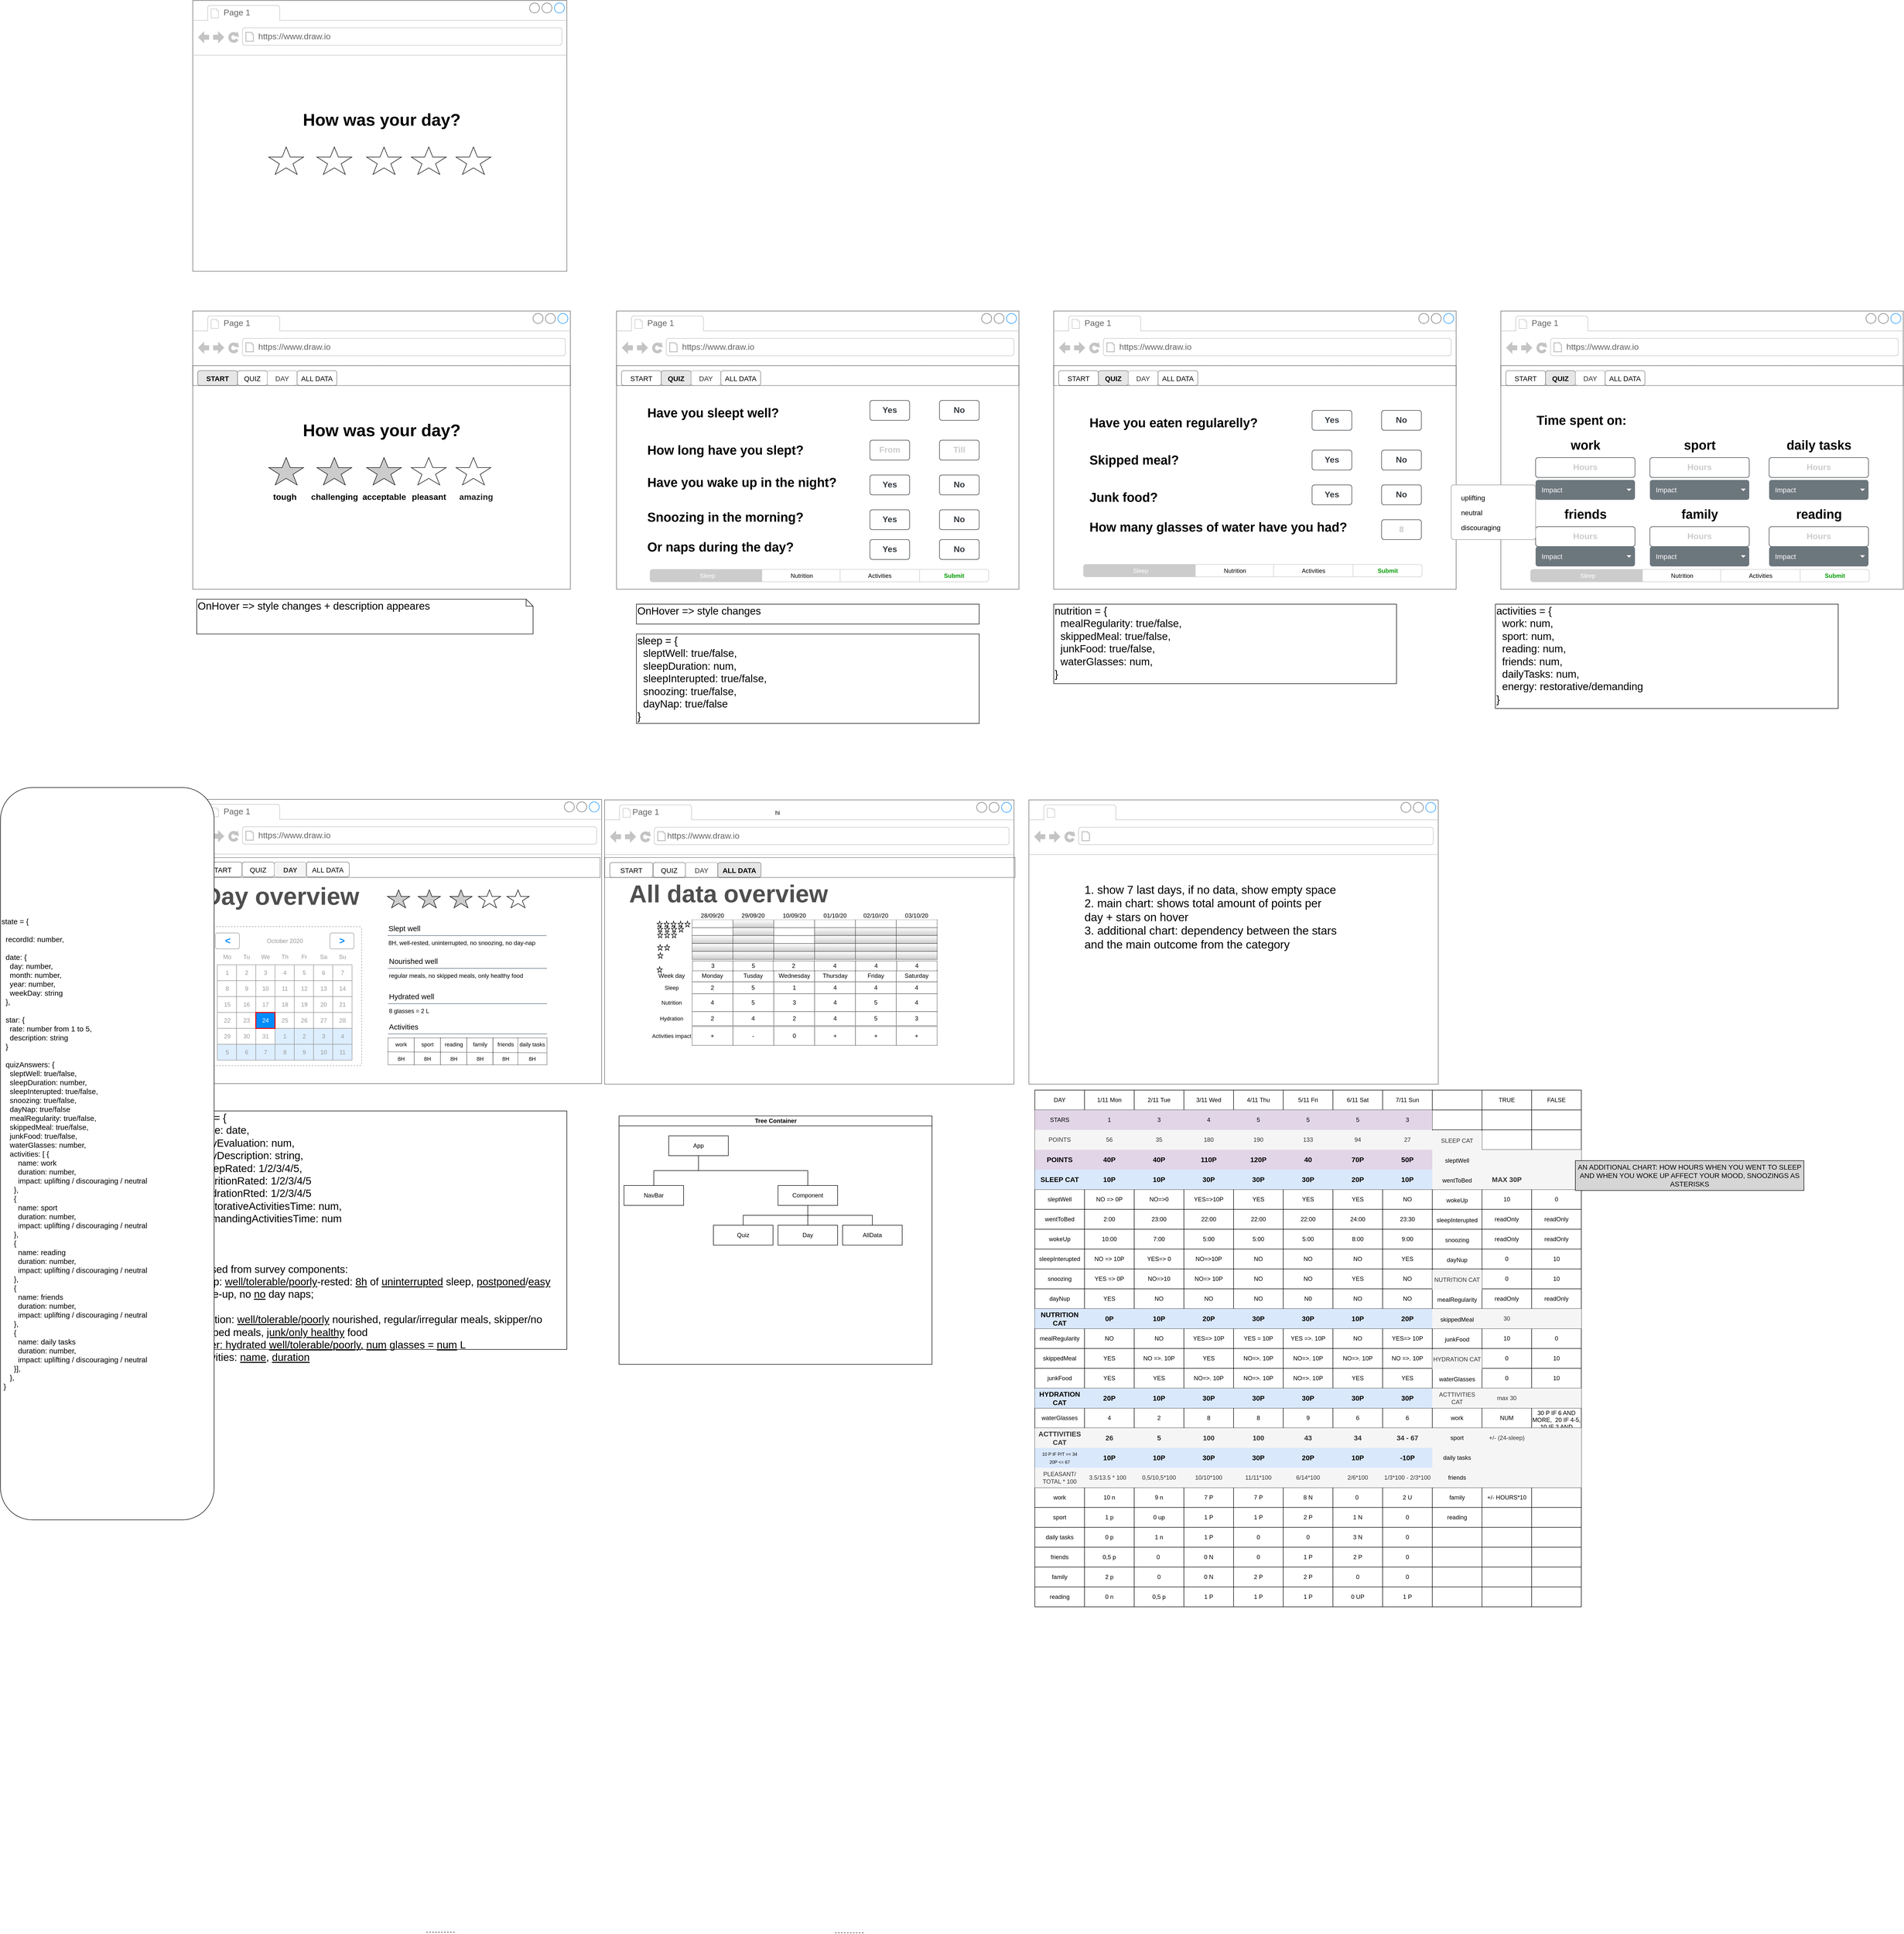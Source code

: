 <mxfile version="13.9.9" type="github">
  <diagram id="H3dyZMWb0Ev_Wrh2e_3i" name="Page-1">
    <mxGraphModel dx="1479" dy="375" grid="1" gridSize="10" guides="1" tooltips="1" connect="1" arrows="1" fold="1" page="1" pageScale="1" pageWidth="827" pageHeight="1169" math="0" shadow="0">
      <root>
        <mxCell id="0" />
        <mxCell id="1" parent="0" />
        <mxCell id="9NFHFE5VKS4REKrybLd1-11" value="" style="strokeWidth=1;shadow=0;dashed=0;align=center;html=1;shape=mxgraph.mockup.containers.browserWindow;rSize=0;strokeColor=#666666;strokeColor2=#008cff;strokeColor3=#c4c4c4;mainText=,;recursiveResize=0;" parent="1" vertex="1">
          <mxGeometry x="67" y="145" width="753" height="545" as="geometry" />
        </mxCell>
        <mxCell id="9NFHFE5VKS4REKrybLd1-12" value="Page 1" style="strokeWidth=1;shadow=0;dashed=0;align=center;html=1;shape=mxgraph.mockup.containers.anchor;fontSize=17;fontColor=#666666;align=left;" parent="9NFHFE5VKS4REKrybLd1-11" vertex="1">
          <mxGeometry x="60" y="12" width="110" height="26" as="geometry" />
        </mxCell>
        <mxCell id="9NFHFE5VKS4REKrybLd1-13" value="https://www.draw.io" style="strokeWidth=1;shadow=0;dashed=0;align=center;html=1;shape=mxgraph.mockup.containers.anchor;rSize=0;fontSize=17;fontColor=#666666;align=left;" parent="9NFHFE5VKS4REKrybLd1-11" vertex="1">
          <mxGeometry x="130" y="60" width="250" height="26" as="geometry" />
        </mxCell>
        <mxCell id="9NFHFE5VKS4REKrybLd1-19" value="&lt;h1&gt;How was your day?&lt;/h1&gt;" style="strokeWidth=1;shadow=0;dashed=0;align=center;html=1;shape=mxgraph.mockup.text.alphanumeric;linkText=;html=1;fontStyle=0;fontSize=17;strokeColor=none;fillColor=none;" parent="9NFHFE5VKS4REKrybLd1-11" vertex="1">
          <mxGeometry x="155" y="215" width="450" height="50" as="geometry" />
        </mxCell>
        <mxCell id="9NFHFE5VKS4REKrybLd1-22" value="" style="verticalLabelPosition=bottom;verticalAlign=top;html=1;shape=mxgraph.basic.star;shadow=0;dashed=0;strokeWidth=1;fillColor=none;fontSize=17;" parent="9NFHFE5VKS4REKrybLd1-11" vertex="1">
          <mxGeometry x="153" y="295" width="70" height="55" as="geometry" />
        </mxCell>
        <mxCell id="9NFHFE5VKS4REKrybLd1-23" value="" style="verticalLabelPosition=bottom;verticalAlign=top;html=1;shape=mxgraph.basic.star;shadow=0;dashed=0;strokeWidth=1;fillColor=none;fontSize=17;" parent="9NFHFE5VKS4REKrybLd1-11" vertex="1">
          <mxGeometry x="250" y="295" width="70" height="55" as="geometry" />
        </mxCell>
        <mxCell id="9NFHFE5VKS4REKrybLd1-25" value="" style="verticalLabelPosition=bottom;verticalAlign=top;html=1;shape=mxgraph.basic.star;shadow=0;dashed=0;strokeWidth=1;fillColor=none;fontSize=17;" parent="9NFHFE5VKS4REKrybLd1-11" vertex="1">
          <mxGeometry x="350" y="295" width="70" height="55" as="geometry" />
        </mxCell>
        <mxCell id="9NFHFE5VKS4REKrybLd1-27" value="" style="verticalLabelPosition=bottom;verticalAlign=top;html=1;shape=mxgraph.basic.star;shadow=0;dashed=0;strokeWidth=1;fillColor=none;fontSize=17;" parent="9NFHFE5VKS4REKrybLd1-11" vertex="1">
          <mxGeometry x="440" y="295" width="70" height="55" as="geometry" />
        </mxCell>
        <mxCell id="9NFHFE5VKS4REKrybLd1-29" value="" style="verticalLabelPosition=bottom;verticalAlign=top;html=1;shape=mxgraph.basic.star;shadow=0;dashed=0;strokeWidth=1;fillColor=none;fontSize=17;" parent="9NFHFE5VKS4REKrybLd1-11" vertex="1">
          <mxGeometry x="530" y="295" width="70" height="55" as="geometry" />
        </mxCell>
        <mxCell id="9NFHFE5VKS4REKrybLd1-31" value="" style="strokeWidth=1;shadow=0;dashed=0;align=center;html=1;shape=mxgraph.mockup.containers.browserWindow;rSize=0;strokeColor=#666666;strokeColor2=#008cff;strokeColor3=#c4c4c4;mainText=,;recursiveResize=0;" parent="1" vertex="1">
          <mxGeometry x="67" y="770" width="760" height="560" as="geometry" />
        </mxCell>
        <mxCell id="9NFHFE5VKS4REKrybLd1-32" value="Page 1" style="strokeWidth=1;shadow=0;dashed=0;align=center;html=1;shape=mxgraph.mockup.containers.anchor;fontSize=17;fontColor=#666666;align=left;" parent="9NFHFE5VKS4REKrybLd1-31" vertex="1">
          <mxGeometry x="60" y="12" width="110" height="26" as="geometry" />
        </mxCell>
        <mxCell id="9NFHFE5VKS4REKrybLd1-33" value="https://www.draw.io" style="strokeWidth=1;shadow=0;dashed=0;align=center;html=1;shape=mxgraph.mockup.containers.anchor;rSize=0;fontSize=17;fontColor=#666666;align=left;" parent="9NFHFE5VKS4REKrybLd1-31" vertex="1">
          <mxGeometry x="130" y="60" width="250" height="26" as="geometry" />
        </mxCell>
        <mxCell id="9NFHFE5VKS4REKrybLd1-34" value="&lt;h1&gt;How was your day?&lt;/h1&gt;" style="strokeWidth=1;shadow=0;dashed=0;align=center;html=1;shape=mxgraph.mockup.text.alphanumeric;linkText=;html=1;fontStyle=0;fontSize=17;strokeColor=none;fillColor=none;" parent="9NFHFE5VKS4REKrybLd1-31" vertex="1">
          <mxGeometry x="155" y="215" width="450" height="50" as="geometry" />
        </mxCell>
        <mxCell id="9NFHFE5VKS4REKrybLd1-35" value="" style="verticalLabelPosition=bottom;verticalAlign=top;html=1;shape=mxgraph.basic.star;shadow=0;dashed=0;strokeWidth=1;fillColor=#CCCCCC;fontSize=17;" parent="9NFHFE5VKS4REKrybLd1-31" vertex="1">
          <mxGeometry x="153" y="295" width="70" height="55" as="geometry" />
        </mxCell>
        <mxCell id="9NFHFE5VKS4REKrybLd1-36" value="" style="verticalLabelPosition=bottom;verticalAlign=top;html=1;shape=mxgraph.basic.star;shadow=0;dashed=0;strokeWidth=1;fillColor=#CCCCCC;fontSize=17;" parent="9NFHFE5VKS4REKrybLd1-31" vertex="1">
          <mxGeometry x="250" y="295" width="70" height="55" as="geometry" />
        </mxCell>
        <mxCell id="9NFHFE5VKS4REKrybLd1-37" value="" style="verticalLabelPosition=bottom;verticalAlign=top;html=1;shape=mxgraph.basic.star;shadow=0;dashed=0;strokeWidth=1;fillColor=#CCCCCC;fontSize=17;" parent="9NFHFE5VKS4REKrybLd1-31" vertex="1">
          <mxGeometry x="350" y="295" width="70" height="55" as="geometry" />
        </mxCell>
        <mxCell id="9NFHFE5VKS4REKrybLd1-38" value="" style="verticalLabelPosition=bottom;verticalAlign=top;html=1;shape=mxgraph.basic.star;shadow=0;dashed=0;strokeWidth=1;fillColor=none;fontSize=17;" parent="9NFHFE5VKS4REKrybLd1-31" vertex="1">
          <mxGeometry x="440" y="295" width="70" height="55" as="geometry" />
        </mxCell>
        <mxCell id="9NFHFE5VKS4REKrybLd1-39" value="" style="verticalLabelPosition=bottom;verticalAlign=top;html=1;shape=mxgraph.basic.star;shadow=0;dashed=0;strokeWidth=1;fillColor=none;fontSize=17;" parent="9NFHFE5VKS4REKrybLd1-31" vertex="1">
          <mxGeometry x="530" y="295" width="70" height="55" as="geometry" />
        </mxCell>
        <mxCell id="9NFHFE5VKS4REKrybLd1-43" value="&lt;h4&gt;acceptable&lt;/h4&gt;" style="text;html=1;resizable=0;autosize=1;align=center;verticalAlign=middle;points=[];fillColor=none;strokeColor=none;rounded=0;shadow=0;dashed=0;fontSize=17;" parent="9NFHFE5VKS4REKrybLd1-31" vertex="1">
          <mxGeometry x="335" y="340" width="100" height="70" as="geometry" />
        </mxCell>
        <mxCell id="9NFHFE5VKS4REKrybLd1-44" value="&lt;h4&gt;pleasant&lt;/h4&gt;" style="text;html=1;resizable=0;autosize=1;align=center;verticalAlign=middle;points=[];fillColor=none;strokeColor=none;rounded=0;shadow=0;dashed=0;fontSize=17;" parent="9NFHFE5VKS4REKrybLd1-31" vertex="1">
          <mxGeometry x="435" y="340" width="80" height="70" as="geometry" />
        </mxCell>
        <mxCell id="9NFHFE5VKS4REKrybLd1-45" value="&lt;h4&gt;&lt;b style=&quot;color: rgb(34 , 34 , 34) ; font-family: &amp;#34;arial&amp;#34; , sans-serif ; text-align: left ; background-color: rgb(255 , 255 , 255)&quot;&gt;&lt;b&gt;&lt;font style=&quot;font-size: 17px&quot;&gt;amazing&lt;/font&gt;&lt;/b&gt;&lt;/b&gt;&lt;br&gt;&lt;/h4&gt;" style="text;html=1;resizable=0;autosize=1;align=center;verticalAlign=middle;points=[];fillColor=none;strokeColor=none;rounded=0;shadow=0;dashed=0;fontSize=17;" parent="9NFHFE5VKS4REKrybLd1-31" vertex="1">
          <mxGeometry x="530" y="340" width="80" height="70" as="geometry" />
        </mxCell>
        <mxCell id="9NFHFE5VKS4REKrybLd1-46" value="&lt;h4&gt;challenging&lt;/h4&gt;" style="text;html=1;resizable=0;autosize=1;align=center;verticalAlign=middle;points=[];fillColor=none;strokeColor=none;rounded=0;shadow=0;dashed=0;fontSize=17;" parent="9NFHFE5VKS4REKrybLd1-31" vertex="1">
          <mxGeometry x="230" y="340" width="110" height="70" as="geometry" />
        </mxCell>
        <mxCell id="9NFHFE5VKS4REKrybLd1-61" value="&lt;h4&gt;tough&lt;/h4&gt;" style="text;html=1;resizable=0;autosize=1;align=center;verticalAlign=middle;points=[];fillColor=none;strokeColor=none;rounded=0;shadow=0;dashed=0;fontSize=17;" parent="9NFHFE5VKS4REKrybLd1-31" vertex="1">
          <mxGeometry x="155" y="340" width="60" height="70" as="geometry" />
        </mxCell>
        <mxCell id="PMnQvKvV0bI0PWe8ptfF-861" value="" style="group" parent="9NFHFE5VKS4REKrybLd1-31" vertex="1" connectable="0">
          <mxGeometry y="110" width="760" height="40" as="geometry" />
        </mxCell>
        <mxCell id="PMnQvKvV0bI0PWe8ptfF-862" value="START" style="fontSize=14;shadow=0;dashed=1;dashPattern=1 1;sketch=0;align=center;rounded=1;fontStyle=1;fillColor=#E6E6E6;" parent="PMnQvKvV0bI0PWe8ptfF-861" vertex="1">
          <mxGeometry x="10" y="10" width="80" height="30" as="geometry" />
        </mxCell>
        <mxCell id="PMnQvKvV0bI0PWe8ptfF-863" value="QUIZ" style="fillColor=none;fontSize=14;shadow=0;dashed=1;dashPattern=1 1;sketch=0;align=center;rounded=1;" parent="PMnQvKvV0bI0PWe8ptfF-861" vertex="1">
          <mxGeometry x="90" y="10" width="60" height="30" as="geometry" />
        </mxCell>
        <mxCell id="PMnQvKvV0bI0PWe8ptfF-864" value="DAY " style="strokeColor=#666666;fontSize=14;shadow=0;dashed=1;dashPattern=1 1;sketch=0;align=center;fontStyle=0;fontColor=#333333;rounded=1;fillColor=none;" parent="PMnQvKvV0bI0PWe8ptfF-861" vertex="1">
          <mxGeometry x="150" y="10" width="60" height="30" as="geometry" />
        </mxCell>
        <mxCell id="PMnQvKvV0bI0PWe8ptfF-865" value="ALL DATA" style="fontSize=14;shadow=0;dashed=1;dashPattern=1 1;sketch=0;align=center;rounded=1;fontStyle=0;fillColor=none;" parent="PMnQvKvV0bI0PWe8ptfF-861" vertex="1">
          <mxGeometry x="210" y="10" width="80" height="30" as="geometry" />
        </mxCell>
        <mxCell id="PMnQvKvV0bI0PWe8ptfF-866" value="" style="rounded=0;whiteSpace=wrap;html=1;shadow=0;dashed=1;dashPattern=1 1;sketch=0;strokeColor=#000000;fillColor=none;gradientColor=#ffffff;fontSize=12;align=center;" parent="PMnQvKvV0bI0PWe8ptfF-861" vertex="1">
          <mxGeometry width="760" height="40" as="geometry" />
        </mxCell>
        <mxCell id="9NFHFE5VKS4REKrybLd1-62" value="" style="strokeWidth=1;shadow=0;dashed=0;align=center;html=1;shape=mxgraph.mockup.containers.browserWindow;rSize=0;strokeColor=#666666;strokeColor2=#008cff;strokeColor3=#c4c4c4;mainText=,;recursiveResize=0;" parent="1" vertex="1">
          <mxGeometry x="920" y="770" width="810" height="560" as="geometry" />
        </mxCell>
        <mxCell id="9NFHFE5VKS4REKrybLd1-63" value="Page 1" style="strokeWidth=1;shadow=0;dashed=0;align=center;html=1;shape=mxgraph.mockup.containers.anchor;fontSize=17;fontColor=#666666;align=left;" parent="9NFHFE5VKS4REKrybLd1-62" vertex="1">
          <mxGeometry x="60" y="12" width="110" height="26" as="geometry" />
        </mxCell>
        <mxCell id="9NFHFE5VKS4REKrybLd1-64" value="https://www.draw.io" style="strokeWidth=1;shadow=0;dashed=0;align=center;html=1;shape=mxgraph.mockup.containers.anchor;rSize=0;fontSize=17;fontColor=#666666;align=left;" parent="9NFHFE5VKS4REKrybLd1-62" vertex="1">
          <mxGeometry x="130" y="60" width="250" height="26" as="geometry" />
        </mxCell>
        <mxCell id="9NFHFE5VKS4REKrybLd1-168" value="&lt;h2&gt;Have you sleept well?&lt;/h2&gt;" style="strokeWidth=1;shadow=0;dashed=0;align=left;html=1;shape=mxgraph.mockup.text.alphanumeric;linkText=;html=1;fontStyle=0;fontSize=17;strokeColor=none;fillColor=none;verticalAlign=middle;spacingTop=0;" parent="9NFHFE5VKS4REKrybLd1-62" vertex="1">
          <mxGeometry x="60" y="180" width="450" height="50" as="geometry" />
        </mxCell>
        <mxCell id="9NFHFE5VKS4REKrybLd1-171" value="&lt;h2 style=&quot;font-size: 17px;&quot;&gt;No&lt;/h2&gt;" style="html=1;shadow=0;dashed=0;shape=mxgraph.bootstrap.rrect;rSize=5;strokeColor=#343A40;strokeWidth=1;fillColor=none;fontColor=#343A40;whiteSpace=wrap;align=center;verticalAlign=middle;spacingLeft=0;fontStyle=0;fontSize=17;spacing=5;" parent="9NFHFE5VKS4REKrybLd1-62" vertex="1">
          <mxGeometry x="650" y="180" width="80" height="40" as="geometry" />
        </mxCell>
        <mxCell id="9NFHFE5VKS4REKrybLd1-169" value="&lt;h2 style=&quot;font-size: 17px;&quot;&gt;Yes&lt;/h2&gt;" style="html=1;shadow=0;dashed=0;shape=mxgraph.bootstrap.rrect;rSize=5;strokeColor=#343A40;strokeWidth=1;fillColor=none;fontColor=#343A40;whiteSpace=wrap;align=center;verticalAlign=middle;spacingLeft=0;fontStyle=0;fontSize=17;spacing=5;" parent="9NFHFE5VKS4REKrybLd1-62" vertex="1">
          <mxGeometry x="510" y="180" width="80" height="40" as="geometry" />
        </mxCell>
        <mxCell id="9NFHFE5VKS4REKrybLd1-191" value="&lt;h2&gt;How long have you slept?&lt;/h2&gt;" style="strokeWidth=1;shadow=0;dashed=0;align=left;html=1;shape=mxgraph.mockup.text.alphanumeric;linkText=;html=1;fontStyle=0;fontSize=17;strokeColor=none;fillColor=none;verticalAlign=middle;spacingTop=0;" parent="9NFHFE5VKS4REKrybLd1-62" vertex="1">
          <mxGeometry x="60" y="255" width="450" height="50" as="geometry" />
        </mxCell>
        <mxCell id="9NFHFE5VKS4REKrybLd1-192" value="&lt;h2&gt;&lt;br&gt;&lt;/h2&gt;" style="strokeWidth=1;shadow=0;dashed=0;align=left;html=1;shape=mxgraph.mockup.text.alphanumeric;linkText=;html=1;fontStyle=0;fontSize=17;strokeColor=none;fillColor=none;verticalAlign=middle;spacingTop=0;" parent="9NFHFE5VKS4REKrybLd1-62" vertex="1">
          <mxGeometry x="80" y="330" width="450" height="50" as="geometry" />
        </mxCell>
        <mxCell id="9NFHFE5VKS4REKrybLd1-195" value="&lt;h2 style=&quot;font-size: 17px&quot;&gt;&lt;font color=&quot;#cccccc&quot;&gt;Till&lt;/font&gt;&lt;/h2&gt;" style="html=1;shadow=0;dashed=0;shape=mxgraph.bootstrap.rrect;rSize=5;strokeColor=#343A40;strokeWidth=1;fillColor=none;fontColor=#343A40;whiteSpace=wrap;align=center;verticalAlign=middle;spacingLeft=0;fontStyle=0;fontSize=17;spacing=5;" parent="9NFHFE5VKS4REKrybLd1-62" vertex="1">
          <mxGeometry x="650" y="260" width="80" height="40" as="geometry" />
        </mxCell>
        <mxCell id="9NFHFE5VKS4REKrybLd1-196" value="&lt;h2 style=&quot;font-size: 17px&quot;&gt;&lt;font color=&quot;#cccccc&quot;&gt;From&lt;/font&gt;&lt;/h2&gt;" style="html=1;shadow=0;dashed=0;shape=mxgraph.bootstrap.rrect;rSize=5;strokeColor=#343A40;strokeWidth=1;fillColor=none;fontColor=#343A40;whiteSpace=wrap;align=center;verticalAlign=middle;spacingLeft=0;fontStyle=0;fontSize=17;spacing=5;" parent="9NFHFE5VKS4REKrybLd1-62" vertex="1">
          <mxGeometry x="510" y="260" width="80" height="40" as="geometry" />
        </mxCell>
        <mxCell id="9NFHFE5VKS4REKrybLd1-212" value="&lt;h2&gt;Have you wake up in the night?&lt;/h2&gt;" style="strokeWidth=1;shadow=0;dashed=0;align=left;html=1;shape=mxgraph.mockup.text.alphanumeric;linkText=;html=1;fontStyle=0;fontSize=17;strokeColor=none;fillColor=none;verticalAlign=middle;spacingTop=0;" parent="9NFHFE5VKS4REKrybLd1-62" vertex="1">
          <mxGeometry x="60" y="320" width="450" height="50" as="geometry" />
        </mxCell>
        <mxCell id="9NFHFE5VKS4REKrybLd1-207" value="&lt;h2 style=&quot;font-size: 17px;&quot;&gt;Yes&lt;/h2&gt;" style="html=1;shadow=0;dashed=0;shape=mxgraph.bootstrap.rrect;rSize=5;strokeColor=#343A40;strokeWidth=1;fillColor=none;fontColor=#343A40;whiteSpace=wrap;align=center;verticalAlign=middle;spacingLeft=0;fontStyle=0;fontSize=17;spacing=5;" parent="9NFHFE5VKS4REKrybLd1-62" vertex="1">
          <mxGeometry x="510" y="330" width="80" height="40" as="geometry" />
        </mxCell>
        <mxCell id="9NFHFE5VKS4REKrybLd1-206" value="&lt;h2 style=&quot;font-size: 17px;&quot;&gt;No&lt;/h2&gt;" style="html=1;shadow=0;dashed=0;shape=mxgraph.bootstrap.rrect;rSize=5;strokeColor=#343A40;strokeWidth=1;fillColor=none;fontColor=#343A40;whiteSpace=wrap;align=center;verticalAlign=middle;spacingLeft=0;fontStyle=0;fontSize=17;spacing=5;" parent="9NFHFE5VKS4REKrybLd1-62" vertex="1">
          <mxGeometry x="650" y="330" width="80" height="40" as="geometry" />
        </mxCell>
        <mxCell id="9NFHFE5VKS4REKrybLd1-213" value="&lt;h2&gt;Snoozing in the morning?&lt;/h2&gt;" style="strokeWidth=1;shadow=0;dashed=0;align=left;html=1;shape=mxgraph.mockup.text.alphanumeric;linkText=;html=1;fontStyle=0;fontSize=17;strokeColor=none;fillColor=none;verticalAlign=middle;spacingTop=0;" parent="9NFHFE5VKS4REKrybLd1-62" vertex="1">
          <mxGeometry x="60" y="390" width="450" height="50" as="geometry" />
        </mxCell>
        <mxCell id="9NFHFE5VKS4REKrybLd1-214" value="&lt;h2 style=&quot;font-size: 17px;&quot;&gt;No&lt;/h2&gt;" style="html=1;shadow=0;dashed=0;shape=mxgraph.bootstrap.rrect;rSize=5;strokeColor=#343A40;strokeWidth=1;fillColor=none;fontColor=#343A40;whiteSpace=wrap;align=center;verticalAlign=middle;spacingLeft=0;fontStyle=0;fontSize=17;spacing=5;" parent="9NFHFE5VKS4REKrybLd1-62" vertex="1">
          <mxGeometry x="650" y="400" width="80" height="40" as="geometry" />
        </mxCell>
        <mxCell id="9NFHFE5VKS4REKrybLd1-215" value="&lt;h2 style=&quot;font-size: 17px;&quot;&gt;Yes&lt;/h2&gt;" style="html=1;shadow=0;dashed=0;shape=mxgraph.bootstrap.rrect;rSize=5;strokeColor=#343A40;strokeWidth=1;fillColor=none;fontColor=#343A40;whiteSpace=wrap;align=center;verticalAlign=middle;spacingLeft=0;fontStyle=0;fontSize=17;spacing=5;" parent="9NFHFE5VKS4REKrybLd1-62" vertex="1">
          <mxGeometry x="510" y="400" width="80" height="40" as="geometry" />
        </mxCell>
        <mxCell id="9NFHFE5VKS4REKrybLd1-205" value="&lt;h2&gt;Or naps during the day?&lt;/h2&gt;" style="strokeWidth=1;shadow=0;dashed=0;align=left;html=1;shape=mxgraph.mockup.text.alphanumeric;linkText=;html=1;fontStyle=0;fontSize=17;strokeColor=none;fillColor=none;verticalAlign=middle;spacingTop=0;" parent="9NFHFE5VKS4REKrybLd1-62" vertex="1">
          <mxGeometry x="60" y="450" width="426" height="50" as="geometry" />
        </mxCell>
        <mxCell id="9NFHFE5VKS4REKrybLd1-211" value="&lt;h2 style=&quot;font-size: 17px&quot;&gt;Yes&lt;/h2&gt;" style="html=1;shadow=0;dashed=0;shape=mxgraph.bootstrap.rrect;rSize=5;strokeColor=#343A40;strokeWidth=1;fillColor=none;fontColor=#343A40;whiteSpace=wrap;align=center;verticalAlign=middle;spacingLeft=0;fontStyle=0;fontSize=17;spacing=5;" parent="9NFHFE5VKS4REKrybLd1-62" vertex="1">
          <mxGeometry x="510" y="460" width="80" height="40" as="geometry" />
        </mxCell>
        <mxCell id="9NFHFE5VKS4REKrybLd1-210" value="&lt;h2 style=&quot;font-size: 17px&quot;&gt;No&lt;/h2&gt;" style="html=1;shadow=0;dashed=0;shape=mxgraph.bootstrap.rrect;rSize=5;strokeColor=#343A40;strokeWidth=1;fillColor=none;fontColor=#343A40;whiteSpace=wrap;align=center;verticalAlign=middle;spacingLeft=0;fontStyle=0;fontSize=17;spacing=5;" parent="9NFHFE5VKS4REKrybLd1-62" vertex="1">
          <mxGeometry x="650" y="460" width="80" height="40" as="geometry" />
        </mxCell>
        <mxCell id="9NFHFE5VKS4REKrybLd1-308" value="" style="html=1;shadow=0;dashed=0;shape=mxgraph.bootstrap.rrect;rSize=5;html=1;whiteSpace=wrap;fillColor=#ffffff;align=center;strokeColor=#CCCCCC;" parent="9NFHFE5VKS4REKrybLd1-62" vertex="1">
          <mxGeometry x="67.5" y="520" width="675" height="25" as="geometry" />
        </mxCell>
        <mxCell id="9NFHFE5VKS4REKrybLd1-309" value="Sleep" style="strokeColor=inherit;gradientColor=inherit;html=1;shadow=0;dashed=0;shape=mxgraph.bootstrap.leftButton;rSize=5;perimeter=none;whiteSpace=wrap;resizeHeight=1;fillColor=#CCCCCC;strokeColor=none;fontColor=#ffffff;fontSize=12;" parent="9NFHFE5VKS4REKrybLd1-308" vertex="1">
          <mxGeometry width="230" height="25" relative="1" as="geometry" />
        </mxCell>
        <mxCell id="9NFHFE5VKS4REKrybLd1-310" value="&lt;span style=&quot;background-color: rgb(255 , 255 , 255)&quot;&gt;Nutrition&lt;/span&gt;" style="strokeColor=inherit;fillColor=inherit;gradientColor=inherit;fontColor=inherit;html=1;shadow=0;dashed=0;perimeter=none;whiteSpace=wrap;resizeHeight=1;fontSize=12;" parent="9NFHFE5VKS4REKrybLd1-308" vertex="1">
          <mxGeometry width="160" height="25" relative="1" as="geometry">
            <mxPoint x="225" as="offset" />
          </mxGeometry>
        </mxCell>
        <mxCell id="9NFHFE5VKS4REKrybLd1-311" value="&lt;font color=&quot;#009900&quot;&gt;&lt;b&gt;Submit&lt;/b&gt;&lt;/font&gt;" style="strokeColor=inherit;fillColor=inherit;gradientColor=inherit;fontColor=inherit;html=1;shadow=0;dashed=0;shape=mxgraph.bootstrap.rightButton;rSize=5;perimeter=none;whiteSpace=wrap;resizeHeight=1;fontSize=12;" parent="9NFHFE5VKS4REKrybLd1-308" vertex="1">
          <mxGeometry x="1" width="139" height="25" relative="1" as="geometry">
            <mxPoint x="-132.5" as="offset" />
          </mxGeometry>
        </mxCell>
        <mxCell id="PMnQvKvV0bI0PWe8ptfF-22" value="&lt;span style=&quot;background-color: rgb(255 , 255 , 255)&quot;&gt;Activities&lt;/span&gt;" style="strokeColor=inherit;fillColor=inherit;gradientColor=inherit;fontColor=inherit;html=1;shadow=0;dashed=0;perimeter=none;whiteSpace=wrap;resizeHeight=1;fontSize=12;" parent="9NFHFE5VKS4REKrybLd1-308" vertex="1">
          <mxGeometry x="382.5" width="160" height="25" as="geometry" />
        </mxCell>
        <mxCell id="PMnQvKvV0bI0PWe8ptfF-844" value="" style="group" parent="9NFHFE5VKS4REKrybLd1-62" vertex="1" connectable="0">
          <mxGeometry y="110" width="810" height="40" as="geometry" />
        </mxCell>
        <mxCell id="PMnQvKvV0bI0PWe8ptfF-802" value="" style="rounded=0;whiteSpace=wrap;html=1;shadow=0;dashed=1;dashPattern=1 1;sketch=0;strokeColor=#000000;fillColor=none;gradientColor=#ffffff;fontSize=12;align=center;" parent="PMnQvKvV0bI0PWe8ptfF-844" vertex="1">
          <mxGeometry width="810" height="40" as="geometry" />
        </mxCell>
        <mxCell id="PMnQvKvV0bI0PWe8ptfF-833" value="START" style="fillColor=none;fontSize=14;shadow=0;dashed=1;dashPattern=1 1;sketch=0;align=center;rounded=1;" parent="PMnQvKvV0bI0PWe8ptfF-844" vertex="1">
          <mxGeometry x="10" y="10" width="80" height="30" as="geometry" />
        </mxCell>
        <mxCell id="PMnQvKvV0bI0PWe8ptfF-834" value="QUIZ" style="fontSize=14;shadow=0;dashed=1;dashPattern=1 1;sketch=0;align=center;rounded=1;fontStyle=1;labelBackgroundColor=none;fillColor=#E6E6E6;" parent="PMnQvKvV0bI0PWe8ptfF-844" vertex="1">
          <mxGeometry x="90" y="10" width="60" height="30" as="geometry" />
        </mxCell>
        <mxCell id="PMnQvKvV0bI0PWe8ptfF-835" value="DAY " style="strokeColor=#666666;fontSize=14;shadow=0;dashed=1;dashPattern=1 1;sketch=0;align=center;fontStyle=0;fontColor=#333333;rounded=1;fillColor=none;" parent="PMnQvKvV0bI0PWe8ptfF-844" vertex="1">
          <mxGeometry x="150" y="10" width="60" height="30" as="geometry" />
        </mxCell>
        <mxCell id="PMnQvKvV0bI0PWe8ptfF-836" value="ALL DATA" style="fontSize=14;shadow=0;dashed=1;dashPattern=1 1;sketch=0;align=center;rounded=1;fontStyle=0;fillColor=none;" parent="PMnQvKvV0bI0PWe8ptfF-844" vertex="1">
          <mxGeometry x="210" y="10" width="80" height="30" as="geometry" />
        </mxCell>
        <mxCell id="9NFHFE5VKS4REKrybLd1-216" value="&lt;span style=&quot;font-family: monospace; font-size: 0px;&quot;&gt;%3CmxGraphModel%3E%3Croot%3E%3CmxCell%20id%3D%220%22%2F%3E%3CmxCell%20id%3D%221%22%20parent%3D%220%22%2F%3E%3CmxCell%20id%3D%222%22%20value%3D%22%26lt%3Bh1%26gt%3BHow%20was%20your%20day%3F%26lt%3B%2Fh1%26gt%3B%22%20style%3D%22strokeWidth%3D1%3Bshadow%3D0%3Bdashed%3D0%3Balign%3Dcenter%3Bhtml%3D1%3Bshape%3Dmxgraph.mockup.text.alphanumeric%3BlinkText%3D%3Bhtml%3D1%3BfontStyle%3D0%3BfontSize%3D17%3BstrokeColor%3Dnone%3BfillColor%3Dnone%3B%22%20vertex%3D%221%22%20parent%3D%221%22%3E%3CmxGeometry%20x%3D%22222%22%20y%3D%22985%22%20width%3D%22450%22%20height%3D%2250%22%20as%3D%22geometry%22%2F%3E%3C%2FmxCell%3E%3C%2Froot%3E%3C%2FmxGraphModel%3E&lt;/span&gt;" style="strokeWidth=1;shadow=0;dashed=0;align=center;html=1;shape=mxgraph.mockup.containers.browserWindow;rSize=0;strokeColor=#666666;strokeColor2=#008cff;strokeColor3=#c4c4c4;mainText=,;recursiveResize=0;fillColor=#FFFFFF;" parent="1" vertex="1">
          <mxGeometry x="1800" y="770" width="810" height="560" as="geometry" />
        </mxCell>
        <mxCell id="9NFHFE5VKS4REKrybLd1-217" value="Page 1" style="strokeWidth=1;shadow=0;dashed=0;align=center;html=1;shape=mxgraph.mockup.containers.anchor;fontSize=17;fontColor=#666666;align=left;" parent="9NFHFE5VKS4REKrybLd1-216" vertex="1">
          <mxGeometry x="60" y="12" width="110" height="26" as="geometry" />
        </mxCell>
        <mxCell id="9NFHFE5VKS4REKrybLd1-218" value="https://www.draw.io" style="strokeWidth=1;shadow=0;dashed=0;align=center;html=1;shape=mxgraph.mockup.containers.anchor;rSize=0;fontSize=17;fontColor=#666666;align=left;" parent="9NFHFE5VKS4REKrybLd1-216" vertex="1">
          <mxGeometry x="130" y="60" width="250" height="26" as="geometry" />
        </mxCell>
        <mxCell id="9NFHFE5VKS4REKrybLd1-219" value="&lt;h2&gt;Have you eaten regularelly?&lt;/h2&gt;" style="strokeWidth=1;shadow=0;dashed=0;align=left;html=1;shape=mxgraph.mockup.text.alphanumeric;linkText=;html=1;fontStyle=0;fontSize=17;strokeColor=none;fillColor=none;verticalAlign=middle;spacingTop=0;" parent="9NFHFE5VKS4REKrybLd1-216" vertex="1">
          <mxGeometry x="70" y="200" width="450" height="50" as="geometry" />
        </mxCell>
        <mxCell id="9NFHFE5VKS4REKrybLd1-220" value="&lt;h2 style=&quot;font-size: 17px;&quot;&gt;No&lt;/h2&gt;" style="html=1;shadow=0;dashed=0;shape=mxgraph.bootstrap.rrect;rSize=5;strokeColor=#343A40;strokeWidth=1;fillColor=none;fontColor=#343A40;whiteSpace=wrap;align=center;verticalAlign=middle;spacingLeft=0;fontStyle=0;fontSize=17;spacing=5;" parent="9NFHFE5VKS4REKrybLd1-216" vertex="1">
          <mxGeometry x="660" y="200" width="80" height="40" as="geometry" />
        </mxCell>
        <mxCell id="9NFHFE5VKS4REKrybLd1-221" value="&lt;h2 style=&quot;font-size: 17px;&quot;&gt;Yes&lt;/h2&gt;" style="html=1;shadow=0;dashed=0;shape=mxgraph.bootstrap.rrect;rSize=5;strokeColor=#343A40;strokeWidth=1;fillColor=none;fontColor=#343A40;whiteSpace=wrap;align=center;verticalAlign=middle;spacingLeft=0;fontStyle=0;fontSize=17;spacing=5;" parent="9NFHFE5VKS4REKrybLd1-216" vertex="1">
          <mxGeometry x="520" y="200" width="80" height="40" as="geometry" />
        </mxCell>
        <mxCell id="9NFHFE5VKS4REKrybLd1-222" value="&lt;h2&gt;Skipped meal?&lt;/h2&gt;" style="strokeWidth=1;shadow=0;dashed=0;align=left;html=1;shape=mxgraph.mockup.text.alphanumeric;linkText=;html=1;fontStyle=0;fontSize=17;strokeColor=none;fillColor=none;verticalAlign=middle;spacingTop=0;" parent="9NFHFE5VKS4REKrybLd1-216" vertex="1">
          <mxGeometry x="70" y="275" width="450" height="50" as="geometry" />
        </mxCell>
        <mxCell id="9NFHFE5VKS4REKrybLd1-223" value="&lt;h2&gt;&lt;br&gt;&lt;/h2&gt;" style="strokeWidth=1;shadow=0;dashed=0;align=left;html=1;shape=mxgraph.mockup.text.alphanumeric;linkText=;html=1;fontStyle=0;fontSize=17;strokeColor=none;fillColor=none;verticalAlign=middle;spacingTop=0;" parent="9NFHFE5VKS4REKrybLd1-216" vertex="1">
          <mxGeometry x="80" y="330" width="450" height="50" as="geometry" />
        </mxCell>
        <mxCell id="9NFHFE5VKS4REKrybLd1-224" value="&lt;h2 style=&quot;font-size: 17px&quot;&gt;No&lt;/h2&gt;" style="html=1;shadow=0;dashed=0;shape=mxgraph.bootstrap.rrect;rSize=5;strokeColor=#343A40;strokeWidth=1;fillColor=none;fontColor=#343A40;whiteSpace=wrap;align=center;verticalAlign=middle;spacingLeft=0;fontStyle=0;fontSize=17;spacing=5;" parent="9NFHFE5VKS4REKrybLd1-216" vertex="1">
          <mxGeometry x="660" y="280" width="80" height="40" as="geometry" />
        </mxCell>
        <mxCell id="9NFHFE5VKS4REKrybLd1-225" value="&lt;h2 style=&quot;font-size: 17px&quot;&gt;Yes&lt;/h2&gt;" style="html=1;shadow=0;dashed=0;shape=mxgraph.bootstrap.rrect;rSize=5;strokeColor=#343A40;strokeWidth=1;fillColor=none;fontColor=#343A40;whiteSpace=wrap;align=center;verticalAlign=middle;spacingLeft=0;fontStyle=0;fontSize=17;spacing=5;" parent="9NFHFE5VKS4REKrybLd1-216" vertex="1">
          <mxGeometry x="520" y="280" width="80" height="40" as="geometry" />
        </mxCell>
        <mxCell id="9NFHFE5VKS4REKrybLd1-226" value="&lt;h2&gt;Junk food?&lt;br&gt;&lt;/h2&gt;" style="strokeWidth=1;shadow=0;dashed=0;align=left;html=1;shape=mxgraph.mockup.text.alphanumeric;linkText=;html=1;fontStyle=0;fontSize=17;strokeColor=none;fillColor=none;verticalAlign=middle;spacingTop=0;" parent="9NFHFE5VKS4REKrybLd1-216" vertex="1">
          <mxGeometry x="70" y="350" width="450" height="50" as="geometry" />
        </mxCell>
        <mxCell id="9NFHFE5VKS4REKrybLd1-227" value="&lt;h2 style=&quot;font-size: 17px;&quot;&gt;Yes&lt;/h2&gt;" style="html=1;shadow=0;dashed=0;shape=mxgraph.bootstrap.rrect;rSize=5;strokeColor=#343A40;strokeWidth=1;fillColor=none;fontColor=#343A40;whiteSpace=wrap;align=center;verticalAlign=middle;spacingLeft=0;fontStyle=0;fontSize=17;spacing=5;" parent="9NFHFE5VKS4REKrybLd1-216" vertex="1">
          <mxGeometry x="520" y="350" width="80" height="40" as="geometry" />
        </mxCell>
        <mxCell id="9NFHFE5VKS4REKrybLd1-228" value="&lt;h2 style=&quot;font-size: 17px;&quot;&gt;No&lt;/h2&gt;" style="html=1;shadow=0;dashed=0;shape=mxgraph.bootstrap.rrect;rSize=5;strokeColor=#343A40;strokeWidth=1;fillColor=none;fontColor=#343A40;whiteSpace=wrap;align=center;verticalAlign=middle;spacingLeft=0;fontStyle=0;fontSize=17;spacing=5;" parent="9NFHFE5VKS4REKrybLd1-216" vertex="1">
          <mxGeometry x="660" y="350" width="80" height="40" as="geometry" />
        </mxCell>
        <mxCell id="9NFHFE5VKS4REKrybLd1-229" value="&lt;h2&gt;How many glasses of water have you had?&lt;/h2&gt;" style="strokeWidth=1;shadow=0;dashed=0;align=left;html=1;shape=mxgraph.mockup.text.alphanumeric;linkText=;html=1;fontStyle=0;fontSize=17;strokeColor=none;fillColor=none;verticalAlign=middle;spacingTop=0;" parent="9NFHFE5VKS4REKrybLd1-216" vertex="1">
          <mxGeometry x="70" y="410" width="450" height="50" as="geometry" />
        </mxCell>
        <mxCell id="9NFHFE5VKS4REKrybLd1-230" value="&lt;h2 style=&quot;font-size: 17px&quot;&gt;&lt;font color=&quot;#cccccc&quot;&gt;8&lt;/font&gt;&lt;/h2&gt;" style="html=1;shadow=0;dashed=0;shape=mxgraph.bootstrap.rrect;rSize=5;strokeColor=#343A40;strokeWidth=1;fillColor=none;fontColor=#343A40;whiteSpace=wrap;align=center;verticalAlign=middle;spacingLeft=0;fontStyle=0;fontSize=17;spacing=5;" parent="9NFHFE5VKS4REKrybLd1-216" vertex="1">
          <mxGeometry x="660" y="420" width="80" height="40" as="geometry" />
        </mxCell>
        <mxCell id="PMnQvKvV0bI0PWe8ptfF-23" value="" style="html=1;shadow=0;dashed=0;shape=mxgraph.bootstrap.rrect;rSize=5;html=1;whiteSpace=wrap;fillColor=#ffffff;align=center;strokeColor=#CCCCCC;" parent="9NFHFE5VKS4REKrybLd1-216" vertex="1">
          <mxGeometry x="60" y="510" width="675" height="25" as="geometry" />
        </mxCell>
        <mxCell id="PMnQvKvV0bI0PWe8ptfF-24" value="Sleep" style="strokeColor=inherit;gradientColor=inherit;html=1;shadow=0;dashed=0;shape=mxgraph.bootstrap.leftButton;rSize=5;perimeter=none;whiteSpace=wrap;resizeHeight=1;fillColor=#CCCCCC;strokeColor=none;fontColor=#ffffff;fontSize=12;" parent="PMnQvKvV0bI0PWe8ptfF-23" vertex="1">
          <mxGeometry width="230" height="25" relative="1" as="geometry" />
        </mxCell>
        <mxCell id="PMnQvKvV0bI0PWe8ptfF-25" value="&lt;span style=&quot;background-color: rgb(255 , 255 , 255)&quot;&gt;Nutrition&lt;/span&gt;" style="strokeColor=inherit;fillColor=inherit;gradientColor=inherit;fontColor=inherit;html=1;shadow=0;dashed=0;perimeter=none;whiteSpace=wrap;resizeHeight=1;fontSize=12;" parent="PMnQvKvV0bI0PWe8ptfF-23" vertex="1">
          <mxGeometry width="160" height="25" relative="1" as="geometry">
            <mxPoint x="225" as="offset" />
          </mxGeometry>
        </mxCell>
        <mxCell id="PMnQvKvV0bI0PWe8ptfF-26" value="&lt;b&gt;&lt;font color=&quot;#009900&quot;&gt;Submit&lt;/font&gt;&lt;/b&gt;" style="strokeColor=inherit;fillColor=inherit;gradientColor=inherit;fontColor=inherit;html=1;shadow=0;dashed=0;shape=mxgraph.bootstrap.rightButton;rSize=5;perimeter=none;whiteSpace=wrap;resizeHeight=1;fontSize=12;" parent="PMnQvKvV0bI0PWe8ptfF-23" vertex="1">
          <mxGeometry x="1" width="139" height="25" relative="1" as="geometry">
            <mxPoint x="-132.5" as="offset" />
          </mxGeometry>
        </mxCell>
        <mxCell id="PMnQvKvV0bI0PWe8ptfF-27" value="&lt;span style=&quot;background-color: rgb(255 , 255 , 255)&quot;&gt;Activities&lt;/span&gt;" style="strokeColor=inherit;fillColor=inherit;gradientColor=inherit;fontColor=inherit;html=1;shadow=0;dashed=0;perimeter=none;whiteSpace=wrap;resizeHeight=1;fontSize=12;" parent="PMnQvKvV0bI0PWe8ptfF-23" vertex="1">
          <mxGeometry x="382.5" width="160" height="25" as="geometry" />
        </mxCell>
        <mxCell id="PMnQvKvV0bI0PWe8ptfF-855" value="" style="group" parent="9NFHFE5VKS4REKrybLd1-216" vertex="1" connectable="0">
          <mxGeometry y="110" width="810" height="40" as="geometry" />
        </mxCell>
        <mxCell id="PMnQvKvV0bI0PWe8ptfF-856" value="" style="rounded=0;whiteSpace=wrap;html=1;shadow=0;dashed=1;dashPattern=1 1;sketch=0;strokeColor=#000000;fillColor=none;gradientColor=#ffffff;fontSize=12;align=center;" parent="PMnQvKvV0bI0PWe8ptfF-855" vertex="1">
          <mxGeometry width="810" height="40" as="geometry" />
        </mxCell>
        <mxCell id="PMnQvKvV0bI0PWe8ptfF-857" value="START" style="fillColor=none;fontSize=14;shadow=0;dashed=1;dashPattern=1 1;sketch=0;align=center;rounded=1;" parent="PMnQvKvV0bI0PWe8ptfF-855" vertex="1">
          <mxGeometry x="10" y="10" width="80" height="30" as="geometry" />
        </mxCell>
        <mxCell id="PMnQvKvV0bI0PWe8ptfF-858" value="QUIZ" style="fontSize=14;shadow=0;dashed=1;dashPattern=1 1;sketch=0;align=center;rounded=1;fontStyle=1;labelBackgroundColor=none;fillColor=#E6E6E6;" parent="PMnQvKvV0bI0PWe8ptfF-855" vertex="1">
          <mxGeometry x="90" y="10" width="60" height="30" as="geometry" />
        </mxCell>
        <mxCell id="PMnQvKvV0bI0PWe8ptfF-859" value="DAY " style="strokeColor=#666666;fontSize=14;shadow=0;dashed=1;dashPattern=1 1;sketch=0;align=center;fontStyle=0;fontColor=#333333;rounded=1;fillColor=none;" parent="PMnQvKvV0bI0PWe8ptfF-855" vertex="1">
          <mxGeometry x="150" y="10" width="60" height="30" as="geometry" />
        </mxCell>
        <mxCell id="PMnQvKvV0bI0PWe8ptfF-860" value="ALL DATA" style="fontSize=14;shadow=0;dashed=1;dashPattern=1 1;sketch=0;align=center;rounded=1;fontStyle=0;fillColor=none;" parent="PMnQvKvV0bI0PWe8ptfF-855" vertex="1">
          <mxGeometry x="210" y="10" width="80" height="30" as="geometry" />
        </mxCell>
        <mxCell id="9NFHFE5VKS4REKrybLd1-237" value="&lt;span style=&quot;color: rgba(0 , 0 , 0 , 0) ; font-family: monospace ; font-size: 0px&quot;&gt;%3CmxGraphModel%3E%3Croot%3E%3CmxCell%20id%3D%220%22%2F%3E%3CmxCell%20id%3D%221%22%20parent%3D%220%22%2F%3E%3CmxCell%20id%3D%222%22%20value%3D%22%26lt%3Bh1%26gt%3BHow%20was%20your%20day%3F%26lt%3B%2Fh1%26gt%3B%22%20style%3D%22strokeWidth%3D1%3Bshadow%3D0%3Bdashed%3D0%3Balign%3Dcenter%3Bhtml%3D1%3Bshape%3Dmxgraph.mockup.text.alphanumeric%3BlinkText%3D%3Bhtml%3D1%3BfontStyle%3D0%3BfontSize%3D17%3BstrokeColor%3Dnone%3BfillColor%3Dnone%3B%22%20vertex%3D%221%22%20parent%3D%221%22%3E%3CmxGeometry%20x%3D%22222%22%20y%3D%22985%22%20width%3D%22450%22%20height%3D%2250%22%20as%3D%22geometry%22%2F%3E%3C%2FmxCell%3E%3C%2Froot%3E%3C%2FmxGraphModel%3E&lt;/span&gt;" style="strokeWidth=1;shadow=0;dashed=0;align=center;html=1;shape=mxgraph.mockup.containers.browserWindow;rSize=0;strokeColor=#666666;strokeColor2=#008cff;strokeColor3=#c4c4c4;mainText=,;recursiveResize=0;" parent="1" vertex="1">
          <mxGeometry x="2700" y="770" width="810" height="560" as="geometry" />
        </mxCell>
        <mxCell id="9NFHFE5VKS4REKrybLd1-238" value="Page 1" style="strokeWidth=1;shadow=0;dashed=0;align=center;html=1;shape=mxgraph.mockup.containers.anchor;fontSize=17;fontColor=#666666;align=left;" parent="9NFHFE5VKS4REKrybLd1-237" vertex="1">
          <mxGeometry x="60" y="12" width="110" height="26" as="geometry" />
        </mxCell>
        <mxCell id="9NFHFE5VKS4REKrybLd1-239" value="https://www.draw.io" style="strokeWidth=1;shadow=0;dashed=0;align=center;html=1;shape=mxgraph.mockup.containers.anchor;rSize=0;fontSize=17;fontColor=#666666;align=left;" parent="9NFHFE5VKS4REKrybLd1-237" vertex="1">
          <mxGeometry x="130" y="60" width="250" height="26" as="geometry" />
        </mxCell>
        <mxCell id="9NFHFE5VKS4REKrybLd1-240" value="&lt;h2&gt;Time spent on:&amp;nbsp;&lt;/h2&gt;" style="strokeWidth=1;shadow=0;dashed=0;align=left;html=1;shape=mxgraph.mockup.text.alphanumeric;linkText=;html=1;fontStyle=0;fontSize=17;strokeColor=none;fillColor=none;verticalAlign=middle;spacingTop=0;" parent="9NFHFE5VKS4REKrybLd1-237" vertex="1">
          <mxGeometry x="70" y="195" width="450" height="50" as="geometry" />
        </mxCell>
        <mxCell id="9NFHFE5VKS4REKrybLd1-244" value="&lt;h2&gt;&lt;br&gt;&lt;/h2&gt;" style="strokeWidth=1;shadow=0;dashed=0;align=left;html=1;shape=mxgraph.mockup.text.alphanumeric;linkText=;html=1;fontStyle=0;fontSize=17;strokeColor=none;fillColor=none;verticalAlign=middle;spacingTop=0;" parent="9NFHFE5VKS4REKrybLd1-237" vertex="1">
          <mxGeometry x="80" y="330" width="450" height="50" as="geometry" />
        </mxCell>
        <mxCell id="9NFHFE5VKS4REKrybLd1-281" value="&lt;h2&gt;work&lt;br&gt;&lt;/h2&gt;" style="strokeWidth=1;shadow=0;dashed=0;align=center;html=1;shape=mxgraph.mockup.text.alphanumeric;linkText=;html=1;fontStyle=0;fontSize=17;strokeColor=none;fillColor=none;verticalAlign=middle;spacingTop=0;" parent="9NFHFE5VKS4REKrybLd1-237" vertex="1">
          <mxGeometry x="70" y="245" width="200" height="50" as="geometry" />
        </mxCell>
        <mxCell id="9NFHFE5VKS4REKrybLd1-282" value="&lt;h2 style=&quot;font-size: 17px&quot;&gt;&lt;font color=&quot;#cccccc&quot;&gt;Hours&lt;/font&gt;&lt;/h2&gt;" style="html=1;shadow=0;dashed=0;shape=mxgraph.bootstrap.rrect;rSize=5;strokeColor=#343A40;strokeWidth=1;fillColor=none;fontColor=#343A40;whiteSpace=wrap;align=center;verticalAlign=middle;spacingLeft=0;fontStyle=0;fontSize=17;spacing=5;" parent="9NFHFE5VKS4REKrybLd1-237" vertex="1">
          <mxGeometry x="70" y="295" width="200" height="40" as="geometry" />
        </mxCell>
        <mxCell id="9NFHFE5VKS4REKrybLd1-283" value="&lt;h2&gt;sport&lt;/h2&gt;" style="strokeWidth=1;shadow=0;dashed=0;align=center;html=1;shape=mxgraph.mockup.text.alphanumeric;linkText=;html=1;fontStyle=0;fontSize=17;strokeColor=none;fillColor=none;verticalAlign=middle;spacingTop=0;" parent="9NFHFE5VKS4REKrybLd1-237" vertex="1">
          <mxGeometry x="300" y="245" width="200" height="50" as="geometry" />
        </mxCell>
        <mxCell id="9NFHFE5VKS4REKrybLd1-284" value="&lt;h2 style=&quot;font-size: 17px&quot;&gt;&lt;font color=&quot;#cccccc&quot;&gt;Hours&lt;/font&gt;&lt;/h2&gt;" style="html=1;shadow=0;dashed=0;shape=mxgraph.bootstrap.rrect;rSize=5;strokeColor=#343A40;strokeWidth=1;fillColor=none;fontColor=#343A40;whiteSpace=wrap;align=center;verticalAlign=middle;spacingLeft=0;fontStyle=0;fontSize=17;spacing=5;" parent="9NFHFE5VKS4REKrybLd1-237" vertex="1">
          <mxGeometry x="300" y="295" width="200" height="40" as="geometry" />
        </mxCell>
        <mxCell id="9NFHFE5VKS4REKrybLd1-285" value="&lt;h2&gt;daily tasks&lt;/h2&gt;" style="strokeWidth=1;shadow=0;dashed=0;align=center;html=1;shape=mxgraph.mockup.text.alphanumeric;linkText=;html=1;fontStyle=0;fontSize=17;strokeColor=none;fillColor=none;verticalAlign=middle;spacingTop=0;" parent="9NFHFE5VKS4REKrybLd1-237" vertex="1">
          <mxGeometry x="540" y="245" width="200" height="50" as="geometry" />
        </mxCell>
        <mxCell id="9NFHFE5VKS4REKrybLd1-286" value="&lt;h2 style=&quot;font-size: 17px&quot;&gt;&lt;font color=&quot;#cccccc&quot;&gt;Hours&lt;/font&gt;&lt;/h2&gt;" style="html=1;shadow=0;dashed=0;shape=mxgraph.bootstrap.rrect;rSize=5;strokeColor=#343A40;strokeWidth=1;fillColor=none;fontColor=#343A40;whiteSpace=wrap;align=center;verticalAlign=middle;spacingLeft=0;fontStyle=0;fontSize=17;spacing=5;" parent="9NFHFE5VKS4REKrybLd1-237" vertex="1">
          <mxGeometry x="540" y="295" width="200" height="40" as="geometry" />
        </mxCell>
        <mxCell id="9NFHFE5VKS4REKrybLd1-293" value="&lt;h2&gt;friends&lt;br&gt;&lt;/h2&gt;" style="strokeWidth=1;shadow=0;dashed=0;align=center;html=1;shape=mxgraph.mockup.text.alphanumeric;linkText=;html=1;fontStyle=0;fontSize=17;strokeColor=none;fillColor=none;verticalAlign=middle;spacingTop=0;" parent="9NFHFE5VKS4REKrybLd1-237" vertex="1">
          <mxGeometry x="70" y="384" width="200" height="50" as="geometry" />
        </mxCell>
        <mxCell id="9NFHFE5VKS4REKrybLd1-294" value="&lt;h2 style=&quot;font-size: 17px&quot;&gt;&lt;font color=&quot;#cccccc&quot;&gt;Hours&lt;/font&gt;&lt;/h2&gt;" style="html=1;shadow=0;dashed=0;shape=mxgraph.bootstrap.rrect;rSize=5;strokeColor=#343A40;strokeWidth=1;fillColor=none;fontColor=#343A40;whiteSpace=wrap;align=center;verticalAlign=middle;spacingLeft=0;fontStyle=0;fontSize=17;spacing=5;" parent="9NFHFE5VKS4REKrybLd1-237" vertex="1">
          <mxGeometry x="70" y="434" width="200" height="40" as="geometry" />
        </mxCell>
        <mxCell id="9NFHFE5VKS4REKrybLd1-295" value="&lt;h2&gt;family&lt;br&gt;&lt;/h2&gt;" style="strokeWidth=1;shadow=0;dashed=0;align=center;html=1;shape=mxgraph.mockup.text.alphanumeric;linkText=;html=1;fontStyle=0;fontSize=17;strokeColor=none;fillColor=none;verticalAlign=middle;spacingTop=0;" parent="9NFHFE5VKS4REKrybLd1-237" vertex="1">
          <mxGeometry x="300" y="384" width="200" height="50" as="geometry" />
        </mxCell>
        <mxCell id="9NFHFE5VKS4REKrybLd1-296" value="&lt;h2 style=&quot;font-size: 17px&quot;&gt;&lt;font color=&quot;#cccccc&quot;&gt;Hours&lt;/font&gt;&lt;/h2&gt;" style="html=1;shadow=0;dashed=0;shape=mxgraph.bootstrap.rrect;rSize=5;strokeColor=#343A40;strokeWidth=1;fillColor=none;fontColor=#343A40;whiteSpace=wrap;align=center;verticalAlign=middle;spacingLeft=0;fontStyle=0;fontSize=17;spacing=5;" parent="9NFHFE5VKS4REKrybLd1-237" vertex="1">
          <mxGeometry x="300" y="434" width="200" height="40" as="geometry" />
        </mxCell>
        <mxCell id="9NFHFE5VKS4REKrybLd1-297" value="&lt;h2&gt;reading&lt;/h2&gt;" style="strokeWidth=1;shadow=0;dashed=0;align=center;html=1;shape=mxgraph.mockup.text.alphanumeric;linkText=;html=1;fontStyle=0;fontSize=17;strokeColor=none;fillColor=none;verticalAlign=middle;spacingTop=0;" parent="9NFHFE5VKS4REKrybLd1-237" vertex="1">
          <mxGeometry x="540" y="384" width="200" height="50" as="geometry" />
        </mxCell>
        <mxCell id="9NFHFE5VKS4REKrybLd1-298" value="&lt;h2 style=&quot;font-size: 17px&quot;&gt;&lt;font color=&quot;#cccccc&quot;&gt;Hours&lt;/font&gt;&lt;/h2&gt;" style="html=1;shadow=0;dashed=0;shape=mxgraph.bootstrap.rrect;rSize=5;strokeColor=#343A40;strokeWidth=1;fillColor=none;fontColor=#343A40;whiteSpace=wrap;align=center;verticalAlign=middle;spacingLeft=0;fontStyle=0;fontSize=17;spacing=5;" parent="9NFHFE5VKS4REKrybLd1-237" vertex="1">
          <mxGeometry x="540" y="434" width="200" height="40" as="geometry" />
        </mxCell>
        <mxCell id="PMnQvKvV0bI0PWe8ptfF-28" value="" style="html=1;shadow=0;dashed=0;shape=mxgraph.bootstrap.rrect;rSize=5;html=1;whiteSpace=wrap;fillColor=#ffffff;align=center;strokeColor=#CCCCCC;" parent="9NFHFE5VKS4REKrybLd1-237" vertex="1">
          <mxGeometry x="60" y="520" width="675" height="25" as="geometry" />
        </mxCell>
        <mxCell id="PMnQvKvV0bI0PWe8ptfF-29" value="Sleep" style="strokeColor=inherit;gradientColor=inherit;html=1;shadow=0;dashed=0;shape=mxgraph.bootstrap.leftButton;rSize=5;perimeter=none;whiteSpace=wrap;resizeHeight=1;fillColor=#CCCCCC;strokeColor=none;fontColor=#ffffff;fontSize=12;" parent="PMnQvKvV0bI0PWe8ptfF-28" vertex="1">
          <mxGeometry width="230" height="25" relative="1" as="geometry" />
        </mxCell>
        <mxCell id="PMnQvKvV0bI0PWe8ptfF-30" value="&lt;span style=&quot;background-color: rgb(255 , 255 , 255)&quot;&gt;Nutrition&lt;/span&gt;" style="strokeColor=inherit;fillColor=inherit;gradientColor=inherit;fontColor=inherit;html=1;shadow=0;dashed=0;perimeter=none;whiteSpace=wrap;resizeHeight=1;fontSize=12;" parent="PMnQvKvV0bI0PWe8ptfF-28" vertex="1">
          <mxGeometry width="160" height="25" relative="1" as="geometry">
            <mxPoint x="225" as="offset" />
          </mxGeometry>
        </mxCell>
        <mxCell id="PMnQvKvV0bI0PWe8ptfF-31" value="&lt;b&gt;&lt;font color=&quot;#009900&quot;&gt;Submit&lt;/font&gt;&lt;/b&gt;" style="strokeColor=inherit;fillColor=inherit;gradientColor=inherit;fontColor=inherit;html=1;shadow=0;dashed=0;shape=mxgraph.bootstrap.rightButton;rSize=5;perimeter=none;whiteSpace=wrap;resizeHeight=1;fontSize=12;" parent="PMnQvKvV0bI0PWe8ptfF-28" vertex="1">
          <mxGeometry x="1" width="139" height="25" relative="1" as="geometry">
            <mxPoint x="-132.5" as="offset" />
          </mxGeometry>
        </mxCell>
        <mxCell id="PMnQvKvV0bI0PWe8ptfF-32" value="&lt;span style=&quot;background-color: rgb(255 , 255 , 255)&quot;&gt;Activities&lt;/span&gt;" style="strokeColor=inherit;fillColor=inherit;gradientColor=inherit;fontColor=inherit;html=1;shadow=0;dashed=0;perimeter=none;whiteSpace=wrap;resizeHeight=1;fontSize=12;" parent="PMnQvKvV0bI0PWe8ptfF-28" vertex="1">
          <mxGeometry x="382.5" width="160" height="25" as="geometry" />
        </mxCell>
        <mxCell id="PMnQvKvV0bI0PWe8ptfF-849" value="" style="group" parent="9NFHFE5VKS4REKrybLd1-237" vertex="1" connectable="0">
          <mxGeometry y="110" width="810" height="40" as="geometry" />
        </mxCell>
        <mxCell id="PMnQvKvV0bI0PWe8ptfF-850" value="" style="rounded=0;whiteSpace=wrap;html=1;shadow=0;dashed=1;dashPattern=1 1;sketch=0;strokeColor=#000000;fillColor=none;gradientColor=#ffffff;fontSize=12;align=center;" parent="PMnQvKvV0bI0PWe8ptfF-849" vertex="1">
          <mxGeometry width="810" height="40" as="geometry" />
        </mxCell>
        <mxCell id="PMnQvKvV0bI0PWe8ptfF-851" value="START" style="fillColor=none;fontSize=14;shadow=0;dashed=1;dashPattern=1 1;sketch=0;align=center;rounded=1;" parent="PMnQvKvV0bI0PWe8ptfF-849" vertex="1">
          <mxGeometry x="10" y="10" width="80" height="30" as="geometry" />
        </mxCell>
        <mxCell id="PMnQvKvV0bI0PWe8ptfF-852" value="QUIZ" style="fontSize=14;shadow=0;dashed=1;dashPattern=1 1;sketch=0;align=center;rounded=1;fontStyle=1;labelBackgroundColor=none;fillColor=#E6E6E6;" parent="PMnQvKvV0bI0PWe8ptfF-849" vertex="1">
          <mxGeometry x="90" y="10" width="60" height="30" as="geometry" />
        </mxCell>
        <mxCell id="PMnQvKvV0bI0PWe8ptfF-853" value="DAY " style="strokeColor=#666666;fontSize=14;shadow=0;dashed=1;dashPattern=1 1;sketch=0;align=center;fontStyle=0;fontColor=#333333;rounded=1;fillColor=none;" parent="PMnQvKvV0bI0PWe8ptfF-849" vertex="1">
          <mxGeometry x="150" y="10" width="60" height="30" as="geometry" />
        </mxCell>
        <mxCell id="PMnQvKvV0bI0PWe8ptfF-854" value="ALL DATA" style="fontSize=14;shadow=0;dashed=1;dashPattern=1 1;sketch=0;align=center;rounded=1;fontStyle=0;fillColor=none;" parent="PMnQvKvV0bI0PWe8ptfF-849" vertex="1">
          <mxGeometry x="210" y="10" width="80" height="30" as="geometry" />
        </mxCell>
        <mxCell id="ySVyAX1sg6H_gh8tqG10-33" value="Impact" style="html=1;shadow=0;dashed=0;shape=mxgraph.bootstrap.rrect;rSize=5;strokeColor=none;strokeWidth=1;fillColor=#6C767D;fontColor=#ffffff;whiteSpace=wrap;align=left;verticalAlign=middle;fontStyle=0;fontSize=14;spacingLeft=10;" parent="9NFHFE5VKS4REKrybLd1-237" vertex="1">
          <mxGeometry x="70" y="340" width="200" height="40" as="geometry" />
        </mxCell>
        <mxCell id="ySVyAX1sg6H_gh8tqG10-34" value="" style="shape=triangle;direction=south;fillColor=#ffffff;strokeColor=none;perimeter=none;" parent="ySVyAX1sg6H_gh8tqG10-33" vertex="1">
          <mxGeometry x="1" y="0.5" width="10" height="5" relative="1" as="geometry">
            <mxPoint x="-17" y="-2.5" as="offset" />
          </mxGeometry>
        </mxCell>
        <mxCell id="ySVyAX1sg6H_gh8tqG10-35" value="" style="html=1;shadow=0;dashed=0;shape=mxgraph.bootstrap.rrect;rSize=5;fillColor=#ffffff;strokeColor=#999999;" parent="9NFHFE5VKS4REKrybLd1-237" vertex="1">
          <mxGeometry x="-100" y="350" width="170" height="110" as="geometry" />
        </mxCell>
        <mxCell id="ySVyAX1sg6H_gh8tqG10-36" value="uplifting" style="fillColor=none;strokeColor=none;align=left;spacing=20;fontSize=14;" parent="ySVyAX1sg6H_gh8tqG10-35" vertex="1">
          <mxGeometry width="170" height="30" relative="1" as="geometry">
            <mxPoint y="10" as="offset" />
          </mxGeometry>
        </mxCell>
        <mxCell id="ySVyAX1sg6H_gh8tqG10-37" value="neutral" style="fillColor=none;strokeColor=none;align=left;spacing=20;fontSize=14;" parent="ySVyAX1sg6H_gh8tqG10-35" vertex="1">
          <mxGeometry width="170" height="30" relative="1" as="geometry">
            <mxPoint y="40" as="offset" />
          </mxGeometry>
        </mxCell>
        <mxCell id="ySVyAX1sg6H_gh8tqG10-38" value="discouraging" style="fillColor=none;strokeColor=none;align=left;spacing=20;fontSize=14;" parent="ySVyAX1sg6H_gh8tqG10-35" vertex="1">
          <mxGeometry width="170" height="30" relative="1" as="geometry">
            <mxPoint y="70" as="offset" />
          </mxGeometry>
        </mxCell>
        <mxCell id="ySVyAX1sg6H_gh8tqG10-39" value="Impact" style="html=1;shadow=0;dashed=0;shape=mxgraph.bootstrap.rrect;rSize=5;strokeColor=none;strokeWidth=1;fillColor=#6C767D;fontColor=#ffffff;whiteSpace=wrap;align=left;verticalAlign=middle;fontStyle=0;fontSize=14;spacingLeft=10;" parent="9NFHFE5VKS4REKrybLd1-237" vertex="1">
          <mxGeometry x="300" y="340" width="200" height="40" as="geometry" />
        </mxCell>
        <mxCell id="ySVyAX1sg6H_gh8tqG10-40" value="" style="shape=triangle;direction=south;fillColor=#ffffff;strokeColor=none;perimeter=none;" parent="ySVyAX1sg6H_gh8tqG10-39" vertex="1">
          <mxGeometry x="1" y="0.5" width="10" height="5" relative="1" as="geometry">
            <mxPoint x="-17" y="-2.5" as="offset" />
          </mxGeometry>
        </mxCell>
        <mxCell id="ySVyAX1sg6H_gh8tqG10-41" value="Impact" style="html=1;shadow=0;dashed=0;shape=mxgraph.bootstrap.rrect;rSize=5;strokeColor=none;strokeWidth=1;fillColor=#6C767D;fontColor=#ffffff;whiteSpace=wrap;align=left;verticalAlign=middle;fontStyle=0;fontSize=14;spacingLeft=10;" parent="9NFHFE5VKS4REKrybLd1-237" vertex="1">
          <mxGeometry x="540" y="340" width="200" height="40" as="geometry" />
        </mxCell>
        <mxCell id="ySVyAX1sg6H_gh8tqG10-42" value="" style="shape=triangle;direction=south;fillColor=#ffffff;strokeColor=none;perimeter=none;" parent="ySVyAX1sg6H_gh8tqG10-41" vertex="1">
          <mxGeometry x="1" y="0.5" width="10" height="5" relative="1" as="geometry">
            <mxPoint x="-17" y="-2.5" as="offset" />
          </mxGeometry>
        </mxCell>
        <mxCell id="ySVyAX1sg6H_gh8tqG10-43" value="Impact" style="html=1;shadow=0;dashed=0;shape=mxgraph.bootstrap.rrect;rSize=5;strokeColor=none;strokeWidth=1;fillColor=#6C767D;fontColor=#ffffff;whiteSpace=wrap;align=left;verticalAlign=middle;fontStyle=0;fontSize=14;spacingLeft=10;" parent="9NFHFE5VKS4REKrybLd1-237" vertex="1">
          <mxGeometry x="70" y="474" width="200" height="40" as="geometry" />
        </mxCell>
        <mxCell id="ySVyAX1sg6H_gh8tqG10-44" value="" style="shape=triangle;direction=south;fillColor=#ffffff;strokeColor=none;perimeter=none;" parent="ySVyAX1sg6H_gh8tqG10-43" vertex="1">
          <mxGeometry x="1" y="0.5" width="10" height="5" relative="1" as="geometry">
            <mxPoint x="-17" y="-2.5" as="offset" />
          </mxGeometry>
        </mxCell>
        <mxCell id="ySVyAX1sg6H_gh8tqG10-45" value="Impact" style="html=1;shadow=0;dashed=0;shape=mxgraph.bootstrap.rrect;rSize=5;strokeColor=none;strokeWidth=1;fillColor=#6C767D;fontColor=#ffffff;whiteSpace=wrap;align=left;verticalAlign=middle;fontStyle=0;fontSize=14;spacingLeft=10;" parent="9NFHFE5VKS4REKrybLd1-237" vertex="1">
          <mxGeometry x="300" y="474" width="200" height="40" as="geometry" />
        </mxCell>
        <mxCell id="ySVyAX1sg6H_gh8tqG10-46" value="" style="shape=triangle;direction=south;fillColor=#ffffff;strokeColor=none;perimeter=none;" parent="ySVyAX1sg6H_gh8tqG10-45" vertex="1">
          <mxGeometry x="1" y="0.5" width="10" height="5" relative="1" as="geometry">
            <mxPoint x="-17" y="-2.5" as="offset" />
          </mxGeometry>
        </mxCell>
        <mxCell id="ySVyAX1sg6H_gh8tqG10-47" value="Impact" style="html=1;shadow=0;dashed=0;shape=mxgraph.bootstrap.rrect;rSize=5;strokeColor=none;strokeWidth=1;fillColor=#6C767D;fontColor=#ffffff;whiteSpace=wrap;align=left;verticalAlign=middle;fontStyle=0;fontSize=14;spacingLeft=10;" parent="9NFHFE5VKS4REKrybLd1-237" vertex="1">
          <mxGeometry x="540" y="474" width="200" height="40" as="geometry" />
        </mxCell>
        <mxCell id="ySVyAX1sg6H_gh8tqG10-48" value="" style="shape=triangle;direction=south;fillColor=#ffffff;strokeColor=none;perimeter=none;" parent="ySVyAX1sg6H_gh8tqG10-47" vertex="1">
          <mxGeometry x="1" y="0.5" width="10" height="5" relative="1" as="geometry">
            <mxPoint x="-17" y="-2.5" as="offset" />
          </mxGeometry>
        </mxCell>
        <mxCell id="PMnQvKvV0bI0PWe8ptfF-16" value="&lt;font style=&quot;font-size: 21px&quot;&gt;OnHover =&amp;gt; style changes&lt;br&gt;&lt;br&gt;&lt;/font&gt;" style="shape=note;whiteSpace=wrap;html=1;size=0;verticalAlign=top;align=left;spacingTop=-6;shadow=0;dashed=0;strokeWidth=1;fillColor=none;fontSize=17;" parent="1" vertex="1">
          <mxGeometry x="960" y="1360" width="690" height="40" as="geometry" />
        </mxCell>
        <mxCell id="PMnQvKvV0bI0PWe8ptfF-34" value="&lt;font style=&quot;font-size: 21px&quot;&gt;sleep = {&lt;br&gt;&amp;nbsp; sleptWell: true/false,&lt;br&gt;&amp;nbsp; sleepDuration: num,&lt;br&gt;&amp;nbsp; sleepInterupted: true/false,&lt;br&gt;&amp;nbsp; snoozing: true/false,&lt;br&gt;&amp;nbsp; dayNap: true/false&lt;br&gt;}&lt;br&gt;&lt;br&gt;&lt;/font&gt;" style="shape=note;whiteSpace=wrap;html=1;size=0;verticalAlign=top;align=left;spacingTop=-6;shadow=0;dashed=0;strokeWidth=1;fillColor=none;fontSize=17;" parent="1" vertex="1">
          <mxGeometry x="960" y="1420" width="690" height="180" as="geometry" />
        </mxCell>
        <mxCell id="PMnQvKvV0bI0PWe8ptfF-35" value="&lt;font style=&quot;font-size: 21px&quot;&gt;nutrition = {&lt;br&gt;&amp;nbsp; mealRegularity: true/false,&lt;br&gt;&amp;nbsp; skippedMeal: true/false,&lt;br&gt;&amp;nbsp; junkFood: true/false,&lt;br&gt;&amp;nbsp; waterGlasses: num,&lt;br&gt;}&lt;br&gt;&lt;br&gt;&lt;/font&gt;" style="shape=note;whiteSpace=wrap;html=1;size=0;verticalAlign=top;align=left;spacingTop=-6;shadow=0;dashed=0;strokeWidth=1;fillColor=none;fontSize=17;" parent="1" vertex="1">
          <mxGeometry x="1800" y="1360" width="690" height="160" as="geometry" />
        </mxCell>
        <mxCell id="PMnQvKvV0bI0PWe8ptfF-36" value="&lt;font style=&quot;font-size: 21px&quot;&gt;activities = {&lt;br&gt;&amp;nbsp; work: num,&lt;br&gt;&amp;nbsp; sport: num,&lt;br&gt;&amp;nbsp; reading: num,&lt;br&gt;&amp;nbsp; friends: num,&lt;br&gt;&amp;nbsp; dailyTasks: num,&lt;br&gt;&amp;nbsp; energy: restorative/demanding&lt;br&gt;}&lt;br&gt;&lt;br&gt;&lt;/font&gt;" style="shape=note;whiteSpace=wrap;html=1;size=0;verticalAlign=top;align=left;spacingTop=-6;shadow=0;dashed=0;strokeWidth=1;fillColor=none;fontSize=17;" parent="1" vertex="1">
          <mxGeometry x="2689" y="1360" width="690" height="210" as="geometry" />
        </mxCell>
        <mxCell id="9NFHFE5VKS4REKrybLd1-40" value="&lt;font style=&quot;font-size: 21px&quot;&gt;OnHover =&amp;gt; style changes + description appeares&lt;br&gt;&lt;/font&gt;" style="shape=note;whiteSpace=wrap;html=1;size=14;verticalAlign=top;align=left;spacingTop=-6;shadow=0;dashed=0;strokeWidth=1;fillColor=none;fontSize=17;" parent="1" vertex="1">
          <mxGeometry x="75" y="1350" width="677" height="70" as="geometry" />
        </mxCell>
        <mxCell id="PMnQvKvV0bI0PWe8ptfF-51" value="&lt;font style=&quot;font-size: 21px&quot;&gt;day = {&lt;br&gt;&amp;nbsp; date: date,&lt;br&gt;&amp;nbsp; dayEvaluation: num,&lt;br&gt;&amp;nbsp; dayDescription: string,&lt;br&gt;&amp;nbsp; sleepRated: 1/2/3/4/5,&lt;br&gt;&amp;nbsp; nutritionRated: 1/2/3/4/5&lt;br&gt;&amp;nbsp; hydrationRted: 1/2/3/4/5&lt;br&gt;&amp;nbsp; restorativeActivitiesTime: num,&lt;br&gt;&amp;nbsp; demandingActivitiesTime: num&lt;br&gt;}&lt;br&gt;&lt;br&gt;&lt;br&gt;passed from survey components:&lt;br&gt;sleep:&amp;nbsp;&lt;u&gt;well/tolerable/poorly&lt;/u&gt;-rested:&amp;nbsp;&lt;u&gt;8h&lt;/u&gt; of &lt;u&gt;uninterrupted&lt;/u&gt; sleep,&amp;nbsp;&lt;u&gt;postponed&lt;/u&gt;/&lt;u&gt;easy&lt;/u&gt; wake-up, no &lt;u&gt;no&lt;/u&gt; day naps;&amp;nbsp;&lt;br&gt;&lt;br&gt;nutrition: &lt;u&gt;well/tolerable/poorly&lt;/u&gt; nourished, regular/irregular meals, skipper/no skipped meals, &lt;u&gt;junk/only healthy&lt;/u&gt; food&amp;nbsp;&amp;nbsp;&lt;br&gt;water: hydrated&amp;nbsp;&lt;u&gt;well/tolerable/poorly&lt;/u&gt;, &lt;u&gt;num&lt;/u&gt; glasses = &lt;u&gt;num&lt;/u&gt; L&lt;br&gt;activities: &lt;u&gt;name&lt;/u&gt;, &lt;u&gt;duration&lt;/u&gt;&lt;br&gt;&lt;/font&gt;" style="shape=note;whiteSpace=wrap;html=1;size=0;verticalAlign=top;align=left;spacingTop=-6;shadow=0;dashed=0;strokeWidth=1;fillColor=none;fontSize=17;" parent="1" vertex="1">
          <mxGeometry x="68" y="2380" width="752" height="480" as="geometry" />
        </mxCell>
        <mxCell id="PMnQvKvV0bI0PWe8ptfF-37" value="" style="strokeWidth=1;shadow=0;dashed=0;align=center;html=1;shape=mxgraph.mockup.containers.browserWindow;rSize=0;strokeColor=#666666;strokeColor2=#008cff;strokeColor3=#c4c4c4;mainText=,;recursiveResize=0;" parent="1" vertex="1">
          <mxGeometry x="67" y="1753" width="823" height="572" as="geometry" />
        </mxCell>
        <mxCell id="PMnQvKvV0bI0PWe8ptfF-38" value="Page 1" style="strokeWidth=1;shadow=0;dashed=0;align=center;html=1;shape=mxgraph.mockup.containers.anchor;fontSize=17;fontColor=#666666;align=left;" parent="PMnQvKvV0bI0PWe8ptfF-37" vertex="1">
          <mxGeometry x="60" y="12" width="110" height="26" as="geometry" />
        </mxCell>
        <mxCell id="PMnQvKvV0bI0PWe8ptfF-39" value="https://www.draw.io" style="strokeWidth=1;shadow=0;dashed=0;align=center;html=1;shape=mxgraph.mockup.containers.anchor;rSize=0;fontSize=17;fontColor=#666666;align=left;" parent="PMnQvKvV0bI0PWe8ptfF-37" vertex="1">
          <mxGeometry x="130" y="60" width="250" height="26" as="geometry" />
        </mxCell>
        <mxCell id="PMnQvKvV0bI0PWe8ptfF-40" value="&lt;h3&gt;&lt;font face=&quot;arial, sans-serif&quot; color=&quot;#4f4f4f&quot;&gt;&lt;span style=&quot;font-size: 49px ; background-color: rgb(255 , 255 , 255)&quot;&gt;Day overview&lt;/span&gt;&lt;/font&gt;&lt;/h3&gt;" style="strokeWidth=1;shadow=0;align=center;html=1;shape=mxgraph.mockup.text.alphanumeric;linkText=;html=1;fontStyle=0;fontSize=17;strokeColor=none;fillColor=none;sketch=0;opacity=50;" parent="PMnQvKvV0bI0PWe8ptfF-37" vertex="1">
          <mxGeometry x="19.5" y="170" width="317" height="50" as="geometry" />
        </mxCell>
        <mxCell id="PMnQvKvV0bI0PWe8ptfF-52" value="" style="group" parent="PMnQvKvV0bI0PWe8ptfF-37" vertex="1" connectable="0">
          <mxGeometry x="392" y="182" width="285" height="36" as="geometry" />
        </mxCell>
        <mxCell id="PMnQvKvV0bI0PWe8ptfF-41" value="" style="verticalLabelPosition=bottom;verticalAlign=top;html=1;shape=mxgraph.basic.star;shadow=0;dashed=0;strokeWidth=1;fillColor=#CCCCCC;fontSize=17;" parent="PMnQvKvV0bI0PWe8ptfF-52" vertex="1">
          <mxGeometry width="44.631" height="36" as="geometry" />
        </mxCell>
        <mxCell id="PMnQvKvV0bI0PWe8ptfF-42" value="" style="verticalLabelPosition=bottom;verticalAlign=top;html=1;shape=mxgraph.basic.star;shadow=0;dashed=0;strokeWidth=1;fillColor=#CCCCCC;fontSize=17;" parent="PMnQvKvV0bI0PWe8ptfF-52" vertex="1">
          <mxGeometry x="61.846" width="44.631" height="36" as="geometry" />
        </mxCell>
        <mxCell id="PMnQvKvV0bI0PWe8ptfF-43" value="" style="verticalLabelPosition=bottom;verticalAlign=top;html=1;shape=mxgraph.basic.star;shadow=0;dashed=0;strokeWidth=1;fillColor=#CCCCCC;fontSize=17;" parent="PMnQvKvV0bI0PWe8ptfF-52" vertex="1">
          <mxGeometry x="125.604" width="44.631" height="36" as="geometry" />
        </mxCell>
        <mxCell id="PMnQvKvV0bI0PWe8ptfF-44" value="" style="verticalLabelPosition=bottom;verticalAlign=top;html=1;shape=mxgraph.basic.star;shadow=0;dashed=0;strokeWidth=1;fillColor=none;fontSize=17;" parent="PMnQvKvV0bI0PWe8ptfF-52" vertex="1">
          <mxGeometry x="182.987" width="44.631" height="36" as="geometry" />
        </mxCell>
        <mxCell id="PMnQvKvV0bI0PWe8ptfF-45" value="" style="verticalLabelPosition=bottom;verticalAlign=top;html=1;shape=mxgraph.basic.star;shadow=0;dashed=0;strokeWidth=1;fillColor=none;fontSize=17;" parent="PMnQvKvV0bI0PWe8ptfF-52" vertex="1">
          <mxGeometry x="240.369" width="44.631" height="36" as="geometry" />
        </mxCell>
        <mxCell id="PMnQvKvV0bI0PWe8ptfF-55" value="" style="strokeWidth=1;shadow=0;dashed=1;align=center;html=1;shape=mxgraph.mockup.forms.rrect;rSize=5;strokeColor=#999999;fillColor=#ffffff;" parent="PMnQvKvV0bI0PWe8ptfF-37" vertex="1">
          <mxGeometry x="30" y="256" width="310" height="280" as="geometry" />
        </mxCell>
        <mxCell id="PMnQvKvV0bI0PWe8ptfF-56" value="October 2020" style="strokeWidth=1;shadow=0;dashed=0;align=center;html=1;shape=mxgraph.mockup.forms.anchor;fontColor=#999999;" parent="PMnQvKvV0bI0PWe8ptfF-55" vertex="1">
          <mxGeometry x="58.125" y="12.8" width="193.75" height="32.0" as="geometry" />
        </mxCell>
        <mxCell id="PMnQvKvV0bI0PWe8ptfF-57" value="&lt;" style="strokeWidth=1;shadow=0;dashed=0;align=center;html=1;shape=mxgraph.mockup.forms.rrect;rSize=4;strokeColor=#999999;fontColor=#008cff;fontSize=19;fontStyle=1;" parent="PMnQvKvV0bI0PWe8ptfF-55" vertex="1">
          <mxGeometry x="15.5" y="12.8" width="48.438" height="32.0" as="geometry" />
        </mxCell>
        <mxCell id="PMnQvKvV0bI0PWe8ptfF-58" value="&gt;" style="strokeWidth=1;shadow=0;dashed=0;align=center;html=1;shape=mxgraph.mockup.forms.rrect;rSize=4;strokeColor=#999999;fontColor=#008cff;fontSize=19;fontStyle=1;" parent="PMnQvKvV0bI0PWe8ptfF-55" vertex="1">
          <mxGeometry x="246.062" y="12.8" width="48.438" height="32.0" as="geometry" />
        </mxCell>
        <mxCell id="PMnQvKvV0bI0PWe8ptfF-59" value="Mo" style="strokeWidth=1;shadow=0;dashed=0;align=center;html=1;shape=mxgraph.mockup.forms.anchor;fontColor=#999999;" parent="PMnQvKvV0bI0PWe8ptfF-55" vertex="1">
          <mxGeometry x="19.375" y="44.8" width="38.75" height="32.0" as="geometry" />
        </mxCell>
        <mxCell id="PMnQvKvV0bI0PWe8ptfF-60" value="Tu" style="strokeWidth=1;shadow=0;dashed=0;align=center;html=1;shape=mxgraph.mockup.forms.anchor;fontColor=#999999;" parent="PMnQvKvV0bI0PWe8ptfF-55" vertex="1">
          <mxGeometry x="58.125" y="44.8" width="38.75" height="32.0" as="geometry" />
        </mxCell>
        <mxCell id="PMnQvKvV0bI0PWe8ptfF-61" value="We" style="strokeWidth=1;shadow=0;dashed=0;align=center;html=1;shape=mxgraph.mockup.forms.anchor;fontColor=#999999;" parent="PMnQvKvV0bI0PWe8ptfF-55" vertex="1">
          <mxGeometry x="96.875" y="44.8" width="38.75" height="32.0" as="geometry" />
        </mxCell>
        <mxCell id="PMnQvKvV0bI0PWe8ptfF-62" value="Th" style="strokeWidth=1;shadow=0;dashed=0;align=center;html=1;shape=mxgraph.mockup.forms.anchor;fontColor=#999999;" parent="PMnQvKvV0bI0PWe8ptfF-55" vertex="1">
          <mxGeometry x="135.625" y="44.8" width="38.75" height="32.0" as="geometry" />
        </mxCell>
        <mxCell id="PMnQvKvV0bI0PWe8ptfF-63" value="Fr" style="strokeWidth=1;shadow=0;dashed=0;align=center;html=1;shape=mxgraph.mockup.forms.anchor;fontColor=#999999;" parent="PMnQvKvV0bI0PWe8ptfF-55" vertex="1">
          <mxGeometry x="174.375" y="44.8" width="38.75" height="32.0" as="geometry" />
        </mxCell>
        <mxCell id="PMnQvKvV0bI0PWe8ptfF-64" value="Sa" style="strokeWidth=1;shadow=0;dashed=0;align=center;html=1;shape=mxgraph.mockup.forms.anchor;fontColor=#999999;" parent="PMnQvKvV0bI0PWe8ptfF-55" vertex="1">
          <mxGeometry x="213.125" y="44.8" width="38.75" height="32.0" as="geometry" />
        </mxCell>
        <mxCell id="PMnQvKvV0bI0PWe8ptfF-65" value="Su" style="strokeWidth=1;shadow=0;dashed=0;align=center;html=1;shape=mxgraph.mockup.forms.anchor;fontColor=#999999;" parent="PMnQvKvV0bI0PWe8ptfF-55" vertex="1">
          <mxGeometry x="251.875" y="44.8" width="38.75" height="32.0" as="geometry" />
        </mxCell>
        <mxCell id="PMnQvKvV0bI0PWe8ptfF-66" value="1" style="strokeWidth=1;shadow=0;dashed=0;align=center;html=1;shape=mxgraph.mockup.forms.rrect;rSize=0;strokeColor=#999999;fontColor=#999999;" parent="PMnQvKvV0bI0PWe8ptfF-55" vertex="1">
          <mxGeometry x="19.375" y="76.8" width="38.75" height="32.0" as="geometry" />
        </mxCell>
        <mxCell id="PMnQvKvV0bI0PWe8ptfF-67" value="2" style="strokeWidth=1;shadow=0;dashed=0;align=center;html=1;shape=mxgraph.mockup.forms.rrect;rSize=0;strokeColor=#999999;fontColor=#999999;" parent="PMnQvKvV0bI0PWe8ptfF-55" vertex="1">
          <mxGeometry x="58.125" y="76.8" width="38.75" height="32.0" as="geometry" />
        </mxCell>
        <mxCell id="PMnQvKvV0bI0PWe8ptfF-68" value="3" style="strokeWidth=1;shadow=0;dashed=0;align=center;html=1;shape=mxgraph.mockup.forms.rrect;rSize=0;strokeColor=#999999;fontColor=#999999;" parent="PMnQvKvV0bI0PWe8ptfF-55" vertex="1">
          <mxGeometry x="96.875" y="76.8" width="38.75" height="32.0" as="geometry" />
        </mxCell>
        <mxCell id="PMnQvKvV0bI0PWe8ptfF-69" value="4" style="strokeWidth=1;shadow=0;dashed=0;align=center;html=1;shape=mxgraph.mockup.forms.rrect;rSize=0;strokeColor=#999999;fontColor=#999999;" parent="PMnQvKvV0bI0PWe8ptfF-55" vertex="1">
          <mxGeometry x="135.625" y="76.8" width="38.75" height="32.0" as="geometry" />
        </mxCell>
        <mxCell id="PMnQvKvV0bI0PWe8ptfF-70" value="5" style="strokeWidth=1;shadow=0;dashed=0;align=center;html=1;shape=mxgraph.mockup.forms.rrect;rSize=0;strokeColor=#999999;fontColor=#999999;" parent="PMnQvKvV0bI0PWe8ptfF-55" vertex="1">
          <mxGeometry x="174.375" y="76.8" width="38.75" height="32.0" as="geometry" />
        </mxCell>
        <mxCell id="PMnQvKvV0bI0PWe8ptfF-71" value="6" style="strokeWidth=1;shadow=0;dashed=0;align=center;html=1;shape=mxgraph.mockup.forms.rrect;rSize=0;strokeColor=#999999;fontColor=#999999;" parent="PMnQvKvV0bI0PWe8ptfF-55" vertex="1">
          <mxGeometry x="213.125" y="76.8" width="38.75" height="32.0" as="geometry" />
        </mxCell>
        <mxCell id="PMnQvKvV0bI0PWe8ptfF-72" value="7" style="strokeWidth=1;shadow=0;dashed=0;align=center;html=1;shape=mxgraph.mockup.forms.rrect;rSize=0;strokeColor=#999999;fontColor=#999999;" parent="PMnQvKvV0bI0PWe8ptfF-55" vertex="1">
          <mxGeometry x="251.875" y="76.8" width="38.75" height="32.0" as="geometry" />
        </mxCell>
        <mxCell id="PMnQvKvV0bI0PWe8ptfF-73" value="8" style="strokeWidth=1;shadow=0;dashed=0;align=center;html=1;shape=mxgraph.mockup.forms.rrect;rSize=0;strokeColor=#999999;fontColor=#999999;" parent="PMnQvKvV0bI0PWe8ptfF-55" vertex="1">
          <mxGeometry x="19.375" y="108.8" width="38.75" height="32.0" as="geometry" />
        </mxCell>
        <mxCell id="PMnQvKvV0bI0PWe8ptfF-74" value="9" style="strokeWidth=1;shadow=0;dashed=0;align=center;html=1;shape=mxgraph.mockup.forms.rrect;rSize=0;strokeColor=#999999;fontColor=#999999;" parent="PMnQvKvV0bI0PWe8ptfF-55" vertex="1">
          <mxGeometry x="58.125" y="108.8" width="38.75" height="32.0" as="geometry" />
        </mxCell>
        <mxCell id="PMnQvKvV0bI0PWe8ptfF-75" value="10" style="strokeWidth=1;shadow=0;dashed=0;align=center;html=1;shape=mxgraph.mockup.forms.rrect;rSize=0;strokeColor=#999999;fontColor=#999999;" parent="PMnQvKvV0bI0PWe8ptfF-55" vertex="1">
          <mxGeometry x="96.875" y="108.8" width="38.75" height="32.0" as="geometry" />
        </mxCell>
        <mxCell id="PMnQvKvV0bI0PWe8ptfF-76" value="11" style="strokeWidth=1;shadow=0;dashed=0;align=center;html=1;shape=mxgraph.mockup.forms.rrect;rSize=0;strokeColor=#999999;fontColor=#999999;" parent="PMnQvKvV0bI0PWe8ptfF-55" vertex="1">
          <mxGeometry x="135.625" y="108.8" width="38.75" height="32.0" as="geometry" />
        </mxCell>
        <mxCell id="PMnQvKvV0bI0PWe8ptfF-77" value="12" style="strokeWidth=1;shadow=0;dashed=0;align=center;html=1;shape=mxgraph.mockup.forms.rrect;rSize=0;strokeColor=#999999;fontColor=#999999;" parent="PMnQvKvV0bI0PWe8ptfF-55" vertex="1">
          <mxGeometry x="174.375" y="108.8" width="38.75" height="32.0" as="geometry" />
        </mxCell>
        <mxCell id="PMnQvKvV0bI0PWe8ptfF-78" value="13" style="strokeWidth=1;shadow=0;dashed=0;align=center;html=1;shape=mxgraph.mockup.forms.rrect;rSize=0;strokeColor=#999999;fontColor=#999999;" parent="PMnQvKvV0bI0PWe8ptfF-55" vertex="1">
          <mxGeometry x="213.125" y="108.8" width="38.75" height="32.0" as="geometry" />
        </mxCell>
        <mxCell id="PMnQvKvV0bI0PWe8ptfF-79" value="14" style="strokeWidth=1;shadow=0;dashed=0;align=center;html=1;shape=mxgraph.mockup.forms.rrect;rSize=0;strokeColor=#999999;fontColor=#999999;" parent="PMnQvKvV0bI0PWe8ptfF-55" vertex="1">
          <mxGeometry x="251.875" y="108.8" width="38.75" height="32.0" as="geometry" />
        </mxCell>
        <mxCell id="PMnQvKvV0bI0PWe8ptfF-80" value="15" style="strokeWidth=1;shadow=0;dashed=0;align=center;html=1;shape=mxgraph.mockup.forms.rrect;rSize=0;strokeColor=#999999;fontColor=#999999;" parent="PMnQvKvV0bI0PWe8ptfF-55" vertex="1">
          <mxGeometry x="19.375" y="140.8" width="38.75" height="32.0" as="geometry" />
        </mxCell>
        <mxCell id="PMnQvKvV0bI0PWe8ptfF-81" value="16" style="strokeWidth=1;shadow=0;dashed=0;align=center;html=1;shape=mxgraph.mockup.forms.rrect;rSize=0;strokeColor=#999999;fontColor=#999999;" parent="PMnQvKvV0bI0PWe8ptfF-55" vertex="1">
          <mxGeometry x="58.125" y="140.8" width="38.75" height="32.0" as="geometry" />
        </mxCell>
        <mxCell id="PMnQvKvV0bI0PWe8ptfF-82" value="17" style="strokeWidth=1;shadow=0;dashed=0;align=center;html=1;shape=mxgraph.mockup.forms.rrect;rSize=0;strokeColor=#999999;fontColor=#999999;" parent="PMnQvKvV0bI0PWe8ptfF-55" vertex="1">
          <mxGeometry x="96.875" y="140.8" width="38.75" height="32.0" as="geometry" />
        </mxCell>
        <mxCell id="PMnQvKvV0bI0PWe8ptfF-83" value="18" style="strokeWidth=1;shadow=0;dashed=0;align=center;html=1;shape=mxgraph.mockup.forms.rrect;rSize=0;strokeColor=#999999;fontColor=#999999;" parent="PMnQvKvV0bI0PWe8ptfF-55" vertex="1">
          <mxGeometry x="135.625" y="140.8" width="38.75" height="32.0" as="geometry" />
        </mxCell>
        <mxCell id="PMnQvKvV0bI0PWe8ptfF-84" value="19" style="strokeWidth=1;shadow=0;dashed=0;align=center;html=1;shape=mxgraph.mockup.forms.rrect;rSize=0;strokeColor=#999999;fontColor=#999999;" parent="PMnQvKvV0bI0PWe8ptfF-55" vertex="1">
          <mxGeometry x="174.375" y="140.8" width="38.75" height="32.0" as="geometry" />
        </mxCell>
        <mxCell id="PMnQvKvV0bI0PWe8ptfF-85" value="20" style="strokeWidth=1;shadow=0;dashed=0;align=center;html=1;shape=mxgraph.mockup.forms.rrect;rSize=0;strokeColor=#999999;fontColor=#999999;" parent="PMnQvKvV0bI0PWe8ptfF-55" vertex="1">
          <mxGeometry x="213.125" y="140.8" width="38.75" height="32.0" as="geometry" />
        </mxCell>
        <mxCell id="PMnQvKvV0bI0PWe8ptfF-86" value="21" style="strokeWidth=1;shadow=0;dashed=0;align=center;html=1;shape=mxgraph.mockup.forms.rrect;rSize=0;strokeColor=#999999;fontColor=#999999;" parent="PMnQvKvV0bI0PWe8ptfF-55" vertex="1">
          <mxGeometry x="251.875" y="140.8" width="38.75" height="32.0" as="geometry" />
        </mxCell>
        <mxCell id="PMnQvKvV0bI0PWe8ptfF-87" value="22" style="strokeWidth=1;shadow=0;dashed=0;align=center;html=1;shape=mxgraph.mockup.forms.rrect;rSize=0;strokeColor=#999999;fontColor=#999999;" parent="PMnQvKvV0bI0PWe8ptfF-55" vertex="1">
          <mxGeometry x="19.375" y="172.8" width="38.75" height="32.0" as="geometry" />
        </mxCell>
        <mxCell id="PMnQvKvV0bI0PWe8ptfF-88" value="23" style="strokeWidth=1;shadow=0;dashed=0;align=center;html=1;shape=mxgraph.mockup.forms.rrect;rSize=0;strokeColor=#999999;fontColor=#999999;" parent="PMnQvKvV0bI0PWe8ptfF-55" vertex="1">
          <mxGeometry x="58.125" y="172.8" width="38.75" height="32.0" as="geometry" />
        </mxCell>
        <mxCell id="PMnQvKvV0bI0PWe8ptfF-89" value="25" style="strokeWidth=1;shadow=0;dashed=0;align=center;html=1;shape=mxgraph.mockup.forms.rrect;rSize=0;strokeColor=#999999;fontColor=#999999;" parent="PMnQvKvV0bI0PWe8ptfF-55" vertex="1">
          <mxGeometry x="135.625" y="172.8" width="38.75" height="32.0" as="geometry" />
        </mxCell>
        <mxCell id="PMnQvKvV0bI0PWe8ptfF-90" value="26" style="strokeWidth=1;shadow=0;dashed=0;align=center;html=1;shape=mxgraph.mockup.forms.rrect;rSize=0;strokeColor=#999999;fontColor=#999999;" parent="PMnQvKvV0bI0PWe8ptfF-55" vertex="1">
          <mxGeometry x="174.375" y="172.8" width="38.75" height="32.0" as="geometry" />
        </mxCell>
        <mxCell id="PMnQvKvV0bI0PWe8ptfF-91" value="27" style="strokeWidth=1;shadow=0;dashed=0;align=center;html=1;shape=mxgraph.mockup.forms.rrect;rSize=0;strokeColor=#999999;fontColor=#999999;" parent="PMnQvKvV0bI0PWe8ptfF-55" vertex="1">
          <mxGeometry x="213.125" y="172.8" width="38.75" height="32.0" as="geometry" />
        </mxCell>
        <mxCell id="PMnQvKvV0bI0PWe8ptfF-92" value="28" style="strokeWidth=1;shadow=0;dashed=0;align=center;html=1;shape=mxgraph.mockup.forms.rrect;rSize=0;strokeColor=#999999;fontColor=#999999;" parent="PMnQvKvV0bI0PWe8ptfF-55" vertex="1">
          <mxGeometry x="251.875" y="172.8" width="38.75" height="32.0" as="geometry" />
        </mxCell>
        <mxCell id="PMnQvKvV0bI0PWe8ptfF-93" value="29" style="strokeWidth=1;shadow=0;dashed=0;align=center;html=1;shape=mxgraph.mockup.forms.rrect;rSize=0;strokeColor=#999999;fontColor=#999999;" parent="PMnQvKvV0bI0PWe8ptfF-55" vertex="1">
          <mxGeometry x="19.375" y="204.8" width="38.75" height="32.0" as="geometry" />
        </mxCell>
        <mxCell id="PMnQvKvV0bI0PWe8ptfF-94" value="30" style="strokeWidth=1;shadow=0;dashed=0;align=center;html=1;shape=mxgraph.mockup.forms.rrect;rSize=0;strokeColor=#999999;fontColor=#999999;" parent="PMnQvKvV0bI0PWe8ptfF-55" vertex="1">
          <mxGeometry x="58.125" y="204.8" width="38.75" height="32.0" as="geometry" />
        </mxCell>
        <mxCell id="PMnQvKvV0bI0PWe8ptfF-95" value="31" style="strokeWidth=1;shadow=0;dashed=0;align=center;html=1;shape=mxgraph.mockup.forms.rrect;rSize=0;strokeColor=#999999;fontColor=#999999;" parent="PMnQvKvV0bI0PWe8ptfF-55" vertex="1">
          <mxGeometry x="96.875" y="204.8" width="38.75" height="32.0" as="geometry" />
        </mxCell>
        <mxCell id="PMnQvKvV0bI0PWe8ptfF-96" value="1" style="strokeWidth=1;shadow=0;dashed=0;align=center;html=1;shape=mxgraph.mockup.forms.rrect;rSize=0;strokeColor=#999999;fontColor=#999999;fillColor=#ddeeff;" parent="PMnQvKvV0bI0PWe8ptfF-55" vertex="1">
          <mxGeometry x="135.625" y="204.8" width="38.75" height="32.0" as="geometry" />
        </mxCell>
        <mxCell id="PMnQvKvV0bI0PWe8ptfF-97" value="2" style="strokeWidth=1;shadow=0;dashed=0;align=center;html=1;shape=mxgraph.mockup.forms.rrect;rSize=0;strokeColor=#999999;fontColor=#999999;fillColor=#ddeeff;" parent="PMnQvKvV0bI0PWe8ptfF-55" vertex="1">
          <mxGeometry x="174.375" y="204.8" width="38.75" height="32.0" as="geometry" />
        </mxCell>
        <mxCell id="PMnQvKvV0bI0PWe8ptfF-98" value="3" style="strokeWidth=1;shadow=0;dashed=0;align=center;html=1;shape=mxgraph.mockup.forms.rrect;rSize=0;strokeColor=#999999;fontColor=#999999;fillColor=#ddeeff;" parent="PMnQvKvV0bI0PWe8ptfF-55" vertex="1">
          <mxGeometry x="213.125" y="204.8" width="38.75" height="32.0" as="geometry" />
        </mxCell>
        <mxCell id="PMnQvKvV0bI0PWe8ptfF-99" value="4" style="strokeWidth=1;shadow=0;dashed=0;align=center;html=1;shape=mxgraph.mockup.forms.rrect;rSize=0;strokeColor=#999999;fontColor=#999999;fillColor=#ddeeff;" parent="PMnQvKvV0bI0PWe8ptfF-55" vertex="1">
          <mxGeometry x="251.875" y="204.8" width="38.75" height="32.0" as="geometry" />
        </mxCell>
        <mxCell id="PMnQvKvV0bI0PWe8ptfF-100" value="5" style="strokeWidth=1;shadow=0;dashed=0;align=center;html=1;shape=mxgraph.mockup.forms.rrect;rSize=0;strokeColor=#999999;fontColor=#999999;fillColor=#ddeeff;" parent="PMnQvKvV0bI0PWe8ptfF-55" vertex="1">
          <mxGeometry x="19.375" y="236.8" width="38.75" height="32.0" as="geometry" />
        </mxCell>
        <mxCell id="PMnQvKvV0bI0PWe8ptfF-101" value="6" style="strokeWidth=1;shadow=0;dashed=0;align=center;html=1;shape=mxgraph.mockup.forms.rrect;rSize=0;strokeColor=#999999;fontColor=#999999;fillColor=#ddeeff;" parent="PMnQvKvV0bI0PWe8ptfF-55" vertex="1">
          <mxGeometry x="58.125" y="236.8" width="38.75" height="32.0" as="geometry" />
        </mxCell>
        <mxCell id="PMnQvKvV0bI0PWe8ptfF-102" value="7" style="strokeWidth=1;shadow=0;dashed=0;align=center;html=1;shape=mxgraph.mockup.forms.rrect;rSize=0;strokeColor=#999999;fontColor=#999999;fillColor=#ddeeff;" parent="PMnQvKvV0bI0PWe8ptfF-55" vertex="1">
          <mxGeometry x="96.875" y="236.8" width="38.75" height="32.0" as="geometry" />
        </mxCell>
        <mxCell id="PMnQvKvV0bI0PWe8ptfF-103" value="8" style="strokeWidth=1;shadow=0;dashed=0;align=center;html=1;shape=mxgraph.mockup.forms.rrect;rSize=0;strokeColor=#999999;fontColor=#999999;fillColor=#ddeeff;" parent="PMnQvKvV0bI0PWe8ptfF-55" vertex="1">
          <mxGeometry x="135.625" y="236.8" width="38.75" height="32.0" as="geometry" />
        </mxCell>
        <mxCell id="PMnQvKvV0bI0PWe8ptfF-104" value="9" style="strokeWidth=1;shadow=0;dashed=0;align=center;html=1;shape=mxgraph.mockup.forms.rrect;rSize=0;strokeColor=#999999;fontColor=#999999;fillColor=#ddeeff;" parent="PMnQvKvV0bI0PWe8ptfF-55" vertex="1">
          <mxGeometry x="174.375" y="236.8" width="38.75" height="32.0" as="geometry" />
        </mxCell>
        <mxCell id="PMnQvKvV0bI0PWe8ptfF-105" value="10" style="strokeWidth=1;shadow=0;dashed=0;align=center;html=1;shape=mxgraph.mockup.forms.rrect;rSize=0;strokeColor=#999999;fontColor=#999999;fillColor=#ddeeff;" parent="PMnQvKvV0bI0PWe8ptfF-55" vertex="1">
          <mxGeometry x="213.125" y="236.8" width="38.75" height="32.0" as="geometry" />
        </mxCell>
        <mxCell id="PMnQvKvV0bI0PWe8ptfF-106" value="11" style="strokeWidth=1;shadow=0;dashed=0;align=center;html=1;shape=mxgraph.mockup.forms.rrect;rSize=0;strokeColor=#999999;fontColor=#999999;fillColor=#ddeeff;" parent="PMnQvKvV0bI0PWe8ptfF-55" vertex="1">
          <mxGeometry x="251.875" y="236.8" width="38.75" height="32.0" as="geometry" />
        </mxCell>
        <mxCell id="PMnQvKvV0bI0PWe8ptfF-107" value="24" style="strokeWidth=1;shadow=0;dashed=0;align=center;html=1;shape=mxgraph.mockup.forms.rrect;rSize=0;strokeColor=#ff0000;fontColor=#ffffff;strokeWidth=2;fillColor=#008cff;" parent="PMnQvKvV0bI0PWe8ptfF-55" vertex="1">
          <mxGeometry x="96.875" y="172.8" width="38.75" height="32.0" as="geometry" />
        </mxCell>
        <mxCell id="PMnQvKvV0bI0PWe8ptfF-131" value="" style="group" parent="PMnQvKvV0bI0PWe8ptfF-37" vertex="1" connectable="0">
          <mxGeometry x="393" y="315" width="430" height="58" as="geometry" />
        </mxCell>
        <mxCell id="PMnQvKvV0bI0PWe8ptfF-132" value="Nourished well" style="html=1;fillColor=none;strokeColor=none;fontSize=15;align=left;fontColor=#000000;whiteSpace=wrap;shadow=0;sketch=0;" parent="PMnQvKvV0bI0PWe8ptfF-131" vertex="1">
          <mxGeometry width="130" height="20" as="geometry" />
        </mxCell>
        <mxCell id="PMnQvKvV0bI0PWe8ptfF-133" value="" style="shape=line;strokeColor=#596780;html=1;shadow=0;sketch=0;" parent="PMnQvKvV0bI0PWe8ptfF-131" vertex="1">
          <mxGeometry y="20" width="320" height="10" as="geometry" />
        </mxCell>
        <mxCell id="PMnQvKvV0bI0PWe8ptfF-134" value="regular meals, no skipped meals, only healthy food" style="html=1;fillColor=none;strokeColor=none;fontSize=12;align=left;fontColor=#000000;whiteSpace=wrap;verticalAlign=top;shadow=0;sketch=0;" parent="PMnQvKvV0bI0PWe8ptfF-131" vertex="1">
          <mxGeometry y="26" width="317" height="24" as="geometry" />
        </mxCell>
        <mxCell id="PMnQvKvV0bI0PWe8ptfF-135" value="" style="group" parent="PMnQvKvV0bI0PWe8ptfF-37" vertex="1" connectable="0">
          <mxGeometry x="393" y="386" width="320" height="50" as="geometry" />
        </mxCell>
        <mxCell id="PMnQvKvV0bI0PWe8ptfF-136" value="Hydrated well" style="html=1;fillColor=none;strokeColor=none;fontSize=15;align=left;fontColor=#000000;whiteSpace=wrap;shadow=0;sketch=0;" parent="PMnQvKvV0bI0PWe8ptfF-135" vertex="1">
          <mxGeometry width="130" height="20" as="geometry" />
        </mxCell>
        <mxCell id="PMnQvKvV0bI0PWe8ptfF-137" value="" style="shape=line;strokeColor=#596780;html=1;shadow=0;sketch=0;" parent="PMnQvKvV0bI0PWe8ptfF-135" vertex="1">
          <mxGeometry y="20" width="320" height="10" as="geometry" />
        </mxCell>
        <mxCell id="PMnQvKvV0bI0PWe8ptfF-138" value="8 glasses = 2 L" style="html=1;fillColor=none;strokeColor=none;fontSize=12;align=left;fontColor=#000000;whiteSpace=wrap;verticalAlign=top;shadow=0;sketch=0;" parent="PMnQvKvV0bI0PWe8ptfF-135" vertex="1">
          <mxGeometry y="26" width="317" height="24" as="geometry" />
        </mxCell>
        <mxCell id="PMnQvKvV0bI0PWe8ptfF-152" value="" style="group" parent="PMnQvKvV0bI0PWe8ptfF-37" vertex="1" connectable="0">
          <mxGeometry x="393" y="447" width="320" height="80" as="geometry" />
        </mxCell>
        <mxCell id="PMnQvKvV0bI0PWe8ptfF-153" value="Activities" style="html=1;fillColor=none;strokeColor=none;fontSize=15;align=left;fontColor=#000000;whiteSpace=wrap;shadow=0;sketch=0;" parent="PMnQvKvV0bI0PWe8ptfF-152" vertex="1">
          <mxGeometry width="130" height="20" as="geometry" />
        </mxCell>
        <mxCell id="PMnQvKvV0bI0PWe8ptfF-154" value="" style="shape=line;strokeColor=#596780;html=1;shadow=0;sketch=0;" parent="PMnQvKvV0bI0PWe8ptfF-152" vertex="1">
          <mxGeometry y="20" width="320" height="10" as="geometry" />
        </mxCell>
        <mxCell id="PMnQvKvV0bI0PWe8ptfF-161" value="" style="group" parent="PMnQvKvV0bI0PWe8ptfF-37" vertex="1" connectable="0">
          <mxGeometry x="392" y="249" width="320" height="50" as="geometry" />
        </mxCell>
        <mxCell id="PMnQvKvV0bI0PWe8ptfF-162" value="Slept well" style="html=1;fillColor=none;strokeColor=none;fontSize=15;align=left;fontColor=#000000;whiteSpace=wrap;shadow=0;sketch=0;" parent="PMnQvKvV0bI0PWe8ptfF-161" vertex="1">
          <mxGeometry width="130" height="20" as="geometry" />
        </mxCell>
        <mxCell id="PMnQvKvV0bI0PWe8ptfF-163" value="" style="shape=line;strokeColor=#596780;html=1;shadow=0;sketch=0;" parent="PMnQvKvV0bI0PWe8ptfF-161" vertex="1">
          <mxGeometry y="20" width="320" height="10" as="geometry" />
        </mxCell>
        <mxCell id="PMnQvKvV0bI0PWe8ptfF-164" value="8H, well-rested, uninterrupted, no snoozing, no day-nap" style="html=1;fillColor=none;strokeColor=none;fontSize=12;align=left;fontColor=#000000;whiteSpace=wrap;verticalAlign=top;shadow=0;sketch=0;" parent="PMnQvKvV0bI0PWe8ptfF-161" vertex="1">
          <mxGeometry y="26" width="317" height="24" as="geometry" />
        </mxCell>
        <mxCell id="PMnQvKvV0bI0PWe8ptfF-263" value="" style="endArrow=none;dashed=1;html=1;entryX=1;entryY=0.5;entryDx=0;entryDy=0;exitX=0;exitY=0.5;exitDx=0;exitDy=0;" parent="PMnQvKvV0bI0PWe8ptfF-37" edge="1">
          <mxGeometry width="50" height="50" relative="1" as="geometry">
            <mxPoint x="470" y="2280" as="sourcePoint" />
            <mxPoint x="527" y="2280" as="targetPoint" />
            <Array as="points" />
          </mxGeometry>
        </mxCell>
        <mxCell id="PMnQvKvV0bI0PWe8ptfF-270" value="" style="group;dashed=1;dashPattern=1 1;" parent="PMnQvKvV0bI0PWe8ptfF-37" vertex="1" connectable="0">
          <mxGeometry x="393" y="480" width="322.833" height="54" as="geometry" />
        </mxCell>
        <mxCell id="PMnQvKvV0bI0PWe8ptfF-179" value="&lt;font style=&quot;font-size: 11px&quot;&gt;work&lt;br&gt;&lt;br&gt;8H&lt;/font&gt;" style="rounded=0;whiteSpace=wrap;html=1;shadow=0;sketch=0;strokeColor=#000000;dashed=1;dashPattern=1 1;" parent="PMnQvKvV0bI0PWe8ptfF-270" vertex="1">
          <mxGeometry width="52.833" height="54" as="geometry" />
        </mxCell>
        <mxCell id="PMnQvKvV0bI0PWe8ptfF-269" value="" style="group" parent="PMnQvKvV0bI0PWe8ptfF-270" vertex="1" connectable="0">
          <mxGeometry x="52.833" width="270" height="54" as="geometry" />
        </mxCell>
        <mxCell id="PMnQvKvV0bI0PWe8ptfF-264" value="&lt;font style=&quot;font-size: 11px&quot;&gt;sport&lt;br&gt;&lt;br&gt;8H&lt;/font&gt;" style="rounded=0;whiteSpace=wrap;html=1;shadow=0;sketch=0;strokeColor=#000000;dashed=1;dashPattern=1 1;" parent="PMnQvKvV0bI0PWe8ptfF-269" vertex="1">
          <mxGeometry width="52.833" height="54" as="geometry" />
        </mxCell>
        <mxCell id="PMnQvKvV0bI0PWe8ptfF-265" value="&lt;font style=&quot;font-size: 11px&quot;&gt;reading&lt;br&gt;&lt;br&gt;8H&lt;/font&gt;" style="rounded=0;whiteSpace=wrap;html=1;shadow=0;sketch=0;strokeColor=#000000;dashed=1;dashPattern=1 1;" parent="PMnQvKvV0bI0PWe8ptfF-269" vertex="1">
          <mxGeometry x="52.833" width="52.833" height="54" as="geometry" />
        </mxCell>
        <mxCell id="PMnQvKvV0bI0PWe8ptfF-266" value="&lt;font style=&quot;font-size: 11px&quot;&gt;family&lt;br&gt;&lt;br&gt;8H&lt;/font&gt;" style="rounded=0;whiteSpace=wrap;html=1;shadow=0;sketch=0;strokeColor=#000000;dashed=1;dashPattern=1 1;" parent="PMnQvKvV0bI0PWe8ptfF-269" vertex="1">
          <mxGeometry x="105.667" width="52.833" height="54" as="geometry" />
        </mxCell>
        <mxCell id="PMnQvKvV0bI0PWe8ptfF-267" value="&lt;font style=&quot;font-size: 11px&quot;&gt;friends&lt;br&gt;&lt;br&gt;8H&lt;/font&gt;" style="rounded=0;whiteSpace=wrap;html=1;shadow=0;sketch=0;strokeColor=#000000;dashed=1;dashPattern=1 1;" parent="PMnQvKvV0bI0PWe8ptfF-269" vertex="1">
          <mxGeometry x="158.5" width="51.5" height="54" as="geometry" />
        </mxCell>
        <mxCell id="PMnQvKvV0bI0PWe8ptfF-268" value="&lt;font style=&quot;font-size: 11px&quot;&gt;&lt;font style=&quot;font-size: 11px&quot;&gt;daily tasks&lt;/font&gt;&lt;br&gt;&lt;br&gt;8H&lt;/font&gt;" style="rounded=0;whiteSpace=wrap;html=1;shadow=0;sketch=0;strokeColor=#000000;dashed=1;dashPattern=1 1;" parent="PMnQvKvV0bI0PWe8ptfF-37" vertex="1">
          <mxGeometry x="654.333" y="480" width="58.67" height="54" as="geometry" />
        </mxCell>
        <mxCell id="PMnQvKvV0bI0PWe8ptfF-181" value="" style="endArrow=none;dashed=1;html=1;entryX=1;entryY=0.5;entryDx=0;entryDy=0;exitX=0;exitY=0.5;exitDx=0;exitDy=0;dashPattern=1 1;" parent="PMnQvKvV0bI0PWe8ptfF-37" edge="1">
          <mxGeometry width="50" height="50" relative="1" as="geometry">
            <mxPoint x="393.0" y="508.0" as="sourcePoint" />
            <mxPoint x="713.003" y="510" as="targetPoint" />
            <Array as="points" />
          </mxGeometry>
        </mxCell>
        <mxCell id="PMnQvKvV0bI0PWe8ptfF-796" value="" style="group" parent="PMnQvKvV0bI0PWe8ptfF-37" vertex="1" connectable="0">
          <mxGeometry y="117" width="820" height="40" as="geometry" />
        </mxCell>
        <mxCell id="PMnQvKvV0bI0PWe8ptfF-781" value="START" style="fillColor=none;fontSize=14;shadow=0;dashed=1;dashPattern=1 1;sketch=0;align=center;rounded=1;" parent="PMnQvKvV0bI0PWe8ptfF-796" vertex="1">
          <mxGeometry x="12.947" y="9" width="86.316" height="30" as="geometry" />
        </mxCell>
        <mxCell id="PMnQvKvV0bI0PWe8ptfF-782" value="QUIZ" style="fillColor=none;fontSize=14;shadow=0;dashed=1;dashPattern=1 1;sketch=0;align=center;rounded=1;" parent="PMnQvKvV0bI0PWe8ptfF-796" vertex="1">
          <mxGeometry x="99.263" y="9" width="64.737" height="30" as="geometry" />
        </mxCell>
        <mxCell id="PMnQvKvV0bI0PWe8ptfF-783" value="DAY " style="fillColor=#f5f5f5;strokeColor=#666666;fontSize=14;shadow=0;dashed=1;dashPattern=1 1;sketch=0;align=center;fontStyle=1;fontColor=#333333;rounded=1;" parent="PMnQvKvV0bI0PWe8ptfF-796" vertex="1">
          <mxGeometry x="164" y="9" width="64.737" height="30" as="geometry" />
        </mxCell>
        <mxCell id="PMnQvKvV0bI0PWe8ptfF-784" value="ALL DATA" style="fillColor=none;fontSize=14;shadow=0;dashed=1;dashPattern=1 1;sketch=0;align=center;rounded=1;" parent="PMnQvKvV0bI0PWe8ptfF-796" vertex="1">
          <mxGeometry x="228.737" y="9" width="86.316" height="30" as="geometry" />
        </mxCell>
        <mxCell id="PMnQvKvV0bI0PWe8ptfF-787" value="" style="rounded=0;whiteSpace=wrap;html=1;shadow=0;dashed=1;dashPattern=1 1;sketch=0;strokeColor=#000000;fillColor=none;gradientColor=#ffffff;fontSize=12;align=center;" parent="PMnQvKvV0bI0PWe8ptfF-796" vertex="1">
          <mxGeometry width="820" height="40" as="geometry" />
        </mxCell>
        <mxCell id="PMnQvKvV0bI0PWe8ptfF-276" value="" style="shape=image;html=1;verticalAlign=top;verticalLabelPosition=bottom;labelBackgroundColor=#ffffff;imageAspect=0;aspect=fixed;image=https://cdn0.iconfinder.com/data/icons/super-mono-basic/blue/toggle-down-alt_basic_blue.png;shadow=0;dashed=1;dashPattern=1 1;sketch=0;strokeColor=#000000;" parent="1" vertex="1">
          <mxGeometry x="3100" y="1630" width="48" height="48" as="geometry" />
        </mxCell>
        <mxCell id="PMnQvKvV0bI0PWe8ptfF-279" value="" style="strokeWidth=1;shadow=0;dashed=0;align=center;html=1;shape=mxgraph.mockup.containers.browserWindow;rSize=0;strokeColor=#666666;strokeColor2=#008cff;strokeColor3=#c4c4c4;mainText=,;recursiveResize=0;container=0;" parent="1" vertex="1">
          <mxGeometry x="896" y="1754" width="824" height="572" as="geometry" />
        </mxCell>
        <mxCell id="PMnQvKvV0bI0PWe8ptfF-357" value="" style="endArrow=none;dashed=1;html=1;entryX=1;entryY=0.5;entryDx=0;entryDy=0;exitX=0;exitY=0.5;exitDx=0;exitDy=0;" parent="1" edge="1">
          <mxGeometry width="50" height="50" relative="1" as="geometry">
            <mxPoint x="1360" y="4034" as="sourcePoint" />
            <mxPoint x="1417" y="4034" as="targetPoint" />
            <Array as="points" />
          </mxGeometry>
        </mxCell>
        <mxCell id="PMnQvKvV0bI0PWe8ptfF-843" value="" style="group" parent="1" vertex="1" connectable="0">
          <mxGeometry x="894" y="1870" width="826" height="40" as="geometry" />
        </mxCell>
        <mxCell id="PMnQvKvV0bI0PWe8ptfF-798" value="START" style="fillColor=none;fontSize=14;shadow=0;dashed=1;dashPattern=1 1;sketch=0;align=center;rounded=1;" parent="PMnQvKvV0bI0PWe8ptfF-843" vertex="1">
          <mxGeometry x="12.499" y="10" width="86.947" height="30" as="geometry" />
        </mxCell>
        <mxCell id="PMnQvKvV0bI0PWe8ptfF-799" value="QUIZ" style="fillColor=none;fontSize=14;shadow=0;dashed=1;dashPattern=1 1;sketch=0;align=center;rounded=1;" parent="PMnQvKvV0bI0PWe8ptfF-843" vertex="1">
          <mxGeometry x="99.446" y="10" width="65.211" height="30" as="geometry" />
        </mxCell>
        <mxCell id="PMnQvKvV0bI0PWe8ptfF-800" value="DAY " style="strokeColor=#666666;fontSize=14;shadow=0;dashed=1;dashPattern=1 1;sketch=0;align=center;fontStyle=0;fontColor=#333333;rounded=1;fillColor=none;" parent="PMnQvKvV0bI0PWe8ptfF-843" vertex="1">
          <mxGeometry x="164.657" y="10" width="65.211" height="30" as="geometry" />
        </mxCell>
        <mxCell id="PMnQvKvV0bI0PWe8ptfF-801" value="ALL DATA" style="fontSize=14;shadow=0;dashed=1;dashPattern=1 1;sketch=0;align=center;rounded=1;fontStyle=1;fillColor=#E6E6E6;" parent="PMnQvKvV0bI0PWe8ptfF-843" vertex="1">
          <mxGeometry x="229.867" y="10" width="86.947" height="30" as="geometry" />
        </mxCell>
        <mxCell id="PMnQvKvV0bI0PWe8ptfF-841" value="" style="rounded=0;whiteSpace=wrap;html=1;shadow=0;dashed=1;dashPattern=1 1;sketch=0;strokeColor=#000000;fillColor=none;gradientColor=#ffffff;fontSize=12;align=center;" parent="PMnQvKvV0bI0PWe8ptfF-843" vertex="1">
          <mxGeometry x="2.174" width="826" height="40" as="geometry" />
        </mxCell>
        <mxCell id="PMnQvKvV0bI0PWe8ptfF-868" value="hi" style="group" parent="1" vertex="1" connectable="0">
          <mxGeometry x="918.25" y="1766" width="651.75" height="524" as="geometry" />
        </mxCell>
        <mxCell id="PMnQvKvV0bI0PWe8ptfF-280" value="Page 1" style="strokeWidth=1;shadow=0;dashed=0;align=center;html=1;shape=mxgraph.mockup.containers.anchor;fontSize=17;fontColor=#666666;align=left;" parent="PMnQvKvV0bI0PWe8ptfF-868" vertex="1">
          <mxGeometry x="31.75" width="110" height="26" as="geometry" />
        </mxCell>
        <mxCell id="PMnQvKvV0bI0PWe8ptfF-281" value="https://www.draw.io" style="strokeWidth=1;shadow=0;dashed=0;align=center;html=1;shape=mxgraph.mockup.containers.anchor;rSize=0;fontSize=17;fontColor=#666666;align=left;" parent="PMnQvKvV0bI0PWe8ptfF-868" vertex="1">
          <mxGeometry x="101.75" y="48" width="250" height="26" as="geometry" />
        </mxCell>
        <mxCell id="PMnQvKvV0bI0PWe8ptfF-282" value="&lt;h3&gt;&lt;font face=&quot;arial, sans-serif&quot; color=&quot;#4f4f4f&quot;&gt;&lt;span style=&quot;font-size: 49px ; background-color: rgb(255 , 255 , 255)&quot;&gt;All data overview&lt;/span&gt;&lt;/font&gt;&lt;/h3&gt;" style="strokeWidth=1;shadow=0;align=center;html=1;shape=mxgraph.mockup.text.alphanumeric;linkText=;html=1;fontStyle=0;fontSize=17;strokeColor=none;fillColor=none;sketch=0;opacity=50;" parent="PMnQvKvV0bI0PWe8ptfF-868" vertex="1">
          <mxGeometry y="152" width="453.5" height="50" as="geometry" />
        </mxCell>
        <mxCell id="PMnQvKvV0bI0PWe8ptfF-654" value="" style="rounded=0;whiteSpace=wrap;html=1;shadow=0;dashed=1;dashPattern=1 1;sketch=0;strokeColor=none;" parent="PMnQvKvV0bI0PWe8ptfF-868" vertex="1">
          <mxGeometry x="71.75" y="236" width="82.187" height="16" as="geometry" />
        </mxCell>
        <mxCell id="PMnQvKvV0bI0PWe8ptfF-655" value="" style="rounded=0;whiteSpace=wrap;html=1;shadow=0;dashed=1;dashPattern=1 1;sketch=0;gradientColor=#ffffff;gradientDirection=north;fillColor=none;strokeColor=none;" parent="PMnQvKvV0bI0PWe8ptfF-868" vertex="1">
          <mxGeometry x="71.75" y="252" width="82.187" height="16" as="geometry" />
        </mxCell>
        <mxCell id="PMnQvKvV0bI0PWe8ptfF-656" value="" style="rounded=0;whiteSpace=wrap;html=1;shadow=0;dashed=1;dashPattern=1 1;sketch=0;gradientColor=#ffffff;gradientDirection=north;fillColor=none;strokeColor=none;" parent="PMnQvKvV0bI0PWe8ptfF-868" vertex="1">
          <mxGeometry x="71.75" y="268" width="82.187" height="16" as="geometry" />
        </mxCell>
        <mxCell id="PMnQvKvV0bI0PWe8ptfF-657" value="" style="rounded=0;whiteSpace=wrap;html=1;shadow=0;dashed=1;dashPattern=1 1;sketch=0;strokeColor=none;" parent="PMnQvKvV0bI0PWe8ptfF-868" vertex="1">
          <mxGeometry x="71.75" y="220" width="82.187" height="16" as="geometry" />
        </mxCell>
        <mxCell id="PMnQvKvV0bI0PWe8ptfF-658" value="" style="rounded=0;whiteSpace=wrap;html=1;shadow=0;dashed=1;dashPattern=1 1;sketch=0;gradientColor=#ffffff;gradientDirection=north;fillColor=none;strokeColor=none;" parent="PMnQvKvV0bI0PWe8ptfF-868" vertex="1">
          <mxGeometry x="71.75" y="284" width="82.187" height="16" as="geometry" />
        </mxCell>
        <mxCell id="PMnQvKvV0bI0PWe8ptfF-682" value="" style="group" parent="PMnQvKvV0bI0PWe8ptfF-868" vertex="1" connectable="0">
          <mxGeometry x="84.34" y="254" width="52.41" height="11.67" as="geometry" />
        </mxCell>
        <mxCell id="PMnQvKvV0bI0PWe8ptfF-664" value="" style="verticalLabelPosition=bottom;verticalAlign=top;html=1;shape=mxgraph.basic.star;shadow=0;dashed=0;strokeWidth=1;fillColor=none;fontSize=17;" parent="PMnQvKvV0bI0PWe8ptfF-682" vertex="1">
          <mxGeometry x="14" width="10.41" height="11.67" as="geometry" />
        </mxCell>
        <mxCell id="PMnQvKvV0bI0PWe8ptfF-665" value="" style="verticalLabelPosition=bottom;verticalAlign=top;html=1;shape=mxgraph.basic.star;shadow=0;dashed=0;strokeWidth=1;fillColor=none;fontSize=17;" parent="PMnQvKvV0bI0PWe8ptfF-682" vertex="1">
          <mxGeometry x="28" width="10.41" height="11.67" as="geometry" />
        </mxCell>
        <mxCell id="PMnQvKvV0bI0PWe8ptfF-666" value="" style="verticalLabelPosition=bottom;verticalAlign=top;html=1;shape=mxgraph.basic.star;shadow=0;dashed=0;strokeWidth=1;fillColor=none;fontSize=17;" parent="PMnQvKvV0bI0PWe8ptfF-682" vertex="1">
          <mxGeometry width="10.41" height="11.67" as="geometry" />
        </mxCell>
        <mxCell id="PMnQvKvV0bI0PWe8ptfF-681" value="" style="group" parent="PMnQvKvV0bI0PWe8ptfF-682" vertex="1" connectable="0">
          <mxGeometry y="-11.67" width="52.41" height="11.67" as="geometry" />
        </mxCell>
        <mxCell id="PMnQvKvV0bI0PWe8ptfF-667" value="" style="verticalLabelPosition=bottom;verticalAlign=top;html=1;shape=mxgraph.basic.star;shadow=0;dashed=0;strokeWidth=1;fillColor=none;fontSize=17;" parent="PMnQvKvV0bI0PWe8ptfF-681" vertex="1">
          <mxGeometry x="28" width="10.41" height="11.67" as="geometry" />
        </mxCell>
        <mxCell id="PMnQvKvV0bI0PWe8ptfF-668" value="" style="verticalLabelPosition=bottom;verticalAlign=top;html=1;shape=mxgraph.basic.star;shadow=0;dashed=0;strokeWidth=1;fillColor=none;fontSize=17;" parent="PMnQvKvV0bI0PWe8ptfF-681" vertex="1">
          <mxGeometry x="42" width="10.41" height="11.67" as="geometry" />
        </mxCell>
        <mxCell id="PMnQvKvV0bI0PWe8ptfF-669" value="" style="verticalLabelPosition=bottom;verticalAlign=top;html=1;shape=mxgraph.basic.star;shadow=0;dashed=0;strokeWidth=1;fillColor=none;fontSize=17;" parent="PMnQvKvV0bI0PWe8ptfF-681" vertex="1">
          <mxGeometry x="14" width="10.41" height="11.67" as="geometry" />
        </mxCell>
        <mxCell id="PMnQvKvV0bI0PWe8ptfF-672" value="" style="verticalLabelPosition=bottom;verticalAlign=top;html=1;shape=mxgraph.basic.star;shadow=0;dashed=0;strokeWidth=1;fillColor=none;fontSize=17;" parent="PMnQvKvV0bI0PWe8ptfF-681" vertex="1">
          <mxGeometry width="10.41" height="11.67" as="geometry" />
        </mxCell>
        <mxCell id="PMnQvKvV0bI0PWe8ptfF-832" value="" style="group;align=right;verticalAlign=middle;" parent="PMnQvKvV0bI0PWe8ptfF-868" vertex="1" connectable="0">
          <mxGeometry x="71.75" y="213" width="580" height="311" as="geometry" />
        </mxCell>
        <mxCell id="PMnQvKvV0bI0PWe8ptfF-642" value="" style="group" parent="PMnQvKvV0bI0PWe8ptfF-832" vertex="1" connectable="0">
          <mxGeometry y="99" width="580" height="212" as="geometry" />
        </mxCell>
        <mxCell id="PMnQvKvV0bI0PWe8ptfF-619" value="" style="group;align=center;" parent="PMnQvKvV0bI0PWe8ptfF-642" vertex="1" connectable="0">
          <mxGeometry y="42" width="575.304" height="170" as="geometry" />
        </mxCell>
        <mxCell id="PMnQvKvV0bI0PWe8ptfF-466" value="" style="group" parent="PMnQvKvV0bI0PWe8ptfF-619" vertex="1" connectable="0">
          <mxGeometry width="82.186" height="170" as="geometry" />
        </mxCell>
        <mxCell id="PMnQvKvV0bI0PWe8ptfF-467" value="" style="group" parent="PMnQvKvV0bI0PWe8ptfF-466" vertex="1" connectable="0">
          <mxGeometry x="1.335e-13" width="82.186" height="170" as="geometry" />
        </mxCell>
        <mxCell id="PMnQvKvV0bI0PWe8ptfF-468" value="" style="group" parent="PMnQvKvV0bI0PWe8ptfF-467" vertex="1" connectable="0">
          <mxGeometry y="60" width="82.186" height="28.15" as="geometry" />
        </mxCell>
        <mxCell id="PMnQvKvV0bI0PWe8ptfF-469" value="&lt;div&gt;&lt;span style=&quot;font-size: 11px&quot;&gt;Hydration&lt;/span&gt;&lt;/div&gt;" style="rounded=0;whiteSpace=wrap;html=1;shadow=0;sketch=0;dashed=1;dashPattern=1 1;align=center;strokeColor=none;" parent="PMnQvKvV0bI0PWe8ptfF-468" vertex="1">
          <mxGeometry width="82.186" height="28.15" as="geometry" />
        </mxCell>
        <mxCell id="PMnQvKvV0bI0PWe8ptfF-470" value="&lt;div&gt;&lt;span style=&quot;font-size: 11px&quot;&gt;Nutrition&lt;/span&gt;&lt;/div&gt;" style="rounded=0;whiteSpace=wrap;html=1;shadow=0;sketch=0;dashed=1;dashPattern=1 1;align=center;strokeColor=none;" parent="PMnQvKvV0bI0PWe8ptfF-466" vertex="1">
          <mxGeometry x="1.335e-13" y="24" width="82.186" height="36" as="geometry" />
        </mxCell>
        <mxCell id="PMnQvKvV0bI0PWe8ptfF-471" value="&lt;div&gt;&lt;span style=&quot;font-size: 11px&quot;&gt;Sleep&lt;/span&gt;&lt;/div&gt;" style="rounded=0;whiteSpace=wrap;html=1;shadow=0;sketch=0;align=center;dashed=1;dashPattern=1 1;strokeColor=none;" parent="PMnQvKvV0bI0PWe8ptfF-466" vertex="1">
          <mxGeometry width="82.186" height="24" as="geometry" />
        </mxCell>
        <mxCell id="PMnQvKvV0bI0PWe8ptfF-472" value="&lt;span style=&quot;font-size: 11px&quot;&gt;Activities impact&lt;/span&gt;" style="rounded=0;whiteSpace=wrap;html=1;shadow=0;sketch=0;dashed=1;dashPattern=1 1;align=center;strokeColor=none;" parent="PMnQvKvV0bI0PWe8ptfF-466" vertex="1">
          <mxGeometry x="1.335e-13" y="90" width="82.186" height="38" as="geometry" />
        </mxCell>
        <mxCell id="PMnQvKvV0bI0PWe8ptfF-473" value="" style="rounded=0;whiteSpace=wrap;html=1;shadow=0;sketch=0;dashed=1;dashPattern=1 1;align=center;strokeColor=none;" parent="PMnQvKvV0bI0PWe8ptfF-466" vertex="1">
          <mxGeometry y="128" width="82.186" height="42" as="geometry" />
        </mxCell>
        <mxCell id="PMnQvKvV0bI0PWe8ptfF-569" value="" style="group" parent="PMnQvKvV0bI0PWe8ptfF-619" vertex="1" connectable="0">
          <mxGeometry x="82.186" width="82.186" height="170" as="geometry" />
        </mxCell>
        <mxCell id="PMnQvKvV0bI0PWe8ptfF-570" value="" style="group" parent="PMnQvKvV0bI0PWe8ptfF-569" vertex="1" connectable="0">
          <mxGeometry x="1.335e-13" width="82.186" height="170" as="geometry" />
        </mxCell>
        <mxCell id="PMnQvKvV0bI0PWe8ptfF-571" value="" style="group" parent="PMnQvKvV0bI0PWe8ptfF-570" vertex="1" connectable="0">
          <mxGeometry y="60" width="82.186" height="28.15" as="geometry" />
        </mxCell>
        <mxCell id="PMnQvKvV0bI0PWe8ptfF-572" value="2" style="rounded=0;whiteSpace=wrap;html=1;shadow=0;sketch=0;dashed=1;dashPattern=1 1;align=center;" parent="PMnQvKvV0bI0PWe8ptfF-571" vertex="1">
          <mxGeometry width="82.186" height="28.15" as="geometry" />
        </mxCell>
        <mxCell id="PMnQvKvV0bI0PWe8ptfF-573" value="4" style="rounded=0;whiteSpace=wrap;html=1;shadow=0;sketch=0;dashed=1;dashPattern=1 1;align=center;" parent="PMnQvKvV0bI0PWe8ptfF-569" vertex="1">
          <mxGeometry x="1.335e-13" y="24" width="82.186" height="36" as="geometry" />
        </mxCell>
        <mxCell id="PMnQvKvV0bI0PWe8ptfF-574" value="2" style="rounded=0;whiteSpace=wrap;html=1;shadow=0;sketch=0;align=center;dashed=1;dashPattern=1 1;" parent="PMnQvKvV0bI0PWe8ptfF-569" vertex="1">
          <mxGeometry width="82.186" height="24" as="geometry" />
        </mxCell>
        <mxCell id="PMnQvKvV0bI0PWe8ptfF-575" value="+" style="rounded=0;whiteSpace=wrap;html=1;shadow=0;sketch=0;dashed=1;dashPattern=1 1;align=center;" parent="PMnQvKvV0bI0PWe8ptfF-569" vertex="1">
          <mxGeometry x="1.335e-13" y="90" width="82.186" height="38" as="geometry" />
        </mxCell>
        <mxCell id="PMnQvKvV0bI0PWe8ptfF-577" value="" style="group" parent="PMnQvKvV0bI0PWe8ptfF-619" vertex="1" connectable="0">
          <mxGeometry x="164.372" width="82.186" height="170" as="geometry" />
        </mxCell>
        <mxCell id="PMnQvKvV0bI0PWe8ptfF-578" value="" style="group" parent="PMnQvKvV0bI0PWe8ptfF-577" vertex="1" connectable="0">
          <mxGeometry x="1.335e-13" width="82.186" height="170" as="geometry" />
        </mxCell>
        <mxCell id="PMnQvKvV0bI0PWe8ptfF-579" value="" style="group" parent="PMnQvKvV0bI0PWe8ptfF-578" vertex="1" connectable="0">
          <mxGeometry y="60" width="82.186" height="28.15" as="geometry" />
        </mxCell>
        <mxCell id="PMnQvKvV0bI0PWe8ptfF-580" value="4" style="rounded=0;whiteSpace=wrap;html=1;shadow=0;sketch=0;dashed=1;dashPattern=1 1;align=center;" parent="PMnQvKvV0bI0PWe8ptfF-579" vertex="1">
          <mxGeometry width="82.186" height="28.15" as="geometry" />
        </mxCell>
        <mxCell id="PMnQvKvV0bI0PWe8ptfF-581" value="5" style="rounded=0;whiteSpace=wrap;html=1;shadow=0;sketch=0;dashed=1;dashPattern=1 1;align=center;" parent="PMnQvKvV0bI0PWe8ptfF-577" vertex="1">
          <mxGeometry x="1.335e-13" y="24" width="82.186" height="36" as="geometry" />
        </mxCell>
        <mxCell id="PMnQvKvV0bI0PWe8ptfF-582" value="5" style="rounded=0;whiteSpace=wrap;html=1;shadow=0;sketch=0;align=center;dashed=1;dashPattern=1 1;" parent="PMnQvKvV0bI0PWe8ptfF-577" vertex="1">
          <mxGeometry width="82.186" height="24" as="geometry" />
        </mxCell>
        <mxCell id="PMnQvKvV0bI0PWe8ptfF-583" value="-" style="rounded=0;whiteSpace=wrap;html=1;shadow=0;sketch=0;dashed=1;dashPattern=1 1;align=center;" parent="PMnQvKvV0bI0PWe8ptfF-577" vertex="1">
          <mxGeometry x="1.335e-13" y="90" width="82.186" height="38" as="geometry" />
        </mxCell>
        <mxCell id="PMnQvKvV0bI0PWe8ptfF-585" value="" style="group" parent="PMnQvKvV0bI0PWe8ptfF-619" vertex="1" connectable="0">
          <mxGeometry x="246.559" width="82.186" height="170" as="geometry" />
        </mxCell>
        <mxCell id="PMnQvKvV0bI0PWe8ptfF-586" value="" style="group" parent="PMnQvKvV0bI0PWe8ptfF-585" vertex="1" connectable="0">
          <mxGeometry x="1.335e-13" width="82.186" height="170" as="geometry" />
        </mxCell>
        <mxCell id="PMnQvKvV0bI0PWe8ptfF-587" value="" style="group" parent="PMnQvKvV0bI0PWe8ptfF-586" vertex="1" connectable="0">
          <mxGeometry y="60" width="82.186" height="28.15" as="geometry" />
        </mxCell>
        <mxCell id="PMnQvKvV0bI0PWe8ptfF-588" value="2" style="rounded=0;whiteSpace=wrap;html=1;shadow=0;sketch=0;dashed=1;dashPattern=1 1;align=center;" parent="PMnQvKvV0bI0PWe8ptfF-587" vertex="1">
          <mxGeometry width="82.186" height="28.15" as="geometry" />
        </mxCell>
        <mxCell id="PMnQvKvV0bI0PWe8ptfF-589" value="3" style="rounded=0;whiteSpace=wrap;html=1;shadow=0;sketch=0;dashed=1;dashPattern=1 1;align=center;" parent="PMnQvKvV0bI0PWe8ptfF-585" vertex="1">
          <mxGeometry x="1.335e-13" y="24" width="82.186" height="36" as="geometry" />
        </mxCell>
        <mxCell id="PMnQvKvV0bI0PWe8ptfF-590" value="1" style="rounded=0;whiteSpace=wrap;html=1;shadow=0;sketch=0;align=center;dashed=1;dashPattern=1 1;" parent="PMnQvKvV0bI0PWe8ptfF-585" vertex="1">
          <mxGeometry width="82.186" height="24" as="geometry" />
        </mxCell>
        <mxCell id="PMnQvKvV0bI0PWe8ptfF-591" value="0" style="rounded=0;whiteSpace=wrap;html=1;shadow=0;sketch=0;dashed=1;dashPattern=1 1;align=center;" parent="PMnQvKvV0bI0PWe8ptfF-585" vertex="1">
          <mxGeometry x="1.335e-13" y="90" width="82.186" height="38" as="geometry" />
        </mxCell>
        <mxCell id="PMnQvKvV0bI0PWe8ptfF-594" value="" style="group" parent="PMnQvKvV0bI0PWe8ptfF-619" vertex="1" connectable="0">
          <mxGeometry x="328.745" width="82.186" height="170" as="geometry" />
        </mxCell>
        <mxCell id="PMnQvKvV0bI0PWe8ptfF-595" value="" style="group" parent="PMnQvKvV0bI0PWe8ptfF-594" vertex="1" connectable="0">
          <mxGeometry x="1.335e-13" width="82.186" height="170" as="geometry" />
        </mxCell>
        <mxCell id="PMnQvKvV0bI0PWe8ptfF-596" value="" style="group" parent="PMnQvKvV0bI0PWe8ptfF-595" vertex="1" connectable="0">
          <mxGeometry y="60" width="82.186" height="28.15" as="geometry" />
        </mxCell>
        <mxCell id="PMnQvKvV0bI0PWe8ptfF-597" value="4" style="rounded=0;whiteSpace=wrap;html=1;shadow=0;sketch=0;dashed=1;dashPattern=1 1;align=center;" parent="PMnQvKvV0bI0PWe8ptfF-596" vertex="1">
          <mxGeometry width="82.186" height="28.15" as="geometry" />
        </mxCell>
        <mxCell id="PMnQvKvV0bI0PWe8ptfF-598" value="4" style="rounded=0;whiteSpace=wrap;html=1;shadow=0;sketch=0;dashed=1;dashPattern=1 1;align=center;" parent="PMnQvKvV0bI0PWe8ptfF-594" vertex="1">
          <mxGeometry x="1.335e-13" y="24" width="82.186" height="36" as="geometry" />
        </mxCell>
        <mxCell id="PMnQvKvV0bI0PWe8ptfF-599" value="4" style="rounded=0;whiteSpace=wrap;html=1;shadow=0;sketch=0;align=center;dashed=1;dashPattern=1 1;" parent="PMnQvKvV0bI0PWe8ptfF-594" vertex="1">
          <mxGeometry width="82.186" height="24" as="geometry" />
        </mxCell>
        <mxCell id="PMnQvKvV0bI0PWe8ptfF-600" value="+" style="rounded=0;whiteSpace=wrap;html=1;shadow=0;sketch=0;dashed=1;dashPattern=1 1;align=center;" parent="PMnQvKvV0bI0PWe8ptfF-594" vertex="1">
          <mxGeometry x="1.335e-13" y="90" width="82.186" height="38" as="geometry" />
        </mxCell>
        <mxCell id="PMnQvKvV0bI0PWe8ptfF-602" value="" style="group" parent="PMnQvKvV0bI0PWe8ptfF-619" vertex="1" connectable="0">
          <mxGeometry x="410.931" width="82.186" height="170" as="geometry" />
        </mxCell>
        <mxCell id="PMnQvKvV0bI0PWe8ptfF-603" value="" style="group" parent="PMnQvKvV0bI0PWe8ptfF-602" vertex="1" connectable="0">
          <mxGeometry x="1.335e-13" width="82.186" height="170" as="geometry" />
        </mxCell>
        <mxCell id="PMnQvKvV0bI0PWe8ptfF-604" value="" style="group" parent="PMnQvKvV0bI0PWe8ptfF-603" vertex="1" connectable="0">
          <mxGeometry y="60" width="82.186" height="28.15" as="geometry" />
        </mxCell>
        <mxCell id="PMnQvKvV0bI0PWe8ptfF-605" value="5" style="rounded=0;whiteSpace=wrap;html=1;shadow=0;sketch=0;dashed=1;dashPattern=1 1;align=center;" parent="PMnQvKvV0bI0PWe8ptfF-604" vertex="1">
          <mxGeometry width="82.186" height="28.15" as="geometry" />
        </mxCell>
        <mxCell id="PMnQvKvV0bI0PWe8ptfF-606" value="5" style="rounded=0;whiteSpace=wrap;html=1;shadow=0;sketch=0;dashed=1;dashPattern=1 1;align=center;" parent="PMnQvKvV0bI0PWe8ptfF-602" vertex="1">
          <mxGeometry x="1.335e-13" y="24" width="82.186" height="36" as="geometry" />
        </mxCell>
        <mxCell id="PMnQvKvV0bI0PWe8ptfF-607" value="4" style="rounded=0;whiteSpace=wrap;html=1;shadow=0;sketch=0;align=center;dashed=1;dashPattern=1 1;" parent="PMnQvKvV0bI0PWe8ptfF-602" vertex="1">
          <mxGeometry width="82.186" height="24" as="geometry" />
        </mxCell>
        <mxCell id="PMnQvKvV0bI0PWe8ptfF-608" value="+" style="rounded=0;whiteSpace=wrap;html=1;shadow=0;sketch=0;dashed=1;dashPattern=1 1;align=center;" parent="PMnQvKvV0bI0PWe8ptfF-602" vertex="1">
          <mxGeometry x="1.335e-13" y="90" width="82.186" height="38" as="geometry" />
        </mxCell>
        <mxCell id="PMnQvKvV0bI0PWe8ptfF-610" value="" style="group" parent="PMnQvKvV0bI0PWe8ptfF-619" vertex="1" connectable="0">
          <mxGeometry x="493.117" width="82.186" height="170" as="geometry" />
        </mxCell>
        <mxCell id="PMnQvKvV0bI0PWe8ptfF-611" value="" style="group" parent="PMnQvKvV0bI0PWe8ptfF-610" vertex="1" connectable="0">
          <mxGeometry x="1.335e-13" width="82.186" height="170" as="geometry" />
        </mxCell>
        <mxCell id="PMnQvKvV0bI0PWe8ptfF-612" value="" style="group" parent="PMnQvKvV0bI0PWe8ptfF-611" vertex="1" connectable="0">
          <mxGeometry y="60" width="82.186" height="28.15" as="geometry" />
        </mxCell>
        <mxCell id="PMnQvKvV0bI0PWe8ptfF-613" value="3" style="rounded=0;whiteSpace=wrap;html=1;shadow=0;sketch=0;dashed=1;dashPattern=1 1;align=center;" parent="PMnQvKvV0bI0PWe8ptfF-612" vertex="1">
          <mxGeometry width="82.186" height="28.15" as="geometry" />
        </mxCell>
        <mxCell id="PMnQvKvV0bI0PWe8ptfF-614" value="4" style="rounded=0;whiteSpace=wrap;html=1;shadow=0;sketch=0;dashed=1;dashPattern=1 1;align=center;" parent="PMnQvKvV0bI0PWe8ptfF-610" vertex="1">
          <mxGeometry x="1.335e-13" y="24" width="82.186" height="36" as="geometry" />
        </mxCell>
        <mxCell id="PMnQvKvV0bI0PWe8ptfF-615" value="4" style="rounded=0;whiteSpace=wrap;html=1;shadow=0;sketch=0;align=center;dashed=1;dashPattern=1 1;" parent="PMnQvKvV0bI0PWe8ptfF-610" vertex="1">
          <mxGeometry width="82.186" height="24" as="geometry" />
        </mxCell>
        <mxCell id="PMnQvKvV0bI0PWe8ptfF-616" value="&lt;span&gt;+&lt;/span&gt;" style="rounded=0;whiteSpace=wrap;html=1;shadow=0;sketch=0;dashed=1;dashPattern=1 1;align=center;" parent="PMnQvKvV0bI0PWe8ptfF-610" vertex="1">
          <mxGeometry x="1.335e-13" y="90" width="82.186" height="38" as="geometry" />
        </mxCell>
        <mxCell id="PMnQvKvV0bI0PWe8ptfF-630" value="" style="group" parent="PMnQvKvV0bI0PWe8ptfF-642" vertex="1" connectable="0">
          <mxGeometry y="18" width="575.304" height="24" as="geometry" />
        </mxCell>
        <mxCell id="PMnQvKvV0bI0PWe8ptfF-621" value="&lt;span style=&quot;font-size: 12px&quot;&gt;Week day&lt;/span&gt;" style="rounded=0;whiteSpace=wrap;html=1;shadow=0;sketch=0;align=center;fontSize=12;dashed=1;dashPattern=1 1;strokeColor=none;" parent="PMnQvKvV0bI0PWe8ptfF-630" vertex="1">
          <mxGeometry width="82.186" height="24" as="geometry" />
        </mxCell>
        <mxCell id="PMnQvKvV0bI0PWe8ptfF-622" value="Monday" style="rounded=0;whiteSpace=wrap;html=1;shadow=0;sketch=0;align=center;fontSize=12;dashed=1;dashPattern=1 1;" parent="PMnQvKvV0bI0PWe8ptfF-630" vertex="1">
          <mxGeometry x="82.186" width="82.186" height="24" as="geometry" />
        </mxCell>
        <mxCell id="PMnQvKvV0bI0PWe8ptfF-623" value="&lt;span style=&quot;font-size: 12px;&quot;&gt;Tusday&lt;/span&gt;" style="rounded=0;whiteSpace=wrap;html=1;shadow=0;sketch=0;align=center;fontSize=12;dashed=1;dashPattern=1 1;" parent="PMnQvKvV0bI0PWe8ptfF-630" vertex="1">
          <mxGeometry x="164.372" width="82.186" height="24" as="geometry" />
        </mxCell>
        <mxCell id="PMnQvKvV0bI0PWe8ptfF-624" value="Wednesday" style="rounded=0;whiteSpace=wrap;html=1;shadow=0;sketch=0;align=center;fontSize=12;dashed=1;dashPattern=1 1;" parent="PMnQvKvV0bI0PWe8ptfF-630" vertex="1">
          <mxGeometry x="246.559" width="82.186" height="24" as="geometry" />
        </mxCell>
        <mxCell id="PMnQvKvV0bI0PWe8ptfF-625" value="&lt;span style=&quot;font-size: 12px;&quot;&gt;Thursday&lt;/span&gt;" style="rounded=0;whiteSpace=wrap;html=1;shadow=0;sketch=0;align=center;fontSize=12;dashed=1;dashPattern=1 1;" parent="PMnQvKvV0bI0PWe8ptfF-630" vertex="1">
          <mxGeometry x="328.745" width="82.186" height="24" as="geometry" />
        </mxCell>
        <mxCell id="PMnQvKvV0bI0PWe8ptfF-626" value="&lt;span style=&quot;font-size: 12px;&quot;&gt;Friday&lt;/span&gt;" style="rounded=0;whiteSpace=wrap;html=1;shadow=0;sketch=0;align=center;fontSize=12;dashed=1;dashPattern=1 1;" parent="PMnQvKvV0bI0PWe8ptfF-630" vertex="1">
          <mxGeometry x="410.931" width="82.186" height="24" as="geometry" />
        </mxCell>
        <mxCell id="PMnQvKvV0bI0PWe8ptfF-627" value="&lt;span style=&quot;font-size: 12px;&quot;&gt;Saturday&lt;/span&gt;" style="rounded=0;whiteSpace=wrap;html=1;shadow=0;sketch=0;align=center;fontSize=12;dashed=1;dashPattern=1 1;" parent="PMnQvKvV0bI0PWe8ptfF-630" vertex="1">
          <mxGeometry x="493.117" width="82.186" height="24" as="geometry" />
        </mxCell>
        <mxCell id="PMnQvKvV0bI0PWe8ptfF-632" value="" style="group;" parent="PMnQvKvV0bI0PWe8ptfF-642" vertex="1" connectable="0">
          <mxGeometry width="580" height="20" as="geometry" />
        </mxCell>
        <mxCell id="PMnQvKvV0bI0PWe8ptfF-633" value="&lt;span style=&quot;color: rgba(0 , 0 , 0 , 0) ; font-family: monospace ; font-size: 0px&quot;&gt;%3CmxGraphModel%3E%3Croot%3E%3CmxCell%20id%3D%220%22%2F%3E%3CmxCell%20id%3D%221%22%20parent%3D%220%22%2F%3E%3CmxCell%20id%3D%222%22%20value%3D%22%22%20style%3D%22verticalLabelPosition%3Dbottom%3BverticalAlign%3Dtop%3Bhtml%3D1%3Bshape%3Dmxgraph.basic.star%3Bshadow%3D0%3Bdashed%3D0%3BstrokeWidth%3D1%3BfillColor%3Dnone%3BfontSize%3D17%3B%22%20vertex%3D%221%22%20parent%3D%221%22%3E%3CmxGeometry%20x%3D%22699.369%22%20y%3D%221935%22%20width%3D%2244.631%22%20height%3D%2236%22%20as%3D%22geometry%22%2F%3E%3C%2FmxCell%3E%3C%2Froot%3E%3C%2FmxGraphModel%3E&lt;/span&gt;" style="rounded=0;whiteSpace=wrap;html=1;shadow=0;sketch=0;align=center;fontSize=12;dashed=1;dashPattern=1 1;strokeColor=none;" parent="PMnQvKvV0bI0PWe8ptfF-632" vertex="1">
          <mxGeometry width="82.857" height="20" as="geometry" />
        </mxCell>
        <mxCell id="PMnQvKvV0bI0PWe8ptfF-634" value="3" style="rounded=0;whiteSpace=wrap;html=1;shadow=0;sketch=0;align=center;fontSize=12;dashed=1;dashPattern=1 1;" parent="PMnQvKvV0bI0PWe8ptfF-632" vertex="1">
          <mxGeometry x="82.855" width="81.517" height="20" as="geometry" />
        </mxCell>
        <mxCell id="PMnQvKvV0bI0PWe8ptfF-635" value="&lt;span style=&quot;font-size: 12px&quot;&gt;5&lt;/span&gt;" style="rounded=0;whiteSpace=wrap;html=1;shadow=0;sketch=0;align=center;fontSize=12;dashed=1;dashPattern=1 1;" parent="PMnQvKvV0bI0PWe8ptfF-632" vertex="1">
          <mxGeometry x="164.376" width="82.857" height="20" as="geometry" />
        </mxCell>
        <mxCell id="PMnQvKvV0bI0PWe8ptfF-636" value="2" style="rounded=0;whiteSpace=wrap;html=1;shadow=0;sketch=0;align=center;fontSize=12;dashed=1;dashPattern=1 1;" parent="PMnQvKvV0bI0PWe8ptfF-632" vertex="1">
          <mxGeometry x="245.39" width="82.857" height="20" as="geometry" />
        </mxCell>
        <mxCell id="PMnQvKvV0bI0PWe8ptfF-637" value="&lt;span style=&quot;font-size: 12px&quot;&gt;4&lt;/span&gt;" style="rounded=0;whiteSpace=wrap;html=1;shadow=0;sketch=0;align=center;fontSize=12;dashed=1;dashPattern=1 1;" parent="PMnQvKvV0bI0PWe8ptfF-632" vertex="1">
          <mxGeometry x="328.247" width="82.857" height="20" as="geometry" />
        </mxCell>
        <mxCell id="PMnQvKvV0bI0PWe8ptfF-638" value="&lt;span style=&quot;font-size: 12px&quot;&gt;4&lt;/span&gt;" style="rounded=0;whiteSpace=wrap;html=1;shadow=0;sketch=0;align=center;fontSize=12;dashed=1;dashPattern=1 1;" parent="PMnQvKvV0bI0PWe8ptfF-632" vertex="1">
          <mxGeometry x="411.104" width="82.857" height="20" as="geometry" />
        </mxCell>
        <mxCell id="PMnQvKvV0bI0PWe8ptfF-639" value="&lt;span style=&quot;font-size: 12px&quot;&gt;4&lt;/span&gt;" style="rounded=0;whiteSpace=wrap;html=1;shadow=0;sketch=0;align=center;fontSize=12;dashed=1;dashPattern=1 1;" parent="PMnQvKvV0bI0PWe8ptfF-632" vertex="1">
          <mxGeometry x="493.963" width="81.341" height="20" as="geometry" />
        </mxCell>
        <mxCell id="PMnQvKvV0bI0PWe8ptfF-652" value="" style="group" parent="PMnQvKvV0bI0PWe8ptfF-832" vertex="1" connectable="0">
          <mxGeometry x="82.19" width="493.12" height="96" as="geometry" />
        </mxCell>
        <mxCell id="PMnQvKvV0bI0PWe8ptfF-537" value="" style="group;" parent="PMnQvKvV0bI0PWe8ptfF-652" vertex="1" connectable="0">
          <mxGeometry y="16" width="493.12" height="80" as="geometry" />
        </mxCell>
        <mxCell id="PMnQvKvV0bI0PWe8ptfF-502" value="" style="group" parent="PMnQvKvV0bI0PWe8ptfF-537" vertex="1" connectable="0">
          <mxGeometry width="82.187" height="80" as="geometry" />
        </mxCell>
        <mxCell id="PMnQvKvV0bI0PWe8ptfF-493" value="" style="rounded=0;whiteSpace=wrap;html=1;shadow=0;dashed=1;dashPattern=1 1;sketch=0;strokeColor=#000000;" parent="PMnQvKvV0bI0PWe8ptfF-502" vertex="1">
          <mxGeometry y="16" width="82.187" height="16" as="geometry" />
        </mxCell>
        <mxCell id="PMnQvKvV0bI0PWe8ptfF-494" value="" style="rounded=0;whiteSpace=wrap;html=1;shadow=0;dashed=1;dashPattern=1 1;sketch=0;fillColor=#CCCCCC;gradientColor=#ffffff;gradientDirection=north;" parent="PMnQvKvV0bI0PWe8ptfF-502" vertex="1">
          <mxGeometry y="32" width="82.187" height="16" as="geometry" />
        </mxCell>
        <mxCell id="PMnQvKvV0bI0PWe8ptfF-495" value="" style="rounded=0;whiteSpace=wrap;html=1;shadow=0;dashed=1;dashPattern=1 1;sketch=0;fillColor=#CCCCCC;gradientColor=#ffffff;gradientDirection=north;" parent="PMnQvKvV0bI0PWe8ptfF-502" vertex="1">
          <mxGeometry y="48" width="82.187" height="16" as="geometry" />
        </mxCell>
        <mxCell id="PMnQvKvV0bI0PWe8ptfF-491" value="" style="rounded=0;whiteSpace=wrap;html=1;shadow=0;dashed=1;dashPattern=1 1;sketch=0;strokeColor=#000000;" parent="PMnQvKvV0bI0PWe8ptfF-502" vertex="1">
          <mxGeometry width="82.187" height="16" as="geometry" />
        </mxCell>
        <mxCell id="PMnQvKvV0bI0PWe8ptfF-501" value="" style="rounded=0;whiteSpace=wrap;html=1;shadow=0;dashed=1;dashPattern=1 1;sketch=0;fillColor=#CCCCCC;gradientColor=#ffffff;gradientDirection=north;" parent="PMnQvKvV0bI0PWe8ptfF-502" vertex="1">
          <mxGeometry y="64" width="82.187" height="16" as="geometry" />
        </mxCell>
        <mxCell id="PMnQvKvV0bI0PWe8ptfF-503" value="" style="group;fillColor=#FFFFFF;" parent="PMnQvKvV0bI0PWe8ptfF-537" vertex="1" connectable="0">
          <mxGeometry x="82.187" width="99.798" height="80" as="geometry" />
        </mxCell>
        <mxCell id="PMnQvKvV0bI0PWe8ptfF-504" value="" style="rounded=0;whiteSpace=wrap;html=1;shadow=0;dashed=1;dashPattern=1 1;sketch=0;fillColor=#CCCCCC;gradientColor=#ffffff;gradientDirection=north;" parent="PMnQvKvV0bI0PWe8ptfF-503" vertex="1">
          <mxGeometry y="16" width="82.187" height="16" as="geometry" />
        </mxCell>
        <mxCell id="PMnQvKvV0bI0PWe8ptfF-505" value="" style="rounded=0;whiteSpace=wrap;html=1;shadow=0;dashed=1;dashPattern=1 1;sketch=0;fillColor=#CCCCCC;gradientColor=#ffffff;gradientDirection=north;" parent="PMnQvKvV0bI0PWe8ptfF-503" vertex="1">
          <mxGeometry y="32" width="82.187" height="16" as="geometry" />
        </mxCell>
        <mxCell id="PMnQvKvV0bI0PWe8ptfF-506" value="" style="rounded=0;whiteSpace=wrap;html=1;shadow=0;dashed=1;dashPattern=1 1;sketch=0;fillColor=#CCCCCC;gradientColor=#ffffff;gradientDirection=north;" parent="PMnQvKvV0bI0PWe8ptfF-503" vertex="1">
          <mxGeometry y="48" width="82.187" height="16" as="geometry" />
        </mxCell>
        <mxCell id="PMnQvKvV0bI0PWe8ptfF-507" value="" style="rounded=0;whiteSpace=wrap;html=1;shadow=0;dashed=1;dashPattern=1 1;sketch=0;fillColor=#CCCCCC;gradientColor=#ffffff;gradientDirection=north;" parent="PMnQvKvV0bI0PWe8ptfF-503" vertex="1">
          <mxGeometry width="82.187" height="16" as="geometry" />
        </mxCell>
        <mxCell id="PMnQvKvV0bI0PWe8ptfF-508" value="" style="rounded=0;whiteSpace=wrap;html=1;shadow=0;dashed=1;dashPattern=1 1;sketch=0;fillColor=#CCCCCC;gradientColor=#ffffff;gradientDirection=north;" parent="PMnQvKvV0bI0PWe8ptfF-503" vertex="1">
          <mxGeometry y="64" width="82.187" height="16" as="geometry" />
        </mxCell>
        <mxCell id="PMnQvKvV0bI0PWe8ptfF-546" value="" style="group;rotation=90;" parent="PMnQvKvV0bI0PWe8ptfF-503" vertex="1" connectable="0">
          <mxGeometry x="-186.529" y="10.504" width="126.509" height="55.2" as="geometry" />
        </mxCell>
        <mxCell id="PMnQvKvV0bI0PWe8ptfF-511" value="" style="group" parent="PMnQvKvV0bI0PWe8ptfF-537" vertex="1" connectable="0">
          <mxGeometry x="164.373" width="82.187" height="80" as="geometry" />
        </mxCell>
        <mxCell id="PMnQvKvV0bI0PWe8ptfF-512" value="" style="rounded=0;whiteSpace=wrap;html=1;shadow=0;dashed=1;dashPattern=1 1;sketch=0;strokeColor=#000000;" parent="PMnQvKvV0bI0PWe8ptfF-511" vertex="1">
          <mxGeometry y="16" width="82.187" height="16" as="geometry" />
        </mxCell>
        <mxCell id="PMnQvKvV0bI0PWe8ptfF-513" value="" style="rounded=0;whiteSpace=wrap;html=1;shadow=0;dashed=1;dashPattern=1 1;sketch=0;strokeColor=#000000;" parent="PMnQvKvV0bI0PWe8ptfF-511" vertex="1">
          <mxGeometry y="32" width="82.187" height="16" as="geometry" />
        </mxCell>
        <mxCell id="PMnQvKvV0bI0PWe8ptfF-514" value="" style="rounded=0;whiteSpace=wrap;html=1;shadow=0;dashed=1;dashPattern=1 1;sketch=0;gradientColor=#ffffff;fillColor=#CCCCCC;gradientDirection=north;" parent="PMnQvKvV0bI0PWe8ptfF-511" vertex="1">
          <mxGeometry y="48" width="82.187" height="16" as="geometry" />
        </mxCell>
        <mxCell id="PMnQvKvV0bI0PWe8ptfF-515" value="" style="rounded=0;whiteSpace=wrap;html=1;shadow=0;dashed=1;dashPattern=1 1;sketch=0;strokeColor=#000000;" parent="PMnQvKvV0bI0PWe8ptfF-511" vertex="1">
          <mxGeometry width="82.187" height="16" as="geometry" />
        </mxCell>
        <mxCell id="PMnQvKvV0bI0PWe8ptfF-516" value="" style="rounded=0;whiteSpace=wrap;html=1;shadow=0;dashed=1;dashPattern=1 1;sketch=0;gradientColor=#ffffff;fillColor=#CCCCCC;gradientDirection=north;" parent="PMnQvKvV0bI0PWe8ptfF-511" vertex="1">
          <mxGeometry y="64" width="82.187" height="16" as="geometry" />
        </mxCell>
        <mxCell id="PMnQvKvV0bI0PWe8ptfF-517" value="" style="group" parent="PMnQvKvV0bI0PWe8ptfF-537" vertex="1" connectable="0">
          <mxGeometry x="246.56" width="82.187" height="80" as="geometry" />
        </mxCell>
        <mxCell id="PMnQvKvV0bI0PWe8ptfF-518" value="" style="rounded=0;whiteSpace=wrap;html=1;shadow=0;dashed=1;dashPattern=1 1;sketch=0;fillColor=#CCCCCC;gradientColor=#ffffff;gradientDirection=north;" parent="PMnQvKvV0bI0PWe8ptfF-517" vertex="1">
          <mxGeometry y="16" width="82.187" height="16" as="geometry" />
        </mxCell>
        <mxCell id="PMnQvKvV0bI0PWe8ptfF-519" value="" style="rounded=0;whiteSpace=wrap;html=1;shadow=0;dashed=1;dashPattern=1 1;sketch=0;fillColor=#CCCCCC;gradientColor=#ffffff;gradientDirection=north;" parent="PMnQvKvV0bI0PWe8ptfF-517" vertex="1">
          <mxGeometry y="32" width="82.187" height="16" as="geometry" />
        </mxCell>
        <mxCell id="PMnQvKvV0bI0PWe8ptfF-520" value="" style="rounded=0;whiteSpace=wrap;html=1;shadow=0;dashed=1;dashPattern=1 1;sketch=0;fillColor=#CCCCCC;gradientColor=#ffffff;gradientDirection=north;" parent="PMnQvKvV0bI0PWe8ptfF-517" vertex="1">
          <mxGeometry y="48" width="82.187" height="16" as="geometry" />
        </mxCell>
        <mxCell id="PMnQvKvV0bI0PWe8ptfF-521" value="" style="rounded=0;whiteSpace=wrap;html=1;shadow=0;dashed=1;dashPattern=1 1;sketch=0;strokeColor=#000000;" parent="PMnQvKvV0bI0PWe8ptfF-517" vertex="1">
          <mxGeometry width="82.187" height="16" as="geometry" />
        </mxCell>
        <mxCell id="PMnQvKvV0bI0PWe8ptfF-522" value="" style="rounded=0;whiteSpace=wrap;html=1;shadow=0;dashed=1;dashPattern=1 1;sketch=0;fillColor=#CCCCCC;gradientColor=#ffffff;gradientDirection=north;" parent="PMnQvKvV0bI0PWe8ptfF-517" vertex="1">
          <mxGeometry y="64" width="82.187" height="16" as="geometry" />
        </mxCell>
        <mxCell id="PMnQvKvV0bI0PWe8ptfF-523" value="" style="group" parent="PMnQvKvV0bI0PWe8ptfF-537" vertex="1" connectable="0">
          <mxGeometry x="328.747" width="82.187" height="80" as="geometry" />
        </mxCell>
        <mxCell id="PMnQvKvV0bI0PWe8ptfF-524" value="" style="rounded=0;whiteSpace=wrap;html=1;shadow=0;dashed=1;dashPattern=1 1;sketch=0;fillColor=#CCCCCC;gradientColor=#ffffff;gradientDirection=north;" parent="PMnQvKvV0bI0PWe8ptfF-523" vertex="1">
          <mxGeometry y="16" width="82.187" height="16" as="geometry" />
        </mxCell>
        <mxCell id="PMnQvKvV0bI0PWe8ptfF-525" value="" style="rounded=0;whiteSpace=wrap;html=1;shadow=0;dashed=1;dashPattern=1 1;sketch=0;fillColor=#CCCCCC;gradientColor=#ffffff;gradientDirection=north;" parent="PMnQvKvV0bI0PWe8ptfF-523" vertex="1">
          <mxGeometry y="32" width="82.187" height="16" as="geometry" />
        </mxCell>
        <mxCell id="PMnQvKvV0bI0PWe8ptfF-526" value="" style="rounded=0;whiteSpace=wrap;html=1;shadow=0;dashed=1;dashPattern=1 1;sketch=0;fillColor=#CCCCCC;gradientColor=#ffffff;gradientDirection=north;" parent="PMnQvKvV0bI0PWe8ptfF-523" vertex="1">
          <mxGeometry y="48" width="82.187" height="16" as="geometry" />
        </mxCell>
        <mxCell id="PMnQvKvV0bI0PWe8ptfF-527" value="" style="rounded=0;whiteSpace=wrap;html=1;shadow=0;dashed=1;dashPattern=1 1;sketch=0;strokeColor=#000000;" parent="PMnQvKvV0bI0PWe8ptfF-523" vertex="1">
          <mxGeometry width="82.187" height="16" as="geometry" />
        </mxCell>
        <mxCell id="PMnQvKvV0bI0PWe8ptfF-528" value="" style="rounded=0;whiteSpace=wrap;html=1;shadow=0;dashed=1;dashPattern=1 1;sketch=0;fillColor=#CCCCCC;gradientColor=#ffffff;gradientDirection=north;" parent="PMnQvKvV0bI0PWe8ptfF-523" vertex="1">
          <mxGeometry y="64" width="82.187" height="16" as="geometry" />
        </mxCell>
        <mxCell id="PMnQvKvV0bI0PWe8ptfF-529" value="" style="group" parent="PMnQvKvV0bI0PWe8ptfF-537" vertex="1" connectable="0">
          <mxGeometry x="410.933" width="82.187" height="80" as="geometry" />
        </mxCell>
        <mxCell id="PMnQvKvV0bI0PWe8ptfF-530" value="" style="rounded=0;whiteSpace=wrap;html=1;shadow=0;dashed=1;dashPattern=1 1;sketch=0;fillColor=#CCCCCC;gradientColor=#ffffff;gradientDirection=north;" parent="PMnQvKvV0bI0PWe8ptfF-529" vertex="1">
          <mxGeometry y="16" width="82.187" height="16" as="geometry" />
        </mxCell>
        <mxCell id="PMnQvKvV0bI0PWe8ptfF-531" value="" style="rounded=0;whiteSpace=wrap;html=1;shadow=0;dashed=1;dashPattern=1 1;sketch=0;fillColor=#CCCCCC;gradientColor=#ffffff;gradientDirection=north;" parent="PMnQvKvV0bI0PWe8ptfF-529" vertex="1">
          <mxGeometry y="32" width="82.187" height="16" as="geometry" />
        </mxCell>
        <mxCell id="PMnQvKvV0bI0PWe8ptfF-532" value="" style="rounded=0;whiteSpace=wrap;html=1;shadow=0;dashed=1;dashPattern=1 1;sketch=0;fillColor=#CCCCCC;gradientColor=#ffffff;gradientDirection=north;" parent="PMnQvKvV0bI0PWe8ptfF-529" vertex="1">
          <mxGeometry y="48" width="82.187" height="16" as="geometry" />
        </mxCell>
        <mxCell id="PMnQvKvV0bI0PWe8ptfF-533" value="" style="rounded=0;whiteSpace=wrap;html=1;shadow=0;dashed=1;dashPattern=1 1;sketch=0;strokeColor=#000000;" parent="PMnQvKvV0bI0PWe8ptfF-529" vertex="1">
          <mxGeometry width="82.187" height="16" as="geometry" />
        </mxCell>
        <mxCell id="PMnQvKvV0bI0PWe8ptfF-534" value="" style="rounded=0;whiteSpace=wrap;html=1;shadow=0;dashed=1;dashPattern=1 1;sketch=0;fillColor=#CCCCCC;gradientColor=#ffffff;gradientDirection=north;" parent="PMnQvKvV0bI0PWe8ptfF-529" vertex="1">
          <mxGeometry y="64" width="82.187" height="16" as="geometry" />
        </mxCell>
        <mxCell id="PMnQvKvV0bI0PWe8ptfF-651" value="" style="group" parent="PMnQvKvV0bI0PWe8ptfF-652" vertex="1" connectable="0">
          <mxGeometry width="493.117" height="16" as="geometry" />
        </mxCell>
        <mxCell id="PMnQvKvV0bI0PWe8ptfF-645" value="28/09/20" style="rounded=0;whiteSpace=wrap;html=1;shadow=0;dashed=1;dashPattern=1 1;sketch=0;strokeColor=none;" parent="PMnQvKvV0bI0PWe8ptfF-651" vertex="1">
          <mxGeometry width="82.187" height="16" as="geometry" />
        </mxCell>
        <mxCell id="PMnQvKvV0bI0PWe8ptfF-646" value="29/09/20" style="rounded=0;whiteSpace=wrap;html=1;shadow=0;dashed=1;dashPattern=1 1;sketch=0;strokeColor=none;" parent="PMnQvKvV0bI0PWe8ptfF-651" vertex="1">
          <mxGeometry x="82.19" width="82.187" height="16" as="geometry" />
        </mxCell>
        <mxCell id="PMnQvKvV0bI0PWe8ptfF-647" value="10/09/20" style="rounded=0;whiteSpace=wrap;html=1;shadow=0;dashed=1;dashPattern=1 1;sketch=0;strokeColor=none;" parent="PMnQvKvV0bI0PWe8ptfF-651" vertex="1">
          <mxGeometry x="164.38" width="82.187" height="16" as="geometry" />
        </mxCell>
        <mxCell id="PMnQvKvV0bI0PWe8ptfF-648" value="01/10/20" style="rounded=0;whiteSpace=wrap;html=1;shadow=0;dashed=1;dashPattern=1 1;sketch=0;strokeColor=none;" parent="PMnQvKvV0bI0PWe8ptfF-651" vertex="1">
          <mxGeometry x="246.57" width="82.187" height="16" as="geometry" />
        </mxCell>
        <mxCell id="PMnQvKvV0bI0PWe8ptfF-649" value="02/10//20" style="rounded=0;whiteSpace=wrap;html=1;shadow=0;dashed=1;dashPattern=1 1;sketch=0;strokeColor=none;" parent="PMnQvKvV0bI0PWe8ptfF-651" vertex="1">
          <mxGeometry x="328.76" width="82.187" height="16" as="geometry" />
        </mxCell>
        <mxCell id="PMnQvKvV0bI0PWe8ptfF-650" value="03/10/20" style="rounded=0;whiteSpace=wrap;html=1;shadow=0;dashed=1;dashPattern=1 1;sketch=0;strokeColor=none;" parent="PMnQvKvV0bI0PWe8ptfF-651" vertex="1">
          <mxGeometry x="410.93" width="82.187" height="16" as="geometry" />
        </mxCell>
        <mxCell id="PMnQvKvV0bI0PWe8ptfF-661" value="" style="verticalLabelPosition=bottom;verticalAlign=top;html=1;shape=mxgraph.basic.star;shadow=0;dashed=0;strokeWidth=1;fillColor=none;fontSize=17;" parent="PMnQvKvV0bI0PWe8ptfF-832" vertex="1">
          <mxGeometry x="13.0" y="82.16" width="10.41" height="11.67" as="geometry" />
        </mxCell>
        <mxCell id="PMnQvKvV0bI0PWe8ptfF-678" value="" style="group" parent="PMnQvKvV0bI0PWe8ptfF-832" vertex="1" connectable="0">
          <mxGeometry x="11.59" y="19" width="66.41" height="11.67" as="geometry" />
        </mxCell>
        <mxCell id="PMnQvKvV0bI0PWe8ptfF-673" value="" style="verticalLabelPosition=bottom;verticalAlign=top;html=1;shape=mxgraph.basic.star;shadow=0;dashed=0;strokeWidth=1;fillColor=none;fontSize=17;" parent="PMnQvKvV0bI0PWe8ptfF-678" vertex="1">
          <mxGeometry x="42" width="10.41" height="11.67" as="geometry" />
        </mxCell>
        <mxCell id="PMnQvKvV0bI0PWe8ptfF-674" value="" style="verticalLabelPosition=bottom;verticalAlign=top;html=1;shape=mxgraph.basic.star;shadow=0;dashed=0;strokeWidth=1;fillColor=none;fontSize=17;" parent="PMnQvKvV0bI0PWe8ptfF-678" vertex="1">
          <mxGeometry x="56" width="10.41" height="11.67" as="geometry" />
        </mxCell>
        <mxCell id="PMnQvKvV0bI0PWe8ptfF-675" value="" style="verticalLabelPosition=bottom;verticalAlign=top;html=1;shape=mxgraph.basic.star;shadow=0;dashed=0;strokeWidth=1;fillColor=none;fontSize=17;" parent="PMnQvKvV0bI0PWe8ptfF-678" vertex="1">
          <mxGeometry x="28" width="10.41" height="11.67" as="geometry" />
        </mxCell>
        <mxCell id="PMnQvKvV0bI0PWe8ptfF-676" value="" style="verticalLabelPosition=bottom;verticalAlign=top;html=1;shape=mxgraph.basic.star;shadow=0;dashed=0;strokeWidth=1;fillColor=none;fontSize=17;" parent="PMnQvKvV0bI0PWe8ptfF-678" vertex="1">
          <mxGeometry x="14" width="10.41" height="11.67" as="geometry" />
        </mxCell>
        <mxCell id="PMnQvKvV0bI0PWe8ptfF-677" value="" style="verticalLabelPosition=bottom;verticalAlign=top;html=1;shape=mxgraph.basic.star;shadow=0;dashed=0;strokeWidth=1;fillColor=none;fontSize=17;" parent="PMnQvKvV0bI0PWe8ptfF-678" vertex="1">
          <mxGeometry width="10.41" height="11.67" as="geometry" />
        </mxCell>
        <mxCell id="PMnQvKvV0bI0PWe8ptfF-683" value="" style="group" parent="PMnQvKvV0bI0PWe8ptfF-832" vertex="1" connectable="0">
          <mxGeometry x="12.59" y="66" width="24.41" height="11.67" as="geometry" />
        </mxCell>
        <mxCell id="PMnQvKvV0bI0PWe8ptfF-640" value="" style="verticalLabelPosition=bottom;verticalAlign=top;html=1;shape=mxgraph.basic.star;shadow=0;dashed=0;strokeWidth=1;fillColor=none;fontSize=17;" parent="PMnQvKvV0bI0PWe8ptfF-683" vertex="1">
          <mxGeometry width="10.41" height="11.67" as="geometry" />
        </mxCell>
        <mxCell id="PMnQvKvV0bI0PWe8ptfF-662" value="" style="verticalLabelPosition=bottom;verticalAlign=top;html=1;shape=mxgraph.basic.star;shadow=0;dashed=0;strokeWidth=1;fillColor=none;fontSize=17;" parent="PMnQvKvV0bI0PWe8ptfF-683" vertex="1">
          <mxGeometry x="14.0" width="10.41" height="11.67" as="geometry" />
        </mxCell>
        <mxCell id="PMnQvKvV0bI0PWe8ptfF-828" value="" style="verticalLabelPosition=bottom;verticalAlign=top;html=1;shape=mxgraph.basic.star;shadow=0;dashed=0;strokeWidth=1;fillColor=none;fontSize=17;" parent="PMnQvKvV0bI0PWe8ptfF-832" vertex="1">
          <mxGeometry x="11.59" y="110.67" width="10.41" height="11.67" as="geometry" />
        </mxCell>
        <mxCell id="AhIjuTALWqSphXnP8Tbr-1" value="Tree Container" style="swimlane;html=1;startSize=20;horizontal=1;containerType=tree;" parent="1" vertex="1">
          <mxGeometry x="925" y="2390" width="630" height="500" as="geometry" />
        </mxCell>
        <mxCell id="AhIjuTALWqSphXnP8Tbr-2" value="" style="edgeStyle=elbowEdgeStyle;elbow=vertical;startArrow=none;endArrow=none;rounded=0;" parent="AhIjuTALWqSphXnP8Tbr-1" source="AhIjuTALWqSphXnP8Tbr-3" target="AhIjuTALWqSphXnP8Tbr-4" edge="1">
          <mxGeometry relative="1" as="geometry" />
        </mxCell>
        <mxCell id="AhIjuTALWqSphXnP8Tbr-3" value="App" style="whiteSpace=wrap;html=1;treeFolding=1;treeMoving=1;newEdgeStyle={&quot;edgeStyle&quot;:&quot;elbowEdgeStyle&quot;,&quot;startArrow&quot;:&quot;none&quot;,&quot;endArrow&quot;:&quot;none&quot;};" parent="AhIjuTALWqSphXnP8Tbr-1" vertex="1">
          <mxGeometry x="100" y="40" width="120" height="40" as="geometry" />
        </mxCell>
        <mxCell id="AhIjuTALWqSphXnP8Tbr-4" value="NavBar" style="whiteSpace=wrap;html=1;treeFolding=1;treeMoving=1;newEdgeStyle={&quot;edgeStyle&quot;:&quot;elbowEdgeStyle&quot;,&quot;startArrow&quot;:&quot;none&quot;,&quot;endArrow&quot;:&quot;none&quot;};" parent="AhIjuTALWqSphXnP8Tbr-1" vertex="1">
          <mxGeometry x="10" y="140" width="120" height="40" as="geometry" />
        </mxCell>
        <mxCell id="AhIjuTALWqSphXnP8Tbr-5" value="" style="edgeStyle=elbowEdgeStyle;elbow=vertical;startArrow=none;endArrow=none;rounded=0;" parent="AhIjuTALWqSphXnP8Tbr-1" source="AhIjuTALWqSphXnP8Tbr-3" target="AhIjuTALWqSphXnP8Tbr-6" edge="1">
          <mxGeometry relative="1" as="geometry">
            <mxPoint x="1096" y="400" as="sourcePoint" />
          </mxGeometry>
        </mxCell>
        <mxCell id="AhIjuTALWqSphXnP8Tbr-6" value="Component" style="whiteSpace=wrap;html=1;treeFolding=1;treeMoving=1;newEdgeStyle={&quot;edgeStyle&quot;:&quot;elbowEdgeStyle&quot;,&quot;startArrow&quot;:&quot;none&quot;,&quot;endArrow&quot;:&quot;none&quot;};" parent="AhIjuTALWqSphXnP8Tbr-1" vertex="1">
          <mxGeometry x="320" y="140" width="120" height="40" as="geometry" />
        </mxCell>
        <mxCell id="AhIjuTALWqSphXnP8Tbr-22" value="" style="edgeStyle=elbowEdgeStyle;elbow=vertical;startArrow=none;endArrow=none;rounded=0;" parent="AhIjuTALWqSphXnP8Tbr-1" source="AhIjuTALWqSphXnP8Tbr-6" target="AhIjuTALWqSphXnP8Tbr-23" edge="1">
          <mxGeometry relative="1" as="geometry">
            <mxPoint x="1110" y="2550.0" as="sourcePoint" />
          </mxGeometry>
        </mxCell>
        <mxCell id="AhIjuTALWqSphXnP8Tbr-23" value="Quiz" style="whiteSpace=wrap;html=1;treeFolding=1;treeMoving=1;newEdgeStyle={&quot;edgeStyle&quot;:&quot;elbowEdgeStyle&quot;,&quot;startArrow&quot;:&quot;none&quot;,&quot;endArrow&quot;:&quot;none&quot;};" parent="AhIjuTALWqSphXnP8Tbr-1" vertex="1">
          <mxGeometry x="190" y="220" width="120" height="40" as="geometry" />
        </mxCell>
        <mxCell id="AhIjuTALWqSphXnP8Tbr-24" value="" style="edgeStyle=elbowEdgeStyle;elbow=vertical;startArrow=none;endArrow=none;rounded=0;" parent="AhIjuTALWqSphXnP8Tbr-1" source="AhIjuTALWqSphXnP8Tbr-6" target="AhIjuTALWqSphXnP8Tbr-25" edge="1">
          <mxGeometry relative="1" as="geometry">
            <mxPoint x="1200" y="2650.0" as="sourcePoint" />
          </mxGeometry>
        </mxCell>
        <mxCell id="AhIjuTALWqSphXnP8Tbr-25" value="Day" style="whiteSpace=wrap;html=1;treeFolding=1;treeMoving=1;newEdgeStyle={&quot;edgeStyle&quot;:&quot;elbowEdgeStyle&quot;,&quot;startArrow&quot;:&quot;none&quot;,&quot;endArrow&quot;:&quot;none&quot;};" parent="AhIjuTALWqSphXnP8Tbr-1" vertex="1">
          <mxGeometry x="320" y="220" width="120" height="40" as="geometry" />
        </mxCell>
        <mxCell id="AhIjuTALWqSphXnP8Tbr-26" value="" style="edgeStyle=elbowEdgeStyle;elbow=vertical;startArrow=none;endArrow=none;rounded=0;" parent="AhIjuTALWqSphXnP8Tbr-1" source="AhIjuTALWqSphXnP8Tbr-6" target="AhIjuTALWqSphXnP8Tbr-27" edge="1">
          <mxGeometry relative="1" as="geometry">
            <mxPoint x="1200" y="2650.0" as="sourcePoint" />
          </mxGeometry>
        </mxCell>
        <mxCell id="AhIjuTALWqSphXnP8Tbr-27" value="AllData" style="whiteSpace=wrap;html=1;treeFolding=1;treeMoving=1;newEdgeStyle={&quot;edgeStyle&quot;:&quot;elbowEdgeStyle&quot;,&quot;startArrow&quot;:&quot;none&quot;,&quot;endArrow&quot;:&quot;none&quot;};" parent="AhIjuTALWqSphXnP8Tbr-1" vertex="1" collapsed="1">
          <mxGeometry x="450" y="220" width="120" height="40" as="geometry" />
        </mxCell>
        <mxCell id="ySVyAX1sg6H_gh8tqG10-1" value="&lt;div style=&quot;font-size: 15px&quot;&gt;&lt;font style=&quot;font-size: 15px&quot;&gt;state = {&lt;/font&gt;&lt;/div&gt;&lt;div style=&quot;font-size: 15px&quot;&gt;&lt;font style=&quot;font-size: 15px&quot;&gt;&lt;br&gt;&lt;/font&gt;&lt;/div&gt;&lt;div style=&quot;font-size: 15px&quot;&gt;&lt;font style=&quot;font-size: 15px&quot;&gt;&amp;nbsp; recordId: number,&lt;/font&gt;&lt;/div&gt;&lt;div style=&quot;font-size: 15px&quot;&gt;&lt;font style=&quot;font-size: 15px&quot;&gt;&lt;br&gt;&lt;/font&gt;&lt;/div&gt;&lt;font style=&quot;font-size: 15px&quot;&gt;&lt;font style=&quot;font-size: 15px&quot;&gt;&lt;div&gt;&amp;nbsp; date: {&lt;/div&gt;&lt;div&gt;&amp;nbsp; &amp;nbsp; day: number,&lt;/div&gt;&lt;div&gt;&amp;nbsp; &amp;nbsp; month: number,&lt;/div&gt;&lt;div&gt;&amp;nbsp; &amp;nbsp; year: number,&lt;/div&gt;&lt;div&gt;&amp;nbsp; &amp;nbsp; weekDay: string&lt;/div&gt;&lt;div&gt;&amp;nbsp; },&lt;/div&gt;&lt;div&gt;&lt;br&gt;&lt;/div&gt;&lt;div&gt;&amp;nbsp; star: {&lt;/div&gt;&lt;div&gt;&amp;nbsp; &amp;nbsp; rate: number from 1 to 5,&lt;/div&gt;&lt;div&gt;&amp;nbsp; &amp;nbsp; description: string&lt;/div&gt;&lt;div&gt;&amp;nbsp; }&lt;/div&gt;&lt;div&gt;&lt;br&gt;&lt;/div&gt;&lt;div&gt;&amp;nbsp; quizAnswers: {&lt;/div&gt;&lt;/font&gt;&lt;font style=&quot;font-size: 15px&quot;&gt;&amp;nbsp; &amp;nbsp; sleptWell: true/false,&lt;br&gt;&amp;nbsp; &amp;nbsp; sleepDuration: number,&lt;br&gt;&amp;nbsp; &amp;nbsp; sleepInterupted: true/false,&lt;br&gt;&amp;nbsp; &amp;nbsp; snoozing: true/false,&lt;br&gt;&amp;nbsp; &amp;nbsp; dayNap: true/false&lt;br&gt;&amp;nbsp; &amp;nbsp; mealRegularity: true/false,&lt;br&gt;&amp;nbsp; &amp;nbsp; skippedMeal: true/false,&lt;br&gt;&amp;nbsp; &amp;nbsp; junkFood: true/false,&lt;br&gt;&amp;nbsp; &amp;nbsp; waterGlasses: number,&lt;br&gt;&amp;nbsp; &amp;nbsp; activities: [ {&lt;br&gt;&amp;nbsp; &amp;nbsp; &amp;nbsp; &amp;nbsp; name: work&lt;br&gt;&amp;nbsp; &amp;nbsp; &amp;nbsp; &amp;nbsp; duration: number,&lt;br&gt;&amp;nbsp; &amp;nbsp; &amp;nbsp; &amp;nbsp; impact: uplifting /&amp;nbsp;discouraging / neutral&lt;br&gt;&amp;nbsp; &amp;nbsp; &amp;nbsp; },&lt;br&gt;&amp;nbsp; &amp;nbsp; &amp;nbsp; {&lt;br&gt;&amp;nbsp; &amp;nbsp; &amp;nbsp;&amp;nbsp; &amp;nbsp;name: sport&lt;br&gt;&amp;nbsp; &amp;nbsp; &amp;nbsp; &amp;nbsp; duration: number,&lt;br&gt;&amp;nbsp; &amp;nbsp; &amp;nbsp; &amp;nbsp; impact: uplifting /&amp;nbsp;discouraging / neutral&lt;br&gt;&amp;nbsp; &amp;nbsp; &amp;nbsp; },&lt;br&gt;&amp;nbsp; &amp;nbsp; &amp;nbsp;&amp;nbsp;{&lt;br&gt;&amp;nbsp; &amp;nbsp; &amp;nbsp;&amp;nbsp; &amp;nbsp;name: reading&lt;br&gt;&amp;nbsp; &amp;nbsp; &amp;nbsp; &amp;nbsp; duration: number,&lt;br&gt;&amp;nbsp; &amp;nbsp; &amp;nbsp; &amp;nbsp; impact: uplifting /&amp;nbsp;discouraging / neutral&lt;br&gt;&amp;nbsp; &amp;nbsp; &amp;nbsp; },&lt;br&gt;&amp;nbsp; &amp;nbsp; &amp;nbsp;&amp;nbsp;{&lt;br&gt;&amp;nbsp; &amp;nbsp; &amp;nbsp;&amp;nbsp; &amp;nbsp;name: friends&lt;br&gt;&amp;nbsp; &amp;nbsp; &amp;nbsp; &amp;nbsp; duration: number,&lt;br&gt;&amp;nbsp; &amp;nbsp; &amp;nbsp; &amp;nbsp; impact: uplifting /&amp;nbsp;discouraging / neutral&lt;br&gt;&amp;nbsp; &amp;nbsp; &amp;nbsp; },&lt;br&gt;&amp;nbsp; &amp;nbsp; &amp;nbsp;&amp;nbsp;{&lt;br&gt;&amp;nbsp; &amp;nbsp; &amp;nbsp;&amp;nbsp; &amp;nbsp;name: daily tasks&lt;br&gt;&amp;nbsp; &amp;nbsp; &amp;nbsp; &amp;nbsp; duration: number,&lt;br&gt;&amp;nbsp; &amp;nbsp; &amp;nbsp; &amp;nbsp; impact: uplifting /&amp;nbsp;discouraging / neutral&lt;br&gt;&amp;nbsp; &amp;nbsp; &amp;nbsp; }],&lt;br&gt;&amp;nbsp; &amp;nbsp;&amp;nbsp;},&lt;br&gt;&lt;span&gt;&amp;nbsp;}&lt;br&gt;&lt;/span&gt;&lt;/font&gt;&lt;/font&gt;" style="shape=rect;rounded=1;html=1;whiteSpace=wrap;align=left;" parent="1" vertex="1">
          <mxGeometry x="-320" y="1729" width="430" height="1474" as="geometry" />
        </mxCell>
        <mxCell id="Pla0IwQHeZ5gLrayVwiu-2" value="" style="strokeWidth=1;shadow=0;dashed=0;align=center;html=1;shape=mxgraph.mockup.containers.browserWindow;rSize=0;strokeColor=#666666;strokeColor2=#008cff;strokeColor3=#c4c4c4;mainText=,;recursiveResize=0;container=0;" vertex="1" parent="1">
          <mxGeometry x="1750" y="1754" width="824" height="572" as="geometry" />
        </mxCell>
        <mxCell id="Pla0IwQHeZ5gLrayVwiu-3" value="&lt;span style=&quot;font-size: 23px&quot;&gt;1. show 7 last days, if no data, show empty space&lt;br&gt;2. main chart: shows total amount of points per day + stars on hover&lt;br&gt;3. additional chart: dependency between the stars and the main outcome from the category&amp;nbsp;&lt;/span&gt;" style="text;html=1;strokeColor=none;fillColor=none;align=left;verticalAlign=middle;whiteSpace=wrap;rounded=0;" vertex="1" parent="1">
          <mxGeometry x="1860" y="1920" width="520" height="140" as="geometry" />
        </mxCell>
        <mxCell id="Pla0IwQHeZ5gLrayVwiu-18" value="" style="shape=table;html=1;whiteSpace=wrap;startSize=0;container=1;collapsible=0;childLayout=tableLayout;" vertex="1" parent="1">
          <mxGeometry x="1762" y="2338" width="1100" height="1040" as="geometry" />
        </mxCell>
        <mxCell id="Pla0IwQHeZ5gLrayVwiu-19" value="" style="shape=partialRectangle;html=1;whiteSpace=wrap;collapsible=0;dropTarget=0;pointerEvents=0;fillColor=none;top=0;left=0;bottom=0;right=0;points=[[0,0.5],[1,0.5]];portConstraint=eastwest;" vertex="1" parent="Pla0IwQHeZ5gLrayVwiu-18">
          <mxGeometry width="1100" height="40" as="geometry" />
        </mxCell>
        <mxCell id="Pla0IwQHeZ5gLrayVwiu-20" value="DAY" style="shape=partialRectangle;html=1;whiteSpace=wrap;connectable=0;fillColor=none;top=0;left=0;bottom=0;right=0;overflow=hidden;" vertex="1" parent="Pla0IwQHeZ5gLrayVwiu-19">
          <mxGeometry width="100" height="40" as="geometry" />
        </mxCell>
        <mxCell id="Pla0IwQHeZ5gLrayVwiu-21" value="1/11 Mon" style="shape=partialRectangle;html=1;whiteSpace=wrap;connectable=0;fillColor=none;top=0;left=0;bottom=0;right=0;overflow=hidden;" vertex="1" parent="Pla0IwQHeZ5gLrayVwiu-19">
          <mxGeometry x="100" width="100" height="40" as="geometry" />
        </mxCell>
        <mxCell id="Pla0IwQHeZ5gLrayVwiu-22" value="2/11 Tue" style="shape=partialRectangle;html=1;whiteSpace=wrap;connectable=0;fillColor=none;top=0;left=0;bottom=0;right=0;overflow=hidden;" vertex="1" parent="Pla0IwQHeZ5gLrayVwiu-19">
          <mxGeometry x="200" width="100" height="40" as="geometry" />
        </mxCell>
        <mxCell id="Pla0IwQHeZ5gLrayVwiu-47" value="3/11 Wed" style="shape=partialRectangle;html=1;whiteSpace=wrap;connectable=0;fillColor=none;top=0;left=0;bottom=0;right=0;overflow=hidden;" vertex="1" parent="Pla0IwQHeZ5gLrayVwiu-19">
          <mxGeometry x="300" width="100" height="40" as="geometry" />
        </mxCell>
        <mxCell id="Pla0IwQHeZ5gLrayVwiu-50" value="4/11 Thu" style="shape=partialRectangle;html=1;whiteSpace=wrap;connectable=0;fillColor=none;top=0;left=0;bottom=0;right=0;overflow=hidden;" vertex="1" parent="Pla0IwQHeZ5gLrayVwiu-19">
          <mxGeometry x="400" width="100" height="40" as="geometry" />
        </mxCell>
        <mxCell id="Pla0IwQHeZ5gLrayVwiu-53" value="5/11 Fri" style="shape=partialRectangle;html=1;whiteSpace=wrap;connectable=0;fillColor=none;top=0;left=0;bottom=0;right=0;overflow=hidden;" vertex="1" parent="Pla0IwQHeZ5gLrayVwiu-19">
          <mxGeometry x="500" width="100" height="40" as="geometry" />
        </mxCell>
        <mxCell id="Pla0IwQHeZ5gLrayVwiu-56" value="6/11 Sat" style="shape=partialRectangle;html=1;whiteSpace=wrap;connectable=0;fillColor=none;top=0;left=0;bottom=0;right=0;overflow=hidden;" vertex="1" parent="Pla0IwQHeZ5gLrayVwiu-19">
          <mxGeometry x="600" width="100" height="40" as="geometry" />
        </mxCell>
        <mxCell id="Pla0IwQHeZ5gLrayVwiu-59" value="7/11 Sun" style="shape=partialRectangle;html=1;whiteSpace=wrap;connectable=0;fillColor=none;top=0;left=0;bottom=0;right=0;overflow=hidden;" vertex="1" parent="Pla0IwQHeZ5gLrayVwiu-19">
          <mxGeometry x="700" width="100" height="40" as="geometry" />
        </mxCell>
        <mxCell id="Pla0IwQHeZ5gLrayVwiu-240" style="shape=partialRectangle;html=1;whiteSpace=wrap;connectable=0;fillColor=none;top=0;left=0;bottom=0;right=0;overflow=hidden;" vertex="1" parent="Pla0IwQHeZ5gLrayVwiu-19">
          <mxGeometry x="800" width="100" height="40" as="geometry" />
        </mxCell>
        <mxCell id="Pla0IwQHeZ5gLrayVwiu-262" value="TRUE" style="shape=partialRectangle;html=1;whiteSpace=wrap;connectable=0;fillColor=none;top=0;left=0;bottom=0;right=0;overflow=hidden;" vertex="1" parent="Pla0IwQHeZ5gLrayVwiu-19">
          <mxGeometry x="900" width="100" height="40" as="geometry" />
        </mxCell>
        <mxCell id="Pla0IwQHeZ5gLrayVwiu-284" value="FALSE" style="shape=partialRectangle;html=1;whiteSpace=wrap;connectable=0;fillColor=none;top=0;left=0;bottom=0;right=0;overflow=hidden;" vertex="1" parent="Pla0IwQHeZ5gLrayVwiu-19">
          <mxGeometry x="1000" width="100" height="40" as="geometry" />
        </mxCell>
        <mxCell id="Pla0IwQHeZ5gLrayVwiu-23" value="" style="shape=partialRectangle;html=1;whiteSpace=wrap;collapsible=0;dropTarget=0;pointerEvents=0;fillColor=none;top=0;left=0;bottom=0;right=0;points=[[0,0.5],[1,0.5]];portConstraint=eastwest;" vertex="1" parent="Pla0IwQHeZ5gLrayVwiu-18">
          <mxGeometry y="40" width="1100" height="40" as="geometry" />
        </mxCell>
        <mxCell id="Pla0IwQHeZ5gLrayVwiu-24" value="STARS" style="shape=partialRectangle;html=1;whiteSpace=wrap;connectable=0;fillColor=#e1d5e7;top=0;left=0;bottom=0;right=0;overflow=hidden;strokeColor=#9673a6;" vertex="1" parent="Pla0IwQHeZ5gLrayVwiu-23">
          <mxGeometry width="100" height="40" as="geometry" />
        </mxCell>
        <mxCell id="Pla0IwQHeZ5gLrayVwiu-25" value="1" style="shape=partialRectangle;html=1;whiteSpace=wrap;connectable=0;fillColor=#e1d5e7;top=0;left=0;bottom=0;right=0;overflow=hidden;strokeColor=#9673a6;" vertex="1" parent="Pla0IwQHeZ5gLrayVwiu-23">
          <mxGeometry x="100" width="100" height="40" as="geometry" />
        </mxCell>
        <mxCell id="Pla0IwQHeZ5gLrayVwiu-26" value="3" style="shape=partialRectangle;html=1;whiteSpace=wrap;connectable=0;fillColor=#e1d5e7;top=0;left=0;bottom=0;right=0;overflow=hidden;strokeColor=#9673a6;" vertex="1" parent="Pla0IwQHeZ5gLrayVwiu-23">
          <mxGeometry x="200" width="100" height="40" as="geometry" />
        </mxCell>
        <mxCell id="Pla0IwQHeZ5gLrayVwiu-48" value="4" style="shape=partialRectangle;html=1;whiteSpace=wrap;connectable=0;fillColor=#e1d5e7;top=0;left=0;bottom=0;right=0;overflow=hidden;strokeColor=#9673a6;" vertex="1" parent="Pla0IwQHeZ5gLrayVwiu-23">
          <mxGeometry x="300" width="100" height="40" as="geometry" />
        </mxCell>
        <mxCell id="Pla0IwQHeZ5gLrayVwiu-51" value="5" style="shape=partialRectangle;html=1;whiteSpace=wrap;connectable=0;fillColor=#e1d5e7;top=0;left=0;bottom=0;right=0;overflow=hidden;strokeColor=#9673a6;" vertex="1" parent="Pla0IwQHeZ5gLrayVwiu-23">
          <mxGeometry x="400" width="100" height="40" as="geometry" />
        </mxCell>
        <mxCell id="Pla0IwQHeZ5gLrayVwiu-54" value="5" style="shape=partialRectangle;html=1;whiteSpace=wrap;connectable=0;fillColor=#e1d5e7;top=0;left=0;bottom=0;right=0;overflow=hidden;strokeColor=#9673a6;" vertex="1" parent="Pla0IwQHeZ5gLrayVwiu-23">
          <mxGeometry x="500" width="100" height="40" as="geometry" />
        </mxCell>
        <mxCell id="Pla0IwQHeZ5gLrayVwiu-57" value="5" style="shape=partialRectangle;html=1;whiteSpace=wrap;connectable=0;fillColor=#e1d5e7;top=0;left=0;bottom=0;right=0;overflow=hidden;strokeColor=#9673a6;" vertex="1" parent="Pla0IwQHeZ5gLrayVwiu-23">
          <mxGeometry x="600" width="100" height="40" as="geometry" />
        </mxCell>
        <mxCell id="Pla0IwQHeZ5gLrayVwiu-60" value="3" style="shape=partialRectangle;html=1;whiteSpace=wrap;connectable=0;fillColor=#e1d5e7;top=0;left=0;bottom=0;right=0;overflow=hidden;strokeColor=#9673a6;" vertex="1" parent="Pla0IwQHeZ5gLrayVwiu-23">
          <mxGeometry x="700" width="100" height="40" as="geometry" />
        </mxCell>
        <mxCell id="Pla0IwQHeZ5gLrayVwiu-241" style="shape=partialRectangle;html=1;whiteSpace=wrap;connectable=0;fillColor=none;top=0;left=0;bottom=0;right=0;overflow=hidden;" vertex="1" parent="Pla0IwQHeZ5gLrayVwiu-23">
          <mxGeometry x="800" width="100" height="40" as="geometry" />
        </mxCell>
        <mxCell id="Pla0IwQHeZ5gLrayVwiu-263" style="shape=partialRectangle;html=1;whiteSpace=wrap;connectable=0;fillColor=none;top=0;left=0;bottom=0;right=0;overflow=hidden;" vertex="1" parent="Pla0IwQHeZ5gLrayVwiu-23">
          <mxGeometry x="900" width="100" height="40" as="geometry" />
        </mxCell>
        <mxCell id="Pla0IwQHeZ5gLrayVwiu-285" style="shape=partialRectangle;html=1;whiteSpace=wrap;connectable=0;fillColor=none;top=0;left=0;bottom=0;right=0;overflow=hidden;" vertex="1" parent="Pla0IwQHeZ5gLrayVwiu-23">
          <mxGeometry x="1000" width="100" height="40" as="geometry" />
        </mxCell>
        <mxCell id="Pla0IwQHeZ5gLrayVwiu-351" style="shape=partialRectangle;html=1;whiteSpace=wrap;collapsible=0;dropTarget=0;pointerEvents=0;fillColor=none;top=0;left=0;bottom=0;right=0;points=[[0,0.5],[1,0.5]];portConstraint=eastwest;" vertex="1" parent="Pla0IwQHeZ5gLrayVwiu-18">
          <mxGeometry y="80" width="1100" height="40" as="geometry" />
        </mxCell>
        <mxCell id="Pla0IwQHeZ5gLrayVwiu-352" value="POINTS" style="shape=partialRectangle;html=1;whiteSpace=wrap;connectable=0;fillColor=#f5f5f5;top=0;left=0;bottom=0;right=0;overflow=hidden;strokeColor=#666666;fontColor=#333333;" vertex="1" parent="Pla0IwQHeZ5gLrayVwiu-351">
          <mxGeometry width="100" height="40" as="geometry" />
        </mxCell>
        <mxCell id="Pla0IwQHeZ5gLrayVwiu-353" value="56" style="shape=partialRectangle;html=1;whiteSpace=wrap;connectable=0;fillColor=#f5f5f5;top=0;left=0;bottom=0;right=0;overflow=hidden;strokeColor=#666666;fontColor=#333333;" vertex="1" parent="Pla0IwQHeZ5gLrayVwiu-351">
          <mxGeometry x="100" width="100" height="40" as="geometry" />
        </mxCell>
        <mxCell id="Pla0IwQHeZ5gLrayVwiu-354" value="35" style="shape=partialRectangle;html=1;whiteSpace=wrap;connectable=0;fillColor=#f5f5f5;top=0;left=0;bottom=0;right=0;overflow=hidden;strokeColor=#666666;fontColor=#333333;" vertex="1" parent="Pla0IwQHeZ5gLrayVwiu-351">
          <mxGeometry x="200" width="100" height="40" as="geometry" />
        </mxCell>
        <mxCell id="Pla0IwQHeZ5gLrayVwiu-355" value="180" style="shape=partialRectangle;html=1;whiteSpace=wrap;connectable=0;fillColor=#f5f5f5;top=0;left=0;bottom=0;right=0;overflow=hidden;strokeColor=#666666;fontColor=#333333;" vertex="1" parent="Pla0IwQHeZ5gLrayVwiu-351">
          <mxGeometry x="300" width="100" height="40" as="geometry" />
        </mxCell>
        <mxCell id="Pla0IwQHeZ5gLrayVwiu-356" value="190" style="shape=partialRectangle;html=1;whiteSpace=wrap;connectable=0;fillColor=#f5f5f5;top=0;left=0;bottom=0;right=0;overflow=hidden;strokeColor=#666666;fontColor=#333333;" vertex="1" parent="Pla0IwQHeZ5gLrayVwiu-351">
          <mxGeometry x="400" width="100" height="40" as="geometry" />
        </mxCell>
        <mxCell id="Pla0IwQHeZ5gLrayVwiu-357" value="133" style="shape=partialRectangle;html=1;whiteSpace=wrap;connectable=0;fillColor=#f5f5f5;top=0;left=0;bottom=0;right=0;overflow=hidden;strokeColor=#666666;fontColor=#333333;" vertex="1" parent="Pla0IwQHeZ5gLrayVwiu-351">
          <mxGeometry x="500" width="100" height="40" as="geometry" />
        </mxCell>
        <mxCell id="Pla0IwQHeZ5gLrayVwiu-358" value="94" style="shape=partialRectangle;html=1;whiteSpace=wrap;connectable=0;fillColor=#f5f5f5;top=0;left=0;bottom=0;right=0;overflow=hidden;strokeColor=#666666;fontColor=#333333;" vertex="1" parent="Pla0IwQHeZ5gLrayVwiu-351">
          <mxGeometry x="600" width="100" height="40" as="geometry" />
        </mxCell>
        <mxCell id="Pla0IwQHeZ5gLrayVwiu-359" value="27" style="shape=partialRectangle;html=1;whiteSpace=wrap;connectable=0;fillColor=#f5f5f5;top=0;left=0;bottom=0;right=0;overflow=hidden;strokeColor=#666666;fontColor=#333333;" vertex="1" parent="Pla0IwQHeZ5gLrayVwiu-351">
          <mxGeometry x="700" width="100" height="40" as="geometry" />
        </mxCell>
        <mxCell id="Pla0IwQHeZ5gLrayVwiu-360" style="shape=partialRectangle;html=1;whiteSpace=wrap;connectable=0;fillColor=none;top=0;left=0;bottom=0;right=0;overflow=hidden;" vertex="1" parent="Pla0IwQHeZ5gLrayVwiu-351">
          <mxGeometry x="800" width="100" height="40" as="geometry" />
        </mxCell>
        <mxCell id="Pla0IwQHeZ5gLrayVwiu-361" style="shape=partialRectangle;html=1;whiteSpace=wrap;connectable=0;fillColor=none;top=0;left=0;bottom=0;right=0;overflow=hidden;" vertex="1" parent="Pla0IwQHeZ5gLrayVwiu-351">
          <mxGeometry x="900" width="100" height="40" as="geometry" />
        </mxCell>
        <mxCell id="Pla0IwQHeZ5gLrayVwiu-362" style="shape=partialRectangle;html=1;whiteSpace=wrap;connectable=0;fillColor=none;top=0;left=0;bottom=0;right=0;overflow=hidden;" vertex="1" parent="Pla0IwQHeZ5gLrayVwiu-351">
          <mxGeometry x="1000" width="100" height="40" as="geometry" />
        </mxCell>
        <mxCell id="Pla0IwQHeZ5gLrayVwiu-375" style="shape=partialRectangle;html=1;whiteSpace=wrap;collapsible=0;dropTarget=0;pointerEvents=0;fillColor=none;top=0;left=0;bottom=0;right=0;points=[[0,0.5],[1,0.5]];portConstraint=eastwest;" vertex="1" parent="Pla0IwQHeZ5gLrayVwiu-18">
          <mxGeometry y="120" width="1100" height="40" as="geometry" />
        </mxCell>
        <mxCell id="Pla0IwQHeZ5gLrayVwiu-376" value="POINTS" style="shape=partialRectangle;html=1;whiteSpace=wrap;connectable=0;fillColor=#e1d5e7;top=0;left=0;bottom=0;right=0;overflow=hidden;strokeColor=#9673a6;fontStyle=1;fontSize=14;" vertex="1" parent="Pla0IwQHeZ5gLrayVwiu-375">
          <mxGeometry width="100" height="40" as="geometry" />
        </mxCell>
        <mxCell id="Pla0IwQHeZ5gLrayVwiu-377" value="40P" style="shape=partialRectangle;html=1;whiteSpace=wrap;connectable=0;fillColor=#e1d5e7;top=0;left=0;bottom=0;right=0;overflow=hidden;strokeColor=#9673a6;fontStyle=1;fontSize=14;" vertex="1" parent="Pla0IwQHeZ5gLrayVwiu-375">
          <mxGeometry x="100" width="100" height="40" as="geometry" />
        </mxCell>
        <mxCell id="Pla0IwQHeZ5gLrayVwiu-378" value="40P" style="shape=partialRectangle;html=1;whiteSpace=wrap;connectable=0;fillColor=#e1d5e7;top=0;left=0;bottom=0;right=0;overflow=hidden;strokeColor=#9673a6;fontStyle=1;fontSize=14;" vertex="1" parent="Pla0IwQHeZ5gLrayVwiu-375">
          <mxGeometry x="200" width="100" height="40" as="geometry" />
        </mxCell>
        <mxCell id="Pla0IwQHeZ5gLrayVwiu-379" value="110P" style="shape=partialRectangle;html=1;whiteSpace=wrap;connectable=0;fillColor=#e1d5e7;top=0;left=0;bottom=0;right=0;overflow=hidden;strokeColor=#9673a6;fontStyle=1;fontSize=14;" vertex="1" parent="Pla0IwQHeZ5gLrayVwiu-375">
          <mxGeometry x="300" width="100" height="40" as="geometry" />
        </mxCell>
        <mxCell id="Pla0IwQHeZ5gLrayVwiu-380" value="120P" style="shape=partialRectangle;html=1;whiteSpace=wrap;connectable=0;fillColor=#e1d5e7;top=0;left=0;bottom=0;right=0;overflow=hidden;strokeColor=#9673a6;fontStyle=1;fontSize=14;" vertex="1" parent="Pla0IwQHeZ5gLrayVwiu-375">
          <mxGeometry x="400" width="100" height="40" as="geometry" />
        </mxCell>
        <mxCell id="Pla0IwQHeZ5gLrayVwiu-381" value="40" style="shape=partialRectangle;html=1;whiteSpace=wrap;connectable=0;fillColor=#e1d5e7;top=0;left=0;bottom=0;right=0;overflow=hidden;strokeColor=#9673a6;fontStyle=1;fontSize=14;" vertex="1" parent="Pla0IwQHeZ5gLrayVwiu-375">
          <mxGeometry x="500" width="100" height="40" as="geometry" />
        </mxCell>
        <mxCell id="Pla0IwQHeZ5gLrayVwiu-382" value="70P" style="shape=partialRectangle;html=1;whiteSpace=wrap;connectable=0;fillColor=#e1d5e7;top=0;left=0;bottom=0;right=0;overflow=hidden;strokeColor=#9673a6;fontStyle=1;fontSize=14;" vertex="1" parent="Pla0IwQHeZ5gLrayVwiu-375">
          <mxGeometry x="600" width="100" height="40" as="geometry" />
        </mxCell>
        <mxCell id="Pla0IwQHeZ5gLrayVwiu-383" value="50P" style="shape=partialRectangle;html=1;whiteSpace=wrap;connectable=0;fillColor=#e1d5e7;top=0;left=0;bottom=0;right=0;overflow=hidden;strokeColor=#9673a6;fontStyle=1;fontSize=14;" vertex="1" parent="Pla0IwQHeZ5gLrayVwiu-375">
          <mxGeometry x="700" width="100" height="40" as="geometry" />
        </mxCell>
        <mxCell id="Pla0IwQHeZ5gLrayVwiu-384" style="shape=partialRectangle;html=1;whiteSpace=wrap;connectable=0;fillColor=#f5f5f5;top=0;left=0;bottom=0;right=0;overflow=hidden;strokeColor=#666666;fontColor=#333333;" vertex="1" parent="Pla0IwQHeZ5gLrayVwiu-375">
          <mxGeometry x="800" width="100" height="40" as="geometry" />
        </mxCell>
        <mxCell id="Pla0IwQHeZ5gLrayVwiu-385" style="shape=partialRectangle;html=1;whiteSpace=wrap;connectable=0;fillColor=#f5f5f5;top=0;left=0;bottom=0;right=0;overflow=hidden;strokeColor=#666666;fontColor=#333333;fontSize=14;fontStyle=1;" vertex="1" parent="Pla0IwQHeZ5gLrayVwiu-375">
          <mxGeometry x="900" width="100" height="40" as="geometry" />
        </mxCell>
        <mxCell id="Pla0IwQHeZ5gLrayVwiu-386" style="shape=partialRectangle;html=1;whiteSpace=wrap;connectable=0;fillColor=#f5f5f5;top=0;left=0;bottom=0;right=0;overflow=hidden;strokeColor=#666666;fontColor=#333333;" vertex="1" parent="Pla0IwQHeZ5gLrayVwiu-375">
          <mxGeometry x="1000" width="100" height="40" as="geometry" />
        </mxCell>
        <mxCell id="Pla0IwQHeZ5gLrayVwiu-27" value="" style="shape=partialRectangle;html=1;whiteSpace=wrap;collapsible=0;dropTarget=0;pointerEvents=0;fillColor=none;top=0;left=0;bottom=0;right=0;points=[[0,0.5],[1,0.5]];portConstraint=eastwest;" vertex="1" parent="Pla0IwQHeZ5gLrayVwiu-18">
          <mxGeometry y="160" width="1100" height="40" as="geometry" />
        </mxCell>
        <mxCell id="Pla0IwQHeZ5gLrayVwiu-28" value="SLEEP CAT" style="shape=partialRectangle;html=1;whiteSpace=wrap;connectable=0;fillColor=#dae8fc;top=0;left=0;bottom=0;right=0;overflow=hidden;strokeColor=#6c8ebf;fontStyle=1;fontSize=14;" vertex="1" parent="Pla0IwQHeZ5gLrayVwiu-27">
          <mxGeometry width="100" height="40" as="geometry" />
        </mxCell>
        <mxCell id="Pla0IwQHeZ5gLrayVwiu-29" value="10P" style="shape=partialRectangle;html=1;whiteSpace=wrap;connectable=0;fillColor=#dae8fc;top=0;left=0;bottom=0;right=0;overflow=hidden;strokeColor=#6c8ebf;fontStyle=1;fontSize=14;" vertex="1" parent="Pla0IwQHeZ5gLrayVwiu-27">
          <mxGeometry x="100" width="100" height="40" as="geometry" />
        </mxCell>
        <mxCell id="Pla0IwQHeZ5gLrayVwiu-30" value="10P" style="shape=partialRectangle;html=1;whiteSpace=wrap;connectable=0;fillColor=#dae8fc;top=0;left=0;bottom=0;right=0;overflow=hidden;strokeColor=#6c8ebf;fontStyle=1;fontSize=14;" vertex="1" parent="Pla0IwQHeZ5gLrayVwiu-27">
          <mxGeometry x="200" width="100" height="40" as="geometry" />
        </mxCell>
        <mxCell id="Pla0IwQHeZ5gLrayVwiu-49" value="30P" style="shape=partialRectangle;html=1;whiteSpace=wrap;connectable=0;fillColor=#dae8fc;top=0;left=0;bottom=0;right=0;overflow=hidden;strokeColor=#6c8ebf;fontStyle=1;fontSize=14;" vertex="1" parent="Pla0IwQHeZ5gLrayVwiu-27">
          <mxGeometry x="300" width="100" height="40" as="geometry" />
        </mxCell>
        <mxCell id="Pla0IwQHeZ5gLrayVwiu-52" value="30P" style="shape=partialRectangle;html=1;whiteSpace=wrap;connectable=0;fillColor=#dae8fc;top=0;left=0;bottom=0;right=0;overflow=hidden;strokeColor=#6c8ebf;fontStyle=1;fontSize=14;" vertex="1" parent="Pla0IwQHeZ5gLrayVwiu-27">
          <mxGeometry x="400" width="100" height="40" as="geometry" />
        </mxCell>
        <mxCell id="Pla0IwQHeZ5gLrayVwiu-55" value="30P" style="shape=partialRectangle;html=1;whiteSpace=wrap;connectable=0;fillColor=#dae8fc;top=0;left=0;bottom=0;right=0;overflow=hidden;strokeColor=#6c8ebf;fontStyle=1;fontSize=14;" vertex="1" parent="Pla0IwQHeZ5gLrayVwiu-27">
          <mxGeometry x="500" width="100" height="40" as="geometry" />
        </mxCell>
        <mxCell id="Pla0IwQHeZ5gLrayVwiu-58" value="20P" style="shape=partialRectangle;html=1;whiteSpace=wrap;connectable=0;fillColor=#dae8fc;top=0;left=0;bottom=0;right=0;overflow=hidden;strokeColor=#6c8ebf;fontStyle=1;fontSize=14;" vertex="1" parent="Pla0IwQHeZ5gLrayVwiu-27">
          <mxGeometry x="600" width="100" height="40" as="geometry" />
        </mxCell>
        <mxCell id="Pla0IwQHeZ5gLrayVwiu-61" value="10P" style="shape=partialRectangle;html=1;whiteSpace=wrap;connectable=0;fillColor=#dae8fc;top=0;left=0;bottom=0;right=0;overflow=hidden;strokeColor=#6c8ebf;fontStyle=1;fontSize=14;" vertex="1" parent="Pla0IwQHeZ5gLrayVwiu-27">
          <mxGeometry x="700" width="100" height="40" as="geometry" />
        </mxCell>
        <mxCell id="Pla0IwQHeZ5gLrayVwiu-242" style="shape=partialRectangle;html=1;whiteSpace=wrap;connectable=0;fillColor=#f5f5f5;top=0;left=0;bottom=0;right=0;overflow=hidden;strokeColor=#666666;fontColor=#333333;" vertex="1" parent="Pla0IwQHeZ5gLrayVwiu-27">
          <mxGeometry x="800" width="100" height="40" as="geometry" />
        </mxCell>
        <mxCell id="Pla0IwQHeZ5gLrayVwiu-264" value="MAX 30P" style="shape=partialRectangle;html=1;whiteSpace=wrap;connectable=0;fillColor=#f5f5f5;top=0;left=0;bottom=0;right=0;overflow=hidden;strokeColor=#666666;fontColor=#333333;fontSize=14;fontStyle=1;" vertex="1" parent="Pla0IwQHeZ5gLrayVwiu-27">
          <mxGeometry x="900" width="100" height="40" as="geometry" />
        </mxCell>
        <mxCell id="Pla0IwQHeZ5gLrayVwiu-286" style="shape=partialRectangle;html=1;whiteSpace=wrap;connectable=0;fillColor=#f5f5f5;top=0;left=0;bottom=0;right=0;overflow=hidden;strokeColor=#666666;fontColor=#333333;" vertex="1" parent="Pla0IwQHeZ5gLrayVwiu-27">
          <mxGeometry x="1000" width="100" height="40" as="geometry" />
        </mxCell>
        <mxCell id="Pla0IwQHeZ5gLrayVwiu-62" style="shape=partialRectangle;html=1;whiteSpace=wrap;collapsible=0;dropTarget=0;pointerEvents=0;fillColor=none;top=0;left=0;bottom=0;right=0;points=[[0,0.5],[1,0.5]];portConstraint=eastwest;" vertex="1" parent="Pla0IwQHeZ5gLrayVwiu-18">
          <mxGeometry y="200" width="1100" height="40" as="geometry" />
        </mxCell>
        <mxCell id="Pla0IwQHeZ5gLrayVwiu-63" value="sleptWell" style="shape=partialRectangle;html=1;whiteSpace=wrap;connectable=0;fillColor=none;top=0;left=0;bottom=0;right=0;overflow=hidden;shadow=0;" vertex="1" parent="Pla0IwQHeZ5gLrayVwiu-62">
          <mxGeometry width="100" height="40" as="geometry" />
        </mxCell>
        <mxCell id="Pla0IwQHeZ5gLrayVwiu-64" value="NO =&amp;gt; 0P" style="shape=partialRectangle;html=1;whiteSpace=wrap;connectable=0;fillColor=none;top=0;left=0;bottom=0;right=0;overflow=hidden;shadow=0;" vertex="1" parent="Pla0IwQHeZ5gLrayVwiu-62">
          <mxGeometry x="100" width="100" height="40" as="geometry" />
        </mxCell>
        <mxCell id="Pla0IwQHeZ5gLrayVwiu-65" value="NO=&amp;gt;0" style="shape=partialRectangle;html=1;whiteSpace=wrap;connectable=0;fillColor=none;top=0;left=0;bottom=0;right=0;overflow=hidden;shadow=0;" vertex="1" parent="Pla0IwQHeZ5gLrayVwiu-62">
          <mxGeometry x="200" width="100" height="40" as="geometry" />
        </mxCell>
        <mxCell id="Pla0IwQHeZ5gLrayVwiu-66" value="YES=&amp;gt;10P" style="shape=partialRectangle;html=1;whiteSpace=wrap;connectable=0;fillColor=none;top=0;left=0;bottom=0;right=0;overflow=hidden;shadow=0;" vertex="1" parent="Pla0IwQHeZ5gLrayVwiu-62">
          <mxGeometry x="300" width="100" height="40" as="geometry" />
        </mxCell>
        <mxCell id="Pla0IwQHeZ5gLrayVwiu-67" value="YES" style="shape=partialRectangle;html=1;whiteSpace=wrap;connectable=0;fillColor=none;top=0;left=0;bottom=0;right=0;overflow=hidden;shadow=0;" vertex="1" parent="Pla0IwQHeZ5gLrayVwiu-62">
          <mxGeometry x="400" width="100" height="40" as="geometry" />
        </mxCell>
        <mxCell id="Pla0IwQHeZ5gLrayVwiu-68" value="YES" style="shape=partialRectangle;html=1;whiteSpace=wrap;connectable=0;fillColor=none;top=0;left=0;bottom=0;right=0;overflow=hidden;shadow=0;" vertex="1" parent="Pla0IwQHeZ5gLrayVwiu-62">
          <mxGeometry x="500" width="100" height="40" as="geometry" />
        </mxCell>
        <mxCell id="Pla0IwQHeZ5gLrayVwiu-69" value="YES" style="shape=partialRectangle;html=1;whiteSpace=wrap;connectable=0;fillColor=none;top=0;left=0;bottom=0;right=0;overflow=hidden;shadow=0;" vertex="1" parent="Pla0IwQHeZ5gLrayVwiu-62">
          <mxGeometry x="600" width="100" height="40" as="geometry" />
        </mxCell>
        <mxCell id="Pla0IwQHeZ5gLrayVwiu-70" value="NO" style="shape=partialRectangle;html=1;whiteSpace=wrap;connectable=0;fillColor=none;top=0;left=0;bottom=0;right=0;overflow=hidden;shadow=0;" vertex="1" parent="Pla0IwQHeZ5gLrayVwiu-62">
          <mxGeometry x="700" width="100" height="40" as="geometry" />
        </mxCell>
        <mxCell id="Pla0IwQHeZ5gLrayVwiu-243" style="shape=partialRectangle;html=1;whiteSpace=wrap;connectable=0;fillColor=none;top=0;left=0;bottom=0;right=0;overflow=hidden;shadow=0;" vertex="1" parent="Pla0IwQHeZ5gLrayVwiu-62">
          <mxGeometry x="800" width="100" height="40" as="geometry" />
        </mxCell>
        <mxCell id="Pla0IwQHeZ5gLrayVwiu-265" value="10" style="shape=partialRectangle;html=1;whiteSpace=wrap;connectable=0;fillColor=none;top=0;left=0;bottom=0;right=0;overflow=hidden;shadow=0;" vertex="1" parent="Pla0IwQHeZ5gLrayVwiu-62">
          <mxGeometry x="900" width="100" height="40" as="geometry" />
        </mxCell>
        <mxCell id="Pla0IwQHeZ5gLrayVwiu-287" value="0" style="shape=partialRectangle;html=1;whiteSpace=wrap;connectable=0;fillColor=none;top=0;left=0;bottom=0;right=0;overflow=hidden;shadow=0;" vertex="1" parent="Pla0IwQHeZ5gLrayVwiu-62">
          <mxGeometry x="1000" width="100" height="40" as="geometry" />
        </mxCell>
        <mxCell id="Pla0IwQHeZ5gLrayVwiu-326" style="shape=partialRectangle;html=1;whiteSpace=wrap;collapsible=0;dropTarget=0;pointerEvents=0;fillColor=none;top=0;left=0;bottom=0;right=0;points=[[0,0.5],[1,0.5]];portConstraint=eastwest;" vertex="1" parent="Pla0IwQHeZ5gLrayVwiu-18">
          <mxGeometry y="240" width="1100" height="40" as="geometry" />
        </mxCell>
        <mxCell id="Pla0IwQHeZ5gLrayVwiu-327" value="wentToBed" style="shape=partialRectangle;html=1;whiteSpace=wrap;connectable=0;fillColor=none;top=0;left=0;bottom=0;right=0;overflow=hidden;" vertex="1" parent="Pla0IwQHeZ5gLrayVwiu-326">
          <mxGeometry width="100" height="40" as="geometry" />
        </mxCell>
        <mxCell id="Pla0IwQHeZ5gLrayVwiu-328" value="2:00" style="shape=partialRectangle;html=1;whiteSpace=wrap;connectable=0;fillColor=none;top=0;left=0;bottom=0;right=0;overflow=hidden;" vertex="1" parent="Pla0IwQHeZ5gLrayVwiu-326">
          <mxGeometry x="100" width="100" height="40" as="geometry" />
        </mxCell>
        <mxCell id="Pla0IwQHeZ5gLrayVwiu-329" value="23:00" style="shape=partialRectangle;html=1;whiteSpace=wrap;connectable=0;fillColor=none;top=0;left=0;bottom=0;right=0;overflow=hidden;" vertex="1" parent="Pla0IwQHeZ5gLrayVwiu-326">
          <mxGeometry x="200" width="100" height="40" as="geometry" />
        </mxCell>
        <mxCell id="Pla0IwQHeZ5gLrayVwiu-330" value="22:00" style="shape=partialRectangle;html=1;whiteSpace=wrap;connectable=0;fillColor=none;top=0;left=0;bottom=0;right=0;overflow=hidden;" vertex="1" parent="Pla0IwQHeZ5gLrayVwiu-326">
          <mxGeometry x="300" width="100" height="40" as="geometry" />
        </mxCell>
        <mxCell id="Pla0IwQHeZ5gLrayVwiu-331" value="22:00" style="shape=partialRectangle;html=1;whiteSpace=wrap;connectable=0;fillColor=none;top=0;left=0;bottom=0;right=0;overflow=hidden;" vertex="1" parent="Pla0IwQHeZ5gLrayVwiu-326">
          <mxGeometry x="400" width="100" height="40" as="geometry" />
        </mxCell>
        <mxCell id="Pla0IwQHeZ5gLrayVwiu-332" value="22:00" style="shape=partialRectangle;html=1;whiteSpace=wrap;connectable=0;fillColor=none;top=0;left=0;bottom=0;right=0;overflow=hidden;" vertex="1" parent="Pla0IwQHeZ5gLrayVwiu-326">
          <mxGeometry x="500" width="100" height="40" as="geometry" />
        </mxCell>
        <mxCell id="Pla0IwQHeZ5gLrayVwiu-333" value="24:00" style="shape=partialRectangle;html=1;whiteSpace=wrap;connectable=0;fillColor=none;top=0;left=0;bottom=0;right=0;overflow=hidden;" vertex="1" parent="Pla0IwQHeZ5gLrayVwiu-326">
          <mxGeometry x="600" width="100" height="40" as="geometry" />
        </mxCell>
        <mxCell id="Pla0IwQHeZ5gLrayVwiu-334" value="23:30" style="shape=partialRectangle;html=1;whiteSpace=wrap;connectable=0;fillColor=none;top=0;left=0;bottom=0;right=0;overflow=hidden;" vertex="1" parent="Pla0IwQHeZ5gLrayVwiu-326">
          <mxGeometry x="700" width="100" height="40" as="geometry" />
        </mxCell>
        <mxCell id="Pla0IwQHeZ5gLrayVwiu-335" style="shape=partialRectangle;html=1;whiteSpace=wrap;connectable=0;fillColor=none;top=0;left=0;bottom=0;right=0;overflow=hidden;" vertex="1" parent="Pla0IwQHeZ5gLrayVwiu-326">
          <mxGeometry x="800" width="100" height="40" as="geometry" />
        </mxCell>
        <mxCell id="Pla0IwQHeZ5gLrayVwiu-336" value="readOnly" style="shape=partialRectangle;html=1;whiteSpace=wrap;connectable=0;fillColor=none;top=0;left=0;bottom=0;right=0;overflow=hidden;" vertex="1" parent="Pla0IwQHeZ5gLrayVwiu-326">
          <mxGeometry x="900" width="100" height="40" as="geometry" />
        </mxCell>
        <mxCell id="Pla0IwQHeZ5gLrayVwiu-337" value="readOnly" style="shape=partialRectangle;html=1;whiteSpace=wrap;connectable=0;fillColor=none;top=0;left=0;bottom=0;right=0;overflow=hidden;" vertex="1" parent="Pla0IwQHeZ5gLrayVwiu-326">
          <mxGeometry x="1000" width="100" height="40" as="geometry" />
        </mxCell>
        <mxCell id="Pla0IwQHeZ5gLrayVwiu-80" style="shape=partialRectangle;html=1;whiteSpace=wrap;collapsible=0;dropTarget=0;pointerEvents=0;fillColor=none;top=0;left=0;bottom=0;right=0;points=[[0,0.5],[1,0.5]];portConstraint=eastwest;" vertex="1" parent="Pla0IwQHeZ5gLrayVwiu-18">
          <mxGeometry y="280" width="1100" height="40" as="geometry" />
        </mxCell>
        <mxCell id="Pla0IwQHeZ5gLrayVwiu-81" value="wokeUp" style="shape=partialRectangle;html=1;whiteSpace=wrap;connectable=0;fillColor=none;top=0;left=0;bottom=0;right=0;overflow=hidden;" vertex="1" parent="Pla0IwQHeZ5gLrayVwiu-80">
          <mxGeometry width="100" height="40" as="geometry" />
        </mxCell>
        <mxCell id="Pla0IwQHeZ5gLrayVwiu-82" value="10:00" style="shape=partialRectangle;html=1;whiteSpace=wrap;connectable=0;fillColor=none;top=0;left=0;bottom=0;right=0;overflow=hidden;" vertex="1" parent="Pla0IwQHeZ5gLrayVwiu-80">
          <mxGeometry x="100" width="100" height="40" as="geometry" />
        </mxCell>
        <mxCell id="Pla0IwQHeZ5gLrayVwiu-83" value="7:00" style="shape=partialRectangle;html=1;whiteSpace=wrap;connectable=0;fillColor=none;top=0;left=0;bottom=0;right=0;overflow=hidden;" vertex="1" parent="Pla0IwQHeZ5gLrayVwiu-80">
          <mxGeometry x="200" width="100" height="40" as="geometry" />
        </mxCell>
        <mxCell id="Pla0IwQHeZ5gLrayVwiu-84" value="5:00" style="shape=partialRectangle;html=1;whiteSpace=wrap;connectable=0;fillColor=none;top=0;left=0;bottom=0;right=0;overflow=hidden;" vertex="1" parent="Pla0IwQHeZ5gLrayVwiu-80">
          <mxGeometry x="300" width="100" height="40" as="geometry" />
        </mxCell>
        <mxCell id="Pla0IwQHeZ5gLrayVwiu-85" value="5:00" style="shape=partialRectangle;html=1;whiteSpace=wrap;connectable=0;fillColor=none;top=0;left=0;bottom=0;right=0;overflow=hidden;" vertex="1" parent="Pla0IwQHeZ5gLrayVwiu-80">
          <mxGeometry x="400" width="100" height="40" as="geometry" />
        </mxCell>
        <mxCell id="Pla0IwQHeZ5gLrayVwiu-86" value="5:00" style="shape=partialRectangle;html=1;whiteSpace=wrap;connectable=0;fillColor=none;top=0;left=0;bottom=0;right=0;overflow=hidden;" vertex="1" parent="Pla0IwQHeZ5gLrayVwiu-80">
          <mxGeometry x="500" width="100" height="40" as="geometry" />
        </mxCell>
        <mxCell id="Pla0IwQHeZ5gLrayVwiu-87" value="8:00" style="shape=partialRectangle;html=1;whiteSpace=wrap;connectable=0;fillColor=none;top=0;left=0;bottom=0;right=0;overflow=hidden;" vertex="1" parent="Pla0IwQHeZ5gLrayVwiu-80">
          <mxGeometry x="600" width="100" height="40" as="geometry" />
        </mxCell>
        <mxCell id="Pla0IwQHeZ5gLrayVwiu-88" value="9:00" style="shape=partialRectangle;html=1;whiteSpace=wrap;connectable=0;fillColor=none;top=0;left=0;bottom=0;right=0;overflow=hidden;" vertex="1" parent="Pla0IwQHeZ5gLrayVwiu-80">
          <mxGeometry x="700" width="100" height="40" as="geometry" />
        </mxCell>
        <mxCell id="Pla0IwQHeZ5gLrayVwiu-245" style="shape=partialRectangle;html=1;whiteSpace=wrap;connectable=0;fillColor=none;top=0;left=0;bottom=0;right=0;overflow=hidden;" vertex="1" parent="Pla0IwQHeZ5gLrayVwiu-80">
          <mxGeometry x="800" width="100" height="40" as="geometry" />
        </mxCell>
        <mxCell id="Pla0IwQHeZ5gLrayVwiu-267" value="readOnly" style="shape=partialRectangle;html=1;whiteSpace=wrap;connectable=0;fillColor=none;top=0;left=0;bottom=0;right=0;overflow=hidden;" vertex="1" parent="Pla0IwQHeZ5gLrayVwiu-80">
          <mxGeometry x="900" width="100" height="40" as="geometry" />
        </mxCell>
        <mxCell id="Pla0IwQHeZ5gLrayVwiu-289" value="readOnly" style="shape=partialRectangle;html=1;whiteSpace=wrap;connectable=0;fillColor=none;top=0;left=0;bottom=0;right=0;overflow=hidden;" vertex="1" parent="Pla0IwQHeZ5gLrayVwiu-80">
          <mxGeometry x="1000" width="100" height="40" as="geometry" />
        </mxCell>
        <mxCell id="Pla0IwQHeZ5gLrayVwiu-89" style="shape=partialRectangle;html=1;whiteSpace=wrap;collapsible=0;dropTarget=0;pointerEvents=0;fillColor=none;top=0;left=0;bottom=0;right=0;points=[[0,0.5],[1,0.5]];portConstraint=eastwest;" vertex="1" parent="Pla0IwQHeZ5gLrayVwiu-18">
          <mxGeometry y="320" width="1100" height="40" as="geometry" />
        </mxCell>
        <mxCell id="Pla0IwQHeZ5gLrayVwiu-90" value="sleepInterupted" style="shape=partialRectangle;html=1;whiteSpace=wrap;connectable=0;fillColor=none;top=0;left=0;bottom=0;right=0;overflow=hidden;" vertex="1" parent="Pla0IwQHeZ5gLrayVwiu-89">
          <mxGeometry width="100" height="40" as="geometry" />
        </mxCell>
        <mxCell id="Pla0IwQHeZ5gLrayVwiu-91" value="NO =&amp;gt; 10P" style="shape=partialRectangle;html=1;whiteSpace=wrap;connectable=0;fillColor=none;top=0;left=0;bottom=0;right=0;overflow=hidden;" vertex="1" parent="Pla0IwQHeZ5gLrayVwiu-89">
          <mxGeometry x="100" width="100" height="40" as="geometry" />
        </mxCell>
        <mxCell id="Pla0IwQHeZ5gLrayVwiu-92" value="YES=&amp;gt; 0" style="shape=partialRectangle;html=1;whiteSpace=wrap;connectable=0;fillColor=none;top=0;left=0;bottom=0;right=0;overflow=hidden;" vertex="1" parent="Pla0IwQHeZ5gLrayVwiu-89">
          <mxGeometry x="200" width="100" height="40" as="geometry" />
        </mxCell>
        <mxCell id="Pla0IwQHeZ5gLrayVwiu-93" value="NO=&amp;gt;10P" style="shape=partialRectangle;html=1;whiteSpace=wrap;connectable=0;fillColor=none;top=0;left=0;bottom=0;right=0;overflow=hidden;" vertex="1" parent="Pla0IwQHeZ5gLrayVwiu-89">
          <mxGeometry x="300" width="100" height="40" as="geometry" />
        </mxCell>
        <mxCell id="Pla0IwQHeZ5gLrayVwiu-94" value="NO" style="shape=partialRectangle;html=1;whiteSpace=wrap;connectable=0;fillColor=none;top=0;left=0;bottom=0;right=0;overflow=hidden;" vertex="1" parent="Pla0IwQHeZ5gLrayVwiu-89">
          <mxGeometry x="400" width="100" height="40" as="geometry" />
        </mxCell>
        <mxCell id="Pla0IwQHeZ5gLrayVwiu-95" value="NO" style="shape=partialRectangle;html=1;whiteSpace=wrap;connectable=0;fillColor=none;top=0;left=0;bottom=0;right=0;overflow=hidden;" vertex="1" parent="Pla0IwQHeZ5gLrayVwiu-89">
          <mxGeometry x="500" width="100" height="40" as="geometry" />
        </mxCell>
        <mxCell id="Pla0IwQHeZ5gLrayVwiu-96" value="NO" style="shape=partialRectangle;html=1;whiteSpace=wrap;connectable=0;fillColor=none;top=0;left=0;bottom=0;right=0;overflow=hidden;" vertex="1" parent="Pla0IwQHeZ5gLrayVwiu-89">
          <mxGeometry x="600" width="100" height="40" as="geometry" />
        </mxCell>
        <mxCell id="Pla0IwQHeZ5gLrayVwiu-97" value="YES" style="shape=partialRectangle;html=1;whiteSpace=wrap;connectable=0;fillColor=none;top=0;left=0;bottom=0;right=0;overflow=hidden;" vertex="1" parent="Pla0IwQHeZ5gLrayVwiu-89">
          <mxGeometry x="700" width="100" height="40" as="geometry" />
        </mxCell>
        <mxCell id="Pla0IwQHeZ5gLrayVwiu-246" style="shape=partialRectangle;html=1;whiteSpace=wrap;connectable=0;fillColor=none;top=0;left=0;bottom=0;right=0;overflow=hidden;" vertex="1" parent="Pla0IwQHeZ5gLrayVwiu-89">
          <mxGeometry x="800" width="100" height="40" as="geometry" />
        </mxCell>
        <mxCell id="Pla0IwQHeZ5gLrayVwiu-268" value="0" style="shape=partialRectangle;html=1;whiteSpace=wrap;connectable=0;fillColor=none;top=0;left=0;bottom=0;right=0;overflow=hidden;" vertex="1" parent="Pla0IwQHeZ5gLrayVwiu-89">
          <mxGeometry x="900" width="100" height="40" as="geometry" />
        </mxCell>
        <mxCell id="Pla0IwQHeZ5gLrayVwiu-290" value="10" style="shape=partialRectangle;html=1;whiteSpace=wrap;connectable=0;fillColor=none;top=0;left=0;bottom=0;right=0;overflow=hidden;" vertex="1" parent="Pla0IwQHeZ5gLrayVwiu-89">
          <mxGeometry x="1000" width="100" height="40" as="geometry" />
        </mxCell>
        <mxCell id="Pla0IwQHeZ5gLrayVwiu-98" style="shape=partialRectangle;html=1;whiteSpace=wrap;collapsible=0;dropTarget=0;pointerEvents=0;fillColor=none;top=0;left=0;bottom=0;right=0;points=[[0,0.5],[1,0.5]];portConstraint=eastwest;" vertex="1" parent="Pla0IwQHeZ5gLrayVwiu-18">
          <mxGeometry y="360" width="1100" height="40" as="geometry" />
        </mxCell>
        <mxCell id="Pla0IwQHeZ5gLrayVwiu-99" value="snoozing" style="shape=partialRectangle;html=1;whiteSpace=wrap;connectable=0;fillColor=none;top=0;left=0;bottom=0;right=0;overflow=hidden;" vertex="1" parent="Pla0IwQHeZ5gLrayVwiu-98">
          <mxGeometry width="100" height="40" as="geometry" />
        </mxCell>
        <mxCell id="Pla0IwQHeZ5gLrayVwiu-100" value="YES =&amp;gt; 0P" style="shape=partialRectangle;html=1;whiteSpace=wrap;connectable=0;fillColor=none;top=0;left=0;bottom=0;right=0;overflow=hidden;" vertex="1" parent="Pla0IwQHeZ5gLrayVwiu-98">
          <mxGeometry x="100" width="100" height="40" as="geometry" />
        </mxCell>
        <mxCell id="Pla0IwQHeZ5gLrayVwiu-101" value="NO=&amp;gt;10" style="shape=partialRectangle;html=1;whiteSpace=wrap;connectable=0;fillColor=none;top=0;left=0;bottom=0;right=0;overflow=hidden;" vertex="1" parent="Pla0IwQHeZ5gLrayVwiu-98">
          <mxGeometry x="200" width="100" height="40" as="geometry" />
        </mxCell>
        <mxCell id="Pla0IwQHeZ5gLrayVwiu-102" value="NO=&amp;gt; 10P" style="shape=partialRectangle;html=1;whiteSpace=wrap;connectable=0;fillColor=none;top=0;left=0;bottom=0;right=0;overflow=hidden;" vertex="1" parent="Pla0IwQHeZ5gLrayVwiu-98">
          <mxGeometry x="300" width="100" height="40" as="geometry" />
        </mxCell>
        <mxCell id="Pla0IwQHeZ5gLrayVwiu-103" value="NO" style="shape=partialRectangle;html=1;whiteSpace=wrap;connectable=0;fillColor=none;top=0;left=0;bottom=0;right=0;overflow=hidden;" vertex="1" parent="Pla0IwQHeZ5gLrayVwiu-98">
          <mxGeometry x="400" width="100" height="40" as="geometry" />
        </mxCell>
        <mxCell id="Pla0IwQHeZ5gLrayVwiu-104" value="NO" style="shape=partialRectangle;html=1;whiteSpace=wrap;connectable=0;fillColor=none;top=0;left=0;bottom=0;right=0;overflow=hidden;" vertex="1" parent="Pla0IwQHeZ5gLrayVwiu-98">
          <mxGeometry x="500" width="100" height="40" as="geometry" />
        </mxCell>
        <mxCell id="Pla0IwQHeZ5gLrayVwiu-105" value="YES" style="shape=partialRectangle;html=1;whiteSpace=wrap;connectable=0;fillColor=none;top=0;left=0;bottom=0;right=0;overflow=hidden;" vertex="1" parent="Pla0IwQHeZ5gLrayVwiu-98">
          <mxGeometry x="600" width="100" height="40" as="geometry" />
        </mxCell>
        <mxCell id="Pla0IwQHeZ5gLrayVwiu-106" value="NO" style="shape=partialRectangle;html=1;whiteSpace=wrap;connectable=0;fillColor=none;top=0;left=0;bottom=0;right=0;overflow=hidden;" vertex="1" parent="Pla0IwQHeZ5gLrayVwiu-98">
          <mxGeometry x="700" width="100" height="40" as="geometry" />
        </mxCell>
        <mxCell id="Pla0IwQHeZ5gLrayVwiu-247" style="shape=partialRectangle;html=1;whiteSpace=wrap;connectable=0;fillColor=none;top=0;left=0;bottom=0;right=0;overflow=hidden;" vertex="1" parent="Pla0IwQHeZ5gLrayVwiu-98">
          <mxGeometry x="800" width="100" height="40" as="geometry" />
        </mxCell>
        <mxCell id="Pla0IwQHeZ5gLrayVwiu-269" value="0" style="shape=partialRectangle;html=1;whiteSpace=wrap;connectable=0;fillColor=none;top=0;left=0;bottom=0;right=0;overflow=hidden;" vertex="1" parent="Pla0IwQHeZ5gLrayVwiu-98">
          <mxGeometry x="900" width="100" height="40" as="geometry" />
        </mxCell>
        <mxCell id="Pla0IwQHeZ5gLrayVwiu-291" value="10" style="shape=partialRectangle;html=1;whiteSpace=wrap;connectable=0;fillColor=none;top=0;left=0;bottom=0;right=0;overflow=hidden;" vertex="1" parent="Pla0IwQHeZ5gLrayVwiu-98">
          <mxGeometry x="1000" width="100" height="40" as="geometry" />
        </mxCell>
        <mxCell id="Pla0IwQHeZ5gLrayVwiu-134" style="shape=partialRectangle;html=1;whiteSpace=wrap;collapsible=0;dropTarget=0;pointerEvents=0;fillColor=none;top=0;left=0;bottom=0;right=0;points=[[0,0.5],[1,0.5]];portConstraint=eastwest;" vertex="1" parent="Pla0IwQHeZ5gLrayVwiu-18">
          <mxGeometry y="400" width="1100" height="40" as="geometry" />
        </mxCell>
        <mxCell id="Pla0IwQHeZ5gLrayVwiu-135" value="dayNup" style="shape=partialRectangle;html=1;whiteSpace=wrap;connectable=0;fillColor=none;top=0;left=0;bottom=0;right=0;overflow=hidden;" vertex="1" parent="Pla0IwQHeZ5gLrayVwiu-134">
          <mxGeometry width="100" height="40" as="geometry" />
        </mxCell>
        <mxCell id="Pla0IwQHeZ5gLrayVwiu-136" value="YES" style="shape=partialRectangle;html=1;whiteSpace=wrap;connectable=0;fillColor=none;top=0;left=0;bottom=0;right=0;overflow=hidden;" vertex="1" parent="Pla0IwQHeZ5gLrayVwiu-134">
          <mxGeometry x="100" width="100" height="40" as="geometry" />
        </mxCell>
        <mxCell id="Pla0IwQHeZ5gLrayVwiu-137" value="NO" style="shape=partialRectangle;html=1;whiteSpace=wrap;connectable=0;fillColor=none;top=0;left=0;bottom=0;right=0;overflow=hidden;" vertex="1" parent="Pla0IwQHeZ5gLrayVwiu-134">
          <mxGeometry x="200" width="100" height="40" as="geometry" />
        </mxCell>
        <mxCell id="Pla0IwQHeZ5gLrayVwiu-138" value="NO" style="shape=partialRectangle;html=1;whiteSpace=wrap;connectable=0;fillColor=none;top=0;left=0;bottom=0;right=0;overflow=hidden;" vertex="1" parent="Pla0IwQHeZ5gLrayVwiu-134">
          <mxGeometry x="300" width="100" height="40" as="geometry" />
        </mxCell>
        <mxCell id="Pla0IwQHeZ5gLrayVwiu-139" value="NO" style="shape=partialRectangle;html=1;whiteSpace=wrap;connectable=0;fillColor=none;top=0;left=0;bottom=0;right=0;overflow=hidden;" vertex="1" parent="Pla0IwQHeZ5gLrayVwiu-134">
          <mxGeometry x="400" width="100" height="40" as="geometry" />
        </mxCell>
        <mxCell id="Pla0IwQHeZ5gLrayVwiu-140" value="N0" style="shape=partialRectangle;html=1;whiteSpace=wrap;connectable=0;fillColor=none;top=0;left=0;bottom=0;right=0;overflow=hidden;" vertex="1" parent="Pla0IwQHeZ5gLrayVwiu-134">
          <mxGeometry x="500" width="100" height="40" as="geometry" />
        </mxCell>
        <mxCell id="Pla0IwQHeZ5gLrayVwiu-141" value="NO" style="shape=partialRectangle;html=1;whiteSpace=wrap;connectable=0;fillColor=none;top=0;left=0;bottom=0;right=0;overflow=hidden;" vertex="1" parent="Pla0IwQHeZ5gLrayVwiu-134">
          <mxGeometry x="600" width="100" height="40" as="geometry" />
        </mxCell>
        <mxCell id="Pla0IwQHeZ5gLrayVwiu-142" value="NO" style="shape=partialRectangle;html=1;whiteSpace=wrap;connectable=0;fillColor=none;top=0;left=0;bottom=0;right=0;overflow=hidden;" vertex="1" parent="Pla0IwQHeZ5gLrayVwiu-134">
          <mxGeometry x="700" width="100" height="40" as="geometry" />
        </mxCell>
        <mxCell id="Pla0IwQHeZ5gLrayVwiu-248" style="shape=partialRectangle;html=1;whiteSpace=wrap;connectable=0;fillColor=none;top=0;left=0;bottom=0;right=0;overflow=hidden;" vertex="1" parent="Pla0IwQHeZ5gLrayVwiu-134">
          <mxGeometry x="800" width="100" height="40" as="geometry" />
        </mxCell>
        <mxCell id="Pla0IwQHeZ5gLrayVwiu-270" value="readOnly" style="shape=partialRectangle;html=1;whiteSpace=wrap;connectable=0;fillColor=none;top=0;left=0;bottom=0;right=0;overflow=hidden;" vertex="1" parent="Pla0IwQHeZ5gLrayVwiu-134">
          <mxGeometry x="900" width="100" height="40" as="geometry" />
        </mxCell>
        <mxCell id="Pla0IwQHeZ5gLrayVwiu-292" value="readOnly" style="shape=partialRectangle;html=1;whiteSpace=wrap;connectable=0;fillColor=none;top=0;left=0;bottom=0;right=0;overflow=hidden;" vertex="1" parent="Pla0IwQHeZ5gLrayVwiu-134">
          <mxGeometry x="1000" width="100" height="40" as="geometry" />
        </mxCell>
        <mxCell id="Pla0IwQHeZ5gLrayVwiu-125" style="shape=partialRectangle;html=1;whiteSpace=wrap;collapsible=0;dropTarget=0;pointerEvents=0;fillColor=none;top=0;left=0;bottom=0;right=0;points=[[0,0.5],[1,0.5]];portConstraint=eastwest;" vertex="1" parent="Pla0IwQHeZ5gLrayVwiu-18">
          <mxGeometry y="440" width="1100" height="40" as="geometry" />
        </mxCell>
        <mxCell id="Pla0IwQHeZ5gLrayVwiu-126" value="NUTRITION CAT" style="shape=partialRectangle;html=1;whiteSpace=wrap;connectable=0;fillColor=#dae8fc;top=0;left=0;bottom=0;right=0;overflow=hidden;strokeColor=#6c8ebf;fontSize=14;fontStyle=1;" vertex="1" parent="Pla0IwQHeZ5gLrayVwiu-125">
          <mxGeometry width="100" height="40" as="geometry" />
        </mxCell>
        <mxCell id="Pla0IwQHeZ5gLrayVwiu-127" value="0P" style="shape=partialRectangle;html=1;whiteSpace=wrap;connectable=0;fillColor=#dae8fc;top=0;left=0;bottom=0;right=0;overflow=hidden;strokeColor=#6c8ebf;fontSize=14;fontStyle=1;" vertex="1" parent="Pla0IwQHeZ5gLrayVwiu-125">
          <mxGeometry x="100" width="100" height="40" as="geometry" />
        </mxCell>
        <mxCell id="Pla0IwQHeZ5gLrayVwiu-128" value="10P" style="shape=partialRectangle;html=1;whiteSpace=wrap;connectable=0;fillColor=#dae8fc;top=0;left=0;bottom=0;right=0;overflow=hidden;strokeColor=#6c8ebf;fontSize=14;fontStyle=1;" vertex="1" parent="Pla0IwQHeZ5gLrayVwiu-125">
          <mxGeometry x="200" width="100" height="40" as="geometry" />
        </mxCell>
        <mxCell id="Pla0IwQHeZ5gLrayVwiu-129" value="20P" style="shape=partialRectangle;html=1;whiteSpace=wrap;connectable=0;fillColor=#dae8fc;top=0;left=0;bottom=0;right=0;overflow=hidden;strokeColor=#6c8ebf;fontSize=14;fontStyle=1;" vertex="1" parent="Pla0IwQHeZ5gLrayVwiu-125">
          <mxGeometry x="300" width="100" height="40" as="geometry" />
        </mxCell>
        <mxCell id="Pla0IwQHeZ5gLrayVwiu-130" value="30P" style="shape=partialRectangle;html=1;whiteSpace=wrap;connectable=0;fillColor=#dae8fc;top=0;left=0;bottom=0;right=0;overflow=hidden;strokeColor=#6c8ebf;fontSize=14;fontStyle=1;" vertex="1" parent="Pla0IwQHeZ5gLrayVwiu-125">
          <mxGeometry x="400" width="100" height="40" as="geometry" />
        </mxCell>
        <mxCell id="Pla0IwQHeZ5gLrayVwiu-131" value="30P" style="shape=partialRectangle;html=1;whiteSpace=wrap;connectable=0;fillColor=#dae8fc;top=0;left=0;bottom=0;right=0;overflow=hidden;strokeColor=#6c8ebf;fontSize=14;fontStyle=1;" vertex="1" parent="Pla0IwQHeZ5gLrayVwiu-125">
          <mxGeometry x="500" width="100" height="40" as="geometry" />
        </mxCell>
        <mxCell id="Pla0IwQHeZ5gLrayVwiu-132" value="10P" style="shape=partialRectangle;html=1;whiteSpace=wrap;connectable=0;fillColor=#dae8fc;top=0;left=0;bottom=0;right=0;overflow=hidden;strokeColor=#6c8ebf;fontSize=14;fontStyle=1;" vertex="1" parent="Pla0IwQHeZ5gLrayVwiu-125">
          <mxGeometry x="600" width="100" height="40" as="geometry" />
        </mxCell>
        <mxCell id="Pla0IwQHeZ5gLrayVwiu-133" value="20P" style="shape=partialRectangle;html=1;whiteSpace=wrap;connectable=0;fillColor=#dae8fc;top=0;left=0;bottom=0;right=0;overflow=hidden;strokeColor=#6c8ebf;fontSize=14;fontStyle=1;" vertex="1" parent="Pla0IwQHeZ5gLrayVwiu-125">
          <mxGeometry x="700" width="100" height="40" as="geometry" />
        </mxCell>
        <mxCell id="Pla0IwQHeZ5gLrayVwiu-249" style="shape=partialRectangle;html=1;whiteSpace=wrap;connectable=0;fillColor=#f5f5f5;top=0;left=0;bottom=0;right=0;overflow=hidden;strokeColor=#666666;fontColor=#333333;" vertex="1" parent="Pla0IwQHeZ5gLrayVwiu-125">
          <mxGeometry x="800" width="100" height="40" as="geometry" />
        </mxCell>
        <mxCell id="Pla0IwQHeZ5gLrayVwiu-271" value="30" style="shape=partialRectangle;html=1;whiteSpace=wrap;connectable=0;fillColor=#f5f5f5;top=0;left=0;bottom=0;right=0;overflow=hidden;strokeColor=#666666;fontColor=#333333;" vertex="1" parent="Pla0IwQHeZ5gLrayVwiu-125">
          <mxGeometry x="900" width="100" height="40" as="geometry" />
        </mxCell>
        <mxCell id="Pla0IwQHeZ5gLrayVwiu-293" style="shape=partialRectangle;html=1;whiteSpace=wrap;connectable=0;fillColor=#f5f5f5;top=0;left=0;bottom=0;right=0;overflow=hidden;strokeColor=#666666;fontColor=#333333;" vertex="1" parent="Pla0IwQHeZ5gLrayVwiu-125">
          <mxGeometry x="1000" width="100" height="40" as="geometry" />
        </mxCell>
        <mxCell id="Pla0IwQHeZ5gLrayVwiu-116" style="shape=partialRectangle;html=1;whiteSpace=wrap;collapsible=0;dropTarget=0;pointerEvents=0;fillColor=none;top=0;left=0;bottom=0;right=0;points=[[0,0.5],[1,0.5]];portConstraint=eastwest;" vertex="1" parent="Pla0IwQHeZ5gLrayVwiu-18">
          <mxGeometry y="480" width="1100" height="40" as="geometry" />
        </mxCell>
        <mxCell id="Pla0IwQHeZ5gLrayVwiu-117" value="mealRegularity" style="shape=partialRectangle;html=1;whiteSpace=wrap;connectable=0;fillColor=none;top=0;left=0;bottom=0;right=0;overflow=hidden;" vertex="1" parent="Pla0IwQHeZ5gLrayVwiu-116">
          <mxGeometry width="100" height="40" as="geometry" />
        </mxCell>
        <mxCell id="Pla0IwQHeZ5gLrayVwiu-118" value="NO" style="shape=partialRectangle;html=1;whiteSpace=wrap;connectable=0;fillColor=none;top=0;left=0;bottom=0;right=0;overflow=hidden;" vertex="1" parent="Pla0IwQHeZ5gLrayVwiu-116">
          <mxGeometry x="100" width="100" height="40" as="geometry" />
        </mxCell>
        <mxCell id="Pla0IwQHeZ5gLrayVwiu-119" value="NO" style="shape=partialRectangle;html=1;whiteSpace=wrap;connectable=0;fillColor=none;top=0;left=0;bottom=0;right=0;overflow=hidden;" vertex="1" parent="Pla0IwQHeZ5gLrayVwiu-116">
          <mxGeometry x="200" width="100" height="40" as="geometry" />
        </mxCell>
        <mxCell id="Pla0IwQHeZ5gLrayVwiu-120" value="YES=&amp;gt; 10P" style="shape=partialRectangle;html=1;whiteSpace=wrap;connectable=0;fillColor=none;top=0;left=0;bottom=0;right=0;overflow=hidden;" vertex="1" parent="Pla0IwQHeZ5gLrayVwiu-116">
          <mxGeometry x="300" width="100" height="40" as="geometry" />
        </mxCell>
        <mxCell id="Pla0IwQHeZ5gLrayVwiu-121" value="YES = 10P" style="shape=partialRectangle;html=1;whiteSpace=wrap;connectable=0;fillColor=none;top=0;left=0;bottom=0;right=0;overflow=hidden;" vertex="1" parent="Pla0IwQHeZ5gLrayVwiu-116">
          <mxGeometry x="400" width="100" height="40" as="geometry" />
        </mxCell>
        <mxCell id="Pla0IwQHeZ5gLrayVwiu-122" value="YES =&amp;gt;. 10P" style="shape=partialRectangle;html=1;whiteSpace=wrap;connectable=0;fillColor=none;top=0;left=0;bottom=0;right=0;overflow=hidden;" vertex="1" parent="Pla0IwQHeZ5gLrayVwiu-116">
          <mxGeometry x="500" width="100" height="40" as="geometry" />
        </mxCell>
        <mxCell id="Pla0IwQHeZ5gLrayVwiu-123" value="NO" style="shape=partialRectangle;html=1;whiteSpace=wrap;connectable=0;fillColor=none;top=0;left=0;bottom=0;right=0;overflow=hidden;" vertex="1" parent="Pla0IwQHeZ5gLrayVwiu-116">
          <mxGeometry x="600" width="100" height="40" as="geometry" />
        </mxCell>
        <mxCell id="Pla0IwQHeZ5gLrayVwiu-124" value="YES=&amp;gt; 10P" style="shape=partialRectangle;html=1;whiteSpace=wrap;connectable=0;fillColor=none;top=0;left=0;bottom=0;right=0;overflow=hidden;" vertex="1" parent="Pla0IwQHeZ5gLrayVwiu-116">
          <mxGeometry x="700" width="100" height="40" as="geometry" />
        </mxCell>
        <mxCell id="Pla0IwQHeZ5gLrayVwiu-250" style="shape=partialRectangle;html=1;whiteSpace=wrap;connectable=0;fillColor=none;top=0;left=0;bottom=0;right=0;overflow=hidden;" vertex="1" parent="Pla0IwQHeZ5gLrayVwiu-116">
          <mxGeometry x="800" width="100" height="40" as="geometry" />
        </mxCell>
        <mxCell id="Pla0IwQHeZ5gLrayVwiu-272" value="10" style="shape=partialRectangle;html=1;whiteSpace=wrap;connectable=0;fillColor=none;top=0;left=0;bottom=0;right=0;overflow=hidden;" vertex="1" parent="Pla0IwQHeZ5gLrayVwiu-116">
          <mxGeometry x="900" width="100" height="40" as="geometry" />
        </mxCell>
        <mxCell id="Pla0IwQHeZ5gLrayVwiu-294" value="0" style="shape=partialRectangle;html=1;whiteSpace=wrap;connectable=0;fillColor=none;top=0;left=0;bottom=0;right=0;overflow=hidden;" vertex="1" parent="Pla0IwQHeZ5gLrayVwiu-116">
          <mxGeometry x="1000" width="100" height="40" as="geometry" />
        </mxCell>
        <mxCell id="Pla0IwQHeZ5gLrayVwiu-107" style="shape=partialRectangle;html=1;whiteSpace=wrap;collapsible=0;dropTarget=0;pointerEvents=0;fillColor=none;top=0;left=0;bottom=0;right=0;points=[[0,0.5],[1,0.5]];portConstraint=eastwest;" vertex="1" parent="Pla0IwQHeZ5gLrayVwiu-18">
          <mxGeometry y="520" width="1100" height="40" as="geometry" />
        </mxCell>
        <mxCell id="Pla0IwQHeZ5gLrayVwiu-108" value="skippedMeal" style="shape=partialRectangle;html=1;whiteSpace=wrap;connectable=0;fillColor=none;top=0;left=0;bottom=0;right=0;overflow=hidden;" vertex="1" parent="Pla0IwQHeZ5gLrayVwiu-107">
          <mxGeometry width="100" height="40" as="geometry" />
        </mxCell>
        <mxCell id="Pla0IwQHeZ5gLrayVwiu-109" value="YES" style="shape=partialRectangle;html=1;whiteSpace=wrap;connectable=0;fillColor=none;top=0;left=0;bottom=0;right=0;overflow=hidden;" vertex="1" parent="Pla0IwQHeZ5gLrayVwiu-107">
          <mxGeometry x="100" width="100" height="40" as="geometry" />
        </mxCell>
        <mxCell id="Pla0IwQHeZ5gLrayVwiu-110" value="NO =&amp;gt;. 10P" style="shape=partialRectangle;html=1;whiteSpace=wrap;connectable=0;fillColor=none;top=0;left=0;bottom=0;right=0;overflow=hidden;" vertex="1" parent="Pla0IwQHeZ5gLrayVwiu-107">
          <mxGeometry x="200" width="100" height="40" as="geometry" />
        </mxCell>
        <mxCell id="Pla0IwQHeZ5gLrayVwiu-111" value="YES" style="shape=partialRectangle;html=1;whiteSpace=wrap;connectable=0;fillColor=none;top=0;left=0;bottom=0;right=0;overflow=hidden;" vertex="1" parent="Pla0IwQHeZ5gLrayVwiu-107">
          <mxGeometry x="300" width="100" height="40" as="geometry" />
        </mxCell>
        <mxCell id="Pla0IwQHeZ5gLrayVwiu-112" value="NO=&amp;gt;. 10P" style="shape=partialRectangle;html=1;whiteSpace=wrap;connectable=0;fillColor=none;top=0;left=0;bottom=0;right=0;overflow=hidden;" vertex="1" parent="Pla0IwQHeZ5gLrayVwiu-107">
          <mxGeometry x="400" width="100" height="40" as="geometry" />
        </mxCell>
        <mxCell id="Pla0IwQHeZ5gLrayVwiu-113" value="NO=&amp;gt;. 10P" style="shape=partialRectangle;html=1;whiteSpace=wrap;connectable=0;fillColor=none;top=0;left=0;bottom=0;right=0;overflow=hidden;" vertex="1" parent="Pla0IwQHeZ5gLrayVwiu-107">
          <mxGeometry x="500" width="100" height="40" as="geometry" />
        </mxCell>
        <mxCell id="Pla0IwQHeZ5gLrayVwiu-114" value="NO=&amp;gt;. 10P" style="shape=partialRectangle;html=1;whiteSpace=wrap;connectable=0;fillColor=none;top=0;left=0;bottom=0;right=0;overflow=hidden;" vertex="1" parent="Pla0IwQHeZ5gLrayVwiu-107">
          <mxGeometry x="600" width="100" height="40" as="geometry" />
        </mxCell>
        <mxCell id="Pla0IwQHeZ5gLrayVwiu-115" value="NO =&amp;gt;. 10P" style="shape=partialRectangle;html=1;whiteSpace=wrap;connectable=0;fillColor=none;top=0;left=0;bottom=0;right=0;overflow=hidden;" vertex="1" parent="Pla0IwQHeZ5gLrayVwiu-107">
          <mxGeometry x="700" width="100" height="40" as="geometry" />
        </mxCell>
        <mxCell id="Pla0IwQHeZ5gLrayVwiu-251" style="shape=partialRectangle;html=1;whiteSpace=wrap;connectable=0;fillColor=none;top=0;left=0;bottom=0;right=0;overflow=hidden;" vertex="1" parent="Pla0IwQHeZ5gLrayVwiu-107">
          <mxGeometry x="800" width="100" height="40" as="geometry" />
        </mxCell>
        <mxCell id="Pla0IwQHeZ5gLrayVwiu-273" value="0" style="shape=partialRectangle;html=1;whiteSpace=wrap;connectable=0;fillColor=none;top=0;left=0;bottom=0;right=0;overflow=hidden;" vertex="1" parent="Pla0IwQHeZ5gLrayVwiu-107">
          <mxGeometry x="900" width="100" height="40" as="geometry" />
        </mxCell>
        <mxCell id="Pla0IwQHeZ5gLrayVwiu-295" value="10" style="shape=partialRectangle;html=1;whiteSpace=wrap;connectable=0;fillColor=none;top=0;left=0;bottom=0;right=0;overflow=hidden;" vertex="1" parent="Pla0IwQHeZ5gLrayVwiu-107">
          <mxGeometry x="1000" width="100" height="40" as="geometry" />
        </mxCell>
        <mxCell id="Pla0IwQHeZ5gLrayVwiu-206" style="shape=partialRectangle;html=1;whiteSpace=wrap;collapsible=0;dropTarget=0;pointerEvents=0;fillColor=none;top=0;left=0;bottom=0;right=0;points=[[0,0.5],[1,0.5]];portConstraint=eastwest;" vertex="1" parent="Pla0IwQHeZ5gLrayVwiu-18">
          <mxGeometry y="560" width="1100" height="40" as="geometry" />
        </mxCell>
        <mxCell id="Pla0IwQHeZ5gLrayVwiu-207" value="junkFood" style="shape=partialRectangle;html=1;whiteSpace=wrap;connectable=0;fillColor=none;top=0;left=0;bottom=0;right=0;overflow=hidden;" vertex="1" parent="Pla0IwQHeZ5gLrayVwiu-206">
          <mxGeometry width="100" height="40" as="geometry" />
        </mxCell>
        <mxCell id="Pla0IwQHeZ5gLrayVwiu-208" value="YES" style="shape=partialRectangle;html=1;whiteSpace=wrap;connectable=0;fillColor=none;top=0;left=0;bottom=0;right=0;overflow=hidden;" vertex="1" parent="Pla0IwQHeZ5gLrayVwiu-206">
          <mxGeometry x="100" width="100" height="40" as="geometry" />
        </mxCell>
        <mxCell id="Pla0IwQHeZ5gLrayVwiu-209" value="YES" style="shape=partialRectangle;html=1;whiteSpace=wrap;connectable=0;fillColor=none;top=0;left=0;bottom=0;right=0;overflow=hidden;" vertex="1" parent="Pla0IwQHeZ5gLrayVwiu-206">
          <mxGeometry x="200" width="100" height="40" as="geometry" />
        </mxCell>
        <mxCell id="Pla0IwQHeZ5gLrayVwiu-210" value="NO=&amp;gt;. 10P" style="shape=partialRectangle;html=1;whiteSpace=wrap;connectable=0;fillColor=none;top=0;left=0;bottom=0;right=0;overflow=hidden;" vertex="1" parent="Pla0IwQHeZ5gLrayVwiu-206">
          <mxGeometry x="300" width="100" height="40" as="geometry" />
        </mxCell>
        <mxCell id="Pla0IwQHeZ5gLrayVwiu-211" value="NO=&amp;gt;. 10P" style="shape=partialRectangle;html=1;whiteSpace=wrap;connectable=0;fillColor=none;top=0;left=0;bottom=0;right=0;overflow=hidden;" vertex="1" parent="Pla0IwQHeZ5gLrayVwiu-206">
          <mxGeometry x="400" width="100" height="40" as="geometry" />
        </mxCell>
        <mxCell id="Pla0IwQHeZ5gLrayVwiu-212" value="NO=&amp;gt;. 10P" style="shape=partialRectangle;html=1;whiteSpace=wrap;connectable=0;fillColor=none;top=0;left=0;bottom=0;right=0;overflow=hidden;" vertex="1" parent="Pla0IwQHeZ5gLrayVwiu-206">
          <mxGeometry x="500" width="100" height="40" as="geometry" />
        </mxCell>
        <mxCell id="Pla0IwQHeZ5gLrayVwiu-213" value="YES" style="shape=partialRectangle;html=1;whiteSpace=wrap;connectable=0;fillColor=none;top=0;left=0;bottom=0;right=0;overflow=hidden;" vertex="1" parent="Pla0IwQHeZ5gLrayVwiu-206">
          <mxGeometry x="600" width="100" height="40" as="geometry" />
        </mxCell>
        <mxCell id="Pla0IwQHeZ5gLrayVwiu-214" value="YES" style="shape=partialRectangle;html=1;whiteSpace=wrap;connectable=0;fillColor=none;top=0;left=0;bottom=0;right=0;overflow=hidden;" vertex="1" parent="Pla0IwQHeZ5gLrayVwiu-206">
          <mxGeometry x="700" width="100" height="40" as="geometry" />
        </mxCell>
        <mxCell id="Pla0IwQHeZ5gLrayVwiu-252" style="shape=partialRectangle;html=1;whiteSpace=wrap;connectable=0;fillColor=none;top=0;left=0;bottom=0;right=0;overflow=hidden;" vertex="1" parent="Pla0IwQHeZ5gLrayVwiu-206">
          <mxGeometry x="800" width="100" height="40" as="geometry" />
        </mxCell>
        <mxCell id="Pla0IwQHeZ5gLrayVwiu-274" value="0" style="shape=partialRectangle;html=1;whiteSpace=wrap;connectable=0;fillColor=none;top=0;left=0;bottom=0;right=0;overflow=hidden;" vertex="1" parent="Pla0IwQHeZ5gLrayVwiu-206">
          <mxGeometry x="900" width="100" height="40" as="geometry" />
        </mxCell>
        <mxCell id="Pla0IwQHeZ5gLrayVwiu-296" value="10" style="shape=partialRectangle;html=1;whiteSpace=wrap;connectable=0;fillColor=none;top=0;left=0;bottom=0;right=0;overflow=hidden;" vertex="1" parent="Pla0IwQHeZ5gLrayVwiu-206">
          <mxGeometry x="1000" width="100" height="40" as="geometry" />
        </mxCell>
        <mxCell id="Pla0IwQHeZ5gLrayVwiu-197" style="shape=partialRectangle;html=1;whiteSpace=wrap;collapsible=0;dropTarget=0;pointerEvents=0;fillColor=none;top=0;left=0;bottom=0;right=0;points=[[0,0.5],[1,0.5]];portConstraint=eastwest;" vertex="1" parent="Pla0IwQHeZ5gLrayVwiu-18">
          <mxGeometry y="600" width="1100" height="40" as="geometry" />
        </mxCell>
        <mxCell id="Pla0IwQHeZ5gLrayVwiu-198" value="HYDRATION CAT" style="shape=partialRectangle;html=1;whiteSpace=wrap;connectable=0;fillColor=#dae8fc;top=0;left=0;bottom=0;right=0;overflow=hidden;strokeColor=#6c8ebf;fontSize=14;fontStyle=1;" vertex="1" parent="Pla0IwQHeZ5gLrayVwiu-197">
          <mxGeometry width="100" height="40" as="geometry" />
        </mxCell>
        <mxCell id="Pla0IwQHeZ5gLrayVwiu-199" value="20P" style="shape=partialRectangle;html=1;whiteSpace=wrap;connectable=0;fillColor=#dae8fc;top=0;left=0;bottom=0;right=0;overflow=hidden;strokeColor=#6c8ebf;fontSize=14;fontStyle=1;" vertex="1" parent="Pla0IwQHeZ5gLrayVwiu-197">
          <mxGeometry x="100" width="100" height="40" as="geometry" />
        </mxCell>
        <mxCell id="Pla0IwQHeZ5gLrayVwiu-200" value="10P" style="shape=partialRectangle;html=1;whiteSpace=wrap;connectable=0;fillColor=#dae8fc;top=0;left=0;bottom=0;right=0;overflow=hidden;strokeColor=#6c8ebf;fontSize=14;fontStyle=1;" vertex="1" parent="Pla0IwQHeZ5gLrayVwiu-197">
          <mxGeometry x="200" width="100" height="40" as="geometry" />
        </mxCell>
        <mxCell id="Pla0IwQHeZ5gLrayVwiu-201" value="30P" style="shape=partialRectangle;html=1;whiteSpace=wrap;connectable=0;fillColor=#dae8fc;top=0;left=0;bottom=0;right=0;overflow=hidden;strokeColor=#6c8ebf;fontSize=14;fontStyle=1;" vertex="1" parent="Pla0IwQHeZ5gLrayVwiu-197">
          <mxGeometry x="300" width="100" height="40" as="geometry" />
        </mxCell>
        <mxCell id="Pla0IwQHeZ5gLrayVwiu-202" value="30P" style="shape=partialRectangle;html=1;whiteSpace=wrap;connectable=0;fillColor=#dae8fc;top=0;left=0;bottom=0;right=0;overflow=hidden;strokeColor=#6c8ebf;fontSize=14;fontStyle=1;" vertex="1" parent="Pla0IwQHeZ5gLrayVwiu-197">
          <mxGeometry x="400" width="100" height="40" as="geometry" />
        </mxCell>
        <mxCell id="Pla0IwQHeZ5gLrayVwiu-203" value="30P" style="shape=partialRectangle;html=1;whiteSpace=wrap;connectable=0;fillColor=#dae8fc;top=0;left=0;bottom=0;right=0;overflow=hidden;strokeColor=#6c8ebf;fontSize=14;fontStyle=1;" vertex="1" parent="Pla0IwQHeZ5gLrayVwiu-197">
          <mxGeometry x="500" width="100" height="40" as="geometry" />
        </mxCell>
        <mxCell id="Pla0IwQHeZ5gLrayVwiu-204" value="30P" style="shape=partialRectangle;html=1;whiteSpace=wrap;connectable=0;fillColor=#dae8fc;top=0;left=0;bottom=0;right=0;overflow=hidden;strokeColor=#6c8ebf;fontSize=14;fontStyle=1;" vertex="1" parent="Pla0IwQHeZ5gLrayVwiu-197">
          <mxGeometry x="600" width="100" height="40" as="geometry" />
        </mxCell>
        <mxCell id="Pla0IwQHeZ5gLrayVwiu-205" value="30P" style="shape=partialRectangle;html=1;whiteSpace=wrap;connectable=0;fillColor=#dae8fc;top=0;left=0;bottom=0;right=0;overflow=hidden;strokeColor=#6c8ebf;fontSize=14;fontStyle=1;" vertex="1" parent="Pla0IwQHeZ5gLrayVwiu-197">
          <mxGeometry x="700" width="100" height="40" as="geometry" />
        </mxCell>
        <mxCell id="Pla0IwQHeZ5gLrayVwiu-253" style="shape=partialRectangle;html=1;whiteSpace=wrap;connectable=0;fillColor=#f5f5f5;top=0;left=0;bottom=0;right=0;overflow=hidden;strokeColor=#666666;fontColor=#333333;" vertex="1" parent="Pla0IwQHeZ5gLrayVwiu-197">
          <mxGeometry x="800" width="100" height="40" as="geometry" />
        </mxCell>
        <mxCell id="Pla0IwQHeZ5gLrayVwiu-275" value="max 30" style="shape=partialRectangle;html=1;whiteSpace=wrap;connectable=0;fillColor=#f5f5f5;top=0;left=0;bottom=0;right=0;overflow=hidden;strokeColor=#666666;fontColor=#333333;" vertex="1" parent="Pla0IwQHeZ5gLrayVwiu-197">
          <mxGeometry x="900" width="100" height="40" as="geometry" />
        </mxCell>
        <mxCell id="Pla0IwQHeZ5gLrayVwiu-297" style="shape=partialRectangle;html=1;whiteSpace=wrap;connectable=0;fillColor=#f5f5f5;top=0;left=0;bottom=0;right=0;overflow=hidden;strokeColor=#666666;fontColor=#333333;" vertex="1" parent="Pla0IwQHeZ5gLrayVwiu-197">
          <mxGeometry x="1000" width="100" height="40" as="geometry" />
        </mxCell>
        <mxCell id="Pla0IwQHeZ5gLrayVwiu-188" style="shape=partialRectangle;html=1;whiteSpace=wrap;collapsible=0;dropTarget=0;pointerEvents=0;fillColor=none;top=0;left=0;bottom=0;right=0;points=[[0,0.5],[1,0.5]];portConstraint=eastwest;" vertex="1" parent="Pla0IwQHeZ5gLrayVwiu-18">
          <mxGeometry y="640" width="1100" height="40" as="geometry" />
        </mxCell>
        <mxCell id="Pla0IwQHeZ5gLrayVwiu-189" value="waterGlasses" style="shape=partialRectangle;html=1;whiteSpace=wrap;connectable=0;fillColor=none;top=0;left=0;bottom=0;right=0;overflow=hidden;" vertex="1" parent="Pla0IwQHeZ5gLrayVwiu-188">
          <mxGeometry width="100" height="40" as="geometry" />
        </mxCell>
        <mxCell id="Pla0IwQHeZ5gLrayVwiu-190" value="4" style="shape=partialRectangle;html=1;whiteSpace=wrap;connectable=0;fillColor=none;top=0;left=0;bottom=0;right=0;overflow=hidden;" vertex="1" parent="Pla0IwQHeZ5gLrayVwiu-188">
          <mxGeometry x="100" width="100" height="40" as="geometry" />
        </mxCell>
        <mxCell id="Pla0IwQHeZ5gLrayVwiu-191" value="2" style="shape=partialRectangle;html=1;whiteSpace=wrap;connectable=0;fillColor=none;top=0;left=0;bottom=0;right=0;overflow=hidden;" vertex="1" parent="Pla0IwQHeZ5gLrayVwiu-188">
          <mxGeometry x="200" width="100" height="40" as="geometry" />
        </mxCell>
        <mxCell id="Pla0IwQHeZ5gLrayVwiu-192" value="8" style="shape=partialRectangle;html=1;whiteSpace=wrap;connectable=0;fillColor=none;top=0;left=0;bottom=0;right=0;overflow=hidden;" vertex="1" parent="Pla0IwQHeZ5gLrayVwiu-188">
          <mxGeometry x="300" width="100" height="40" as="geometry" />
        </mxCell>
        <mxCell id="Pla0IwQHeZ5gLrayVwiu-193" value="8" style="shape=partialRectangle;html=1;whiteSpace=wrap;connectable=0;fillColor=none;top=0;left=0;bottom=0;right=0;overflow=hidden;" vertex="1" parent="Pla0IwQHeZ5gLrayVwiu-188">
          <mxGeometry x="400" width="100" height="40" as="geometry" />
        </mxCell>
        <mxCell id="Pla0IwQHeZ5gLrayVwiu-194" value="9" style="shape=partialRectangle;html=1;whiteSpace=wrap;connectable=0;fillColor=none;top=0;left=0;bottom=0;right=0;overflow=hidden;" vertex="1" parent="Pla0IwQHeZ5gLrayVwiu-188">
          <mxGeometry x="500" width="100" height="40" as="geometry" />
        </mxCell>
        <mxCell id="Pla0IwQHeZ5gLrayVwiu-195" value="6" style="shape=partialRectangle;html=1;whiteSpace=wrap;connectable=0;fillColor=none;top=0;left=0;bottom=0;right=0;overflow=hidden;" vertex="1" parent="Pla0IwQHeZ5gLrayVwiu-188">
          <mxGeometry x="600" width="100" height="40" as="geometry" />
        </mxCell>
        <mxCell id="Pla0IwQHeZ5gLrayVwiu-196" value="6" style="shape=partialRectangle;html=1;whiteSpace=wrap;connectable=0;fillColor=none;top=0;left=0;bottom=0;right=0;overflow=hidden;" vertex="1" parent="Pla0IwQHeZ5gLrayVwiu-188">
          <mxGeometry x="700" width="100" height="40" as="geometry" />
        </mxCell>
        <mxCell id="Pla0IwQHeZ5gLrayVwiu-254" style="shape=partialRectangle;html=1;whiteSpace=wrap;connectable=0;fillColor=none;top=0;left=0;bottom=0;right=0;overflow=hidden;" vertex="1" parent="Pla0IwQHeZ5gLrayVwiu-188">
          <mxGeometry x="800" width="100" height="40" as="geometry" />
        </mxCell>
        <mxCell id="Pla0IwQHeZ5gLrayVwiu-276" value="NUM" style="shape=partialRectangle;html=1;whiteSpace=wrap;connectable=0;fillColor=none;top=0;left=0;bottom=0;right=0;overflow=hidden;" vertex="1" parent="Pla0IwQHeZ5gLrayVwiu-188">
          <mxGeometry x="900" width="100" height="40" as="geometry" />
        </mxCell>
        <mxCell id="Pla0IwQHeZ5gLrayVwiu-298" value="30 P IF 6 AND MORE,&amp;nbsp; 20 IF 4-5, 10 IF 3 AND LESS" style="shape=partialRectangle;html=1;whiteSpace=wrap;connectable=0;fillColor=none;top=0;left=0;bottom=0;right=0;overflow=hidden;" vertex="1" parent="Pla0IwQHeZ5gLrayVwiu-188">
          <mxGeometry x="1000" width="100" height="40" as="geometry" />
        </mxCell>
        <mxCell id="Pla0IwQHeZ5gLrayVwiu-179" style="shape=partialRectangle;html=1;whiteSpace=wrap;collapsible=0;dropTarget=0;pointerEvents=0;fillColor=none;top=0;left=0;bottom=0;right=0;points=[[0,0.5],[1,0.5]];portConstraint=eastwest;" vertex="1" parent="Pla0IwQHeZ5gLrayVwiu-18">
          <mxGeometry y="680" width="1100" height="40" as="geometry" />
        </mxCell>
        <mxCell id="Pla0IwQHeZ5gLrayVwiu-180" value="ACTTIVITIES CAT" style="shape=partialRectangle;html=1;whiteSpace=wrap;connectable=0;fillColor=#f5f5f5;top=0;left=0;bottom=0;right=0;overflow=hidden;strokeColor=#666666;fontColor=#333333;fontSize=14;fontStyle=1;" vertex="1" parent="Pla0IwQHeZ5gLrayVwiu-179">
          <mxGeometry width="100" height="40" as="geometry" />
        </mxCell>
        <mxCell id="Pla0IwQHeZ5gLrayVwiu-181" value="26" style="shape=partialRectangle;html=1;whiteSpace=wrap;connectable=0;fillColor=#f5f5f5;top=0;left=0;bottom=0;right=0;overflow=hidden;strokeColor=#666666;fontColor=#333333;fontSize=14;fontStyle=1;" vertex="1" parent="Pla0IwQHeZ5gLrayVwiu-179">
          <mxGeometry x="100" width="100" height="40" as="geometry" />
        </mxCell>
        <mxCell id="Pla0IwQHeZ5gLrayVwiu-182" value="5" style="shape=partialRectangle;html=1;whiteSpace=wrap;connectable=0;fillColor=#f5f5f5;top=0;left=0;bottom=0;right=0;overflow=hidden;strokeColor=#666666;fontColor=#333333;fontSize=14;fontStyle=1;" vertex="1" parent="Pla0IwQHeZ5gLrayVwiu-179">
          <mxGeometry x="200" width="100" height="40" as="geometry" />
        </mxCell>
        <mxCell id="Pla0IwQHeZ5gLrayVwiu-183" value="100" style="shape=partialRectangle;html=1;whiteSpace=wrap;connectable=0;fillColor=#f5f5f5;top=0;left=0;bottom=0;right=0;overflow=hidden;strokeColor=#666666;fontColor=#333333;fontSize=14;fontStyle=1;" vertex="1" parent="Pla0IwQHeZ5gLrayVwiu-179">
          <mxGeometry x="300" width="100" height="40" as="geometry" />
        </mxCell>
        <mxCell id="Pla0IwQHeZ5gLrayVwiu-184" value="100" style="shape=partialRectangle;html=1;whiteSpace=wrap;connectable=0;fillColor=#f5f5f5;top=0;left=0;bottom=0;right=0;overflow=hidden;strokeColor=#666666;fontColor=#333333;fontSize=14;fontStyle=1;" vertex="1" parent="Pla0IwQHeZ5gLrayVwiu-179">
          <mxGeometry x="400" width="100" height="40" as="geometry" />
        </mxCell>
        <mxCell id="Pla0IwQHeZ5gLrayVwiu-185" value="43" style="shape=partialRectangle;html=1;whiteSpace=wrap;connectable=0;fillColor=#f5f5f5;top=0;left=0;bottom=0;right=0;overflow=hidden;strokeColor=#666666;fontColor=#333333;fontSize=14;fontStyle=1;" vertex="1" parent="Pla0IwQHeZ5gLrayVwiu-179">
          <mxGeometry x="500" width="100" height="40" as="geometry" />
        </mxCell>
        <mxCell id="Pla0IwQHeZ5gLrayVwiu-186" value="34" style="shape=partialRectangle;html=1;whiteSpace=wrap;connectable=0;fillColor=#f5f5f5;top=0;left=0;bottom=0;right=0;overflow=hidden;strokeColor=#666666;fontColor=#333333;fontSize=14;fontStyle=1;" vertex="1" parent="Pla0IwQHeZ5gLrayVwiu-179">
          <mxGeometry x="600" width="100" height="40" as="geometry" />
        </mxCell>
        <mxCell id="Pla0IwQHeZ5gLrayVwiu-187" value="34 - 67" style="shape=partialRectangle;html=1;whiteSpace=wrap;connectable=0;fillColor=#f5f5f5;top=0;left=0;bottom=0;right=0;overflow=hidden;strokeColor=#666666;fontColor=#333333;fontSize=14;fontStyle=1;" vertex="1" parent="Pla0IwQHeZ5gLrayVwiu-179">
          <mxGeometry x="700" width="100" height="40" as="geometry" />
        </mxCell>
        <mxCell id="Pla0IwQHeZ5gLrayVwiu-255" style="shape=partialRectangle;html=1;whiteSpace=wrap;connectable=0;fillColor=#f5f5f5;top=0;left=0;bottom=0;right=0;overflow=hidden;strokeColor=#666666;fontColor=#333333;" vertex="1" parent="Pla0IwQHeZ5gLrayVwiu-179">
          <mxGeometry x="800" width="100" height="40" as="geometry" />
        </mxCell>
        <mxCell id="Pla0IwQHeZ5gLrayVwiu-277" value="+/- (24-sleep)" style="shape=partialRectangle;html=1;whiteSpace=wrap;connectable=0;fillColor=#f5f5f5;top=0;left=0;bottom=0;right=0;overflow=hidden;strokeColor=#666666;fontColor=#333333;" vertex="1" parent="Pla0IwQHeZ5gLrayVwiu-179">
          <mxGeometry x="900" width="100" height="40" as="geometry" />
        </mxCell>
        <mxCell id="Pla0IwQHeZ5gLrayVwiu-299" style="shape=partialRectangle;html=1;whiteSpace=wrap;connectable=0;fillColor=#f5f5f5;top=0;left=0;bottom=0;right=0;overflow=hidden;strokeColor=#666666;fontColor=#333333;" vertex="1" parent="Pla0IwQHeZ5gLrayVwiu-179">
          <mxGeometry x="1000" width="100" height="40" as="geometry" />
        </mxCell>
        <mxCell id="Pla0IwQHeZ5gLrayVwiu-363" style="shape=partialRectangle;html=1;whiteSpace=wrap;collapsible=0;dropTarget=0;pointerEvents=0;fillColor=none;top=0;left=0;bottom=0;right=0;points=[[0,0.5],[1,0.5]];portConstraint=eastwest;" vertex="1" parent="Pla0IwQHeZ5gLrayVwiu-18">
          <mxGeometry y="720" width="1100" height="40" as="geometry" />
        </mxCell>
        <mxCell id="Pla0IwQHeZ5gLrayVwiu-364" value="&lt;font style=&quot;font-size: 9px ; font-weight: normal&quot;&gt;10 P IF P/T =&amp;lt; 34&lt;br&gt;20P &amp;lt;= 67&lt;br&gt;30P &amp;gt; 67&lt;/font&gt;" style="shape=partialRectangle;html=1;whiteSpace=wrap;connectable=0;fillColor=#dae8fc;top=0;left=0;bottom=0;right=0;overflow=hidden;strokeColor=#6c8ebf;fontSize=14;fontStyle=1;align=center;" vertex="1" parent="Pla0IwQHeZ5gLrayVwiu-363">
          <mxGeometry width="100" height="40" as="geometry" />
        </mxCell>
        <mxCell id="Pla0IwQHeZ5gLrayVwiu-365" value="10P" style="shape=partialRectangle;html=1;whiteSpace=wrap;connectable=0;fillColor=#dae8fc;top=0;left=0;bottom=0;right=0;overflow=hidden;strokeColor=#6c8ebf;fontSize=14;fontStyle=1;" vertex="1" parent="Pla0IwQHeZ5gLrayVwiu-363">
          <mxGeometry x="100" width="100" height="40" as="geometry" />
        </mxCell>
        <mxCell id="Pla0IwQHeZ5gLrayVwiu-366" value="10P" style="shape=partialRectangle;html=1;whiteSpace=wrap;connectable=0;fillColor=#dae8fc;top=0;left=0;bottom=0;right=0;overflow=hidden;strokeColor=#6c8ebf;fontSize=14;fontStyle=1;" vertex="1" parent="Pla0IwQHeZ5gLrayVwiu-363">
          <mxGeometry x="200" width="100" height="40" as="geometry" />
        </mxCell>
        <mxCell id="Pla0IwQHeZ5gLrayVwiu-367" value="30P" style="shape=partialRectangle;html=1;whiteSpace=wrap;connectable=0;fillColor=#dae8fc;top=0;left=0;bottom=0;right=0;overflow=hidden;strokeColor=#6c8ebf;fontSize=14;fontStyle=1;" vertex="1" parent="Pla0IwQHeZ5gLrayVwiu-363">
          <mxGeometry x="300" width="100" height="40" as="geometry" />
        </mxCell>
        <mxCell id="Pla0IwQHeZ5gLrayVwiu-368" value="30P" style="shape=partialRectangle;html=1;whiteSpace=wrap;connectable=0;fillColor=#dae8fc;top=0;left=0;bottom=0;right=0;overflow=hidden;strokeColor=#6c8ebf;fontSize=14;fontStyle=1;" vertex="1" parent="Pla0IwQHeZ5gLrayVwiu-363">
          <mxGeometry x="400" width="100" height="40" as="geometry" />
        </mxCell>
        <mxCell id="Pla0IwQHeZ5gLrayVwiu-369" value="20P" style="shape=partialRectangle;html=1;whiteSpace=wrap;connectable=0;fillColor=#dae8fc;top=0;left=0;bottom=0;right=0;overflow=hidden;strokeColor=#6c8ebf;fontSize=14;fontStyle=1;" vertex="1" parent="Pla0IwQHeZ5gLrayVwiu-363">
          <mxGeometry x="500" width="100" height="40" as="geometry" />
        </mxCell>
        <mxCell id="Pla0IwQHeZ5gLrayVwiu-370" value="10P" style="shape=partialRectangle;html=1;whiteSpace=wrap;connectable=0;fillColor=#dae8fc;top=0;left=0;bottom=0;right=0;overflow=hidden;strokeColor=#6c8ebf;fontSize=14;fontStyle=1;" vertex="1" parent="Pla0IwQHeZ5gLrayVwiu-363">
          <mxGeometry x="600" width="100" height="40" as="geometry" />
        </mxCell>
        <mxCell id="Pla0IwQHeZ5gLrayVwiu-371" value="-10P" style="shape=partialRectangle;html=1;whiteSpace=wrap;connectable=0;fillColor=#dae8fc;top=0;left=0;bottom=0;right=0;overflow=hidden;strokeColor=#6c8ebf;fontSize=14;fontStyle=1;" vertex="1" parent="Pla0IwQHeZ5gLrayVwiu-363">
          <mxGeometry x="700" width="100" height="40" as="geometry" />
        </mxCell>
        <mxCell id="Pla0IwQHeZ5gLrayVwiu-372" style="shape=partialRectangle;html=1;whiteSpace=wrap;connectable=0;fillColor=#f5f5f5;top=0;left=0;bottom=0;right=0;overflow=hidden;strokeColor=#666666;fontColor=#333333;" vertex="1" parent="Pla0IwQHeZ5gLrayVwiu-363">
          <mxGeometry x="800" width="100" height="40" as="geometry" />
        </mxCell>
        <mxCell id="Pla0IwQHeZ5gLrayVwiu-373" style="shape=partialRectangle;html=1;whiteSpace=wrap;connectable=0;fillColor=#f5f5f5;top=0;left=0;bottom=0;right=0;overflow=hidden;strokeColor=#666666;fontColor=#333333;" vertex="1" parent="Pla0IwQHeZ5gLrayVwiu-363">
          <mxGeometry x="900" width="100" height="40" as="geometry" />
        </mxCell>
        <mxCell id="Pla0IwQHeZ5gLrayVwiu-374" style="shape=partialRectangle;html=1;whiteSpace=wrap;connectable=0;fillColor=#f5f5f5;top=0;left=0;bottom=0;right=0;overflow=hidden;strokeColor=#666666;fontColor=#333333;" vertex="1" parent="Pla0IwQHeZ5gLrayVwiu-363">
          <mxGeometry x="1000" width="100" height="40" as="geometry" />
        </mxCell>
        <mxCell id="Pla0IwQHeZ5gLrayVwiu-339" style="shape=partialRectangle;html=1;whiteSpace=wrap;collapsible=0;dropTarget=0;pointerEvents=0;fillColor=none;top=0;left=0;bottom=0;right=0;points=[[0,0.5],[1,0.5]];portConstraint=eastwest;" vertex="1" parent="Pla0IwQHeZ5gLrayVwiu-18">
          <mxGeometry y="760" width="1100" height="40" as="geometry" />
        </mxCell>
        <mxCell id="Pla0IwQHeZ5gLrayVwiu-340" value="PLEASANT/ TOTAL * 100" style="shape=partialRectangle;html=1;whiteSpace=wrap;connectable=0;fillColor=#f5f5f5;top=0;left=0;bottom=0;right=0;overflow=hidden;strokeColor=#666666;fontColor=#333333;" vertex="1" parent="Pla0IwQHeZ5gLrayVwiu-339">
          <mxGeometry width="100" height="40" as="geometry" />
        </mxCell>
        <mxCell id="Pla0IwQHeZ5gLrayVwiu-341" value="3.5/13.5 * 100&amp;nbsp;&amp;nbsp;" style="shape=partialRectangle;html=1;whiteSpace=wrap;connectable=0;fillColor=#f5f5f5;top=0;left=0;bottom=0;right=0;overflow=hidden;strokeColor=#666666;fontColor=#333333;" vertex="1" parent="Pla0IwQHeZ5gLrayVwiu-339">
          <mxGeometry x="100" width="100" height="40" as="geometry" />
        </mxCell>
        <mxCell id="Pla0IwQHeZ5gLrayVwiu-342" value="0,5/10,5*100" style="shape=partialRectangle;html=1;whiteSpace=wrap;connectable=0;fillColor=#f5f5f5;top=0;left=0;bottom=0;right=0;overflow=hidden;strokeColor=#666666;fontColor=#333333;" vertex="1" parent="Pla0IwQHeZ5gLrayVwiu-339">
          <mxGeometry x="200" width="100" height="40" as="geometry" />
        </mxCell>
        <mxCell id="Pla0IwQHeZ5gLrayVwiu-343" value="10/10*100" style="shape=partialRectangle;html=1;whiteSpace=wrap;connectable=0;fillColor=#f5f5f5;top=0;left=0;bottom=0;right=0;overflow=hidden;strokeColor=#666666;fontColor=#333333;" vertex="1" parent="Pla0IwQHeZ5gLrayVwiu-339">
          <mxGeometry x="300" width="100" height="40" as="geometry" />
        </mxCell>
        <mxCell id="Pla0IwQHeZ5gLrayVwiu-344" value="11/11*100" style="shape=partialRectangle;html=1;whiteSpace=wrap;connectable=0;fillColor=#f5f5f5;top=0;left=0;bottom=0;right=0;overflow=hidden;strokeColor=#666666;fontColor=#333333;" vertex="1" parent="Pla0IwQHeZ5gLrayVwiu-339">
          <mxGeometry x="400" width="100" height="40" as="geometry" />
        </mxCell>
        <mxCell id="Pla0IwQHeZ5gLrayVwiu-345" value="6/14*100" style="shape=partialRectangle;html=1;whiteSpace=wrap;connectable=0;fillColor=#f5f5f5;top=0;left=0;bottom=0;right=0;overflow=hidden;strokeColor=#666666;fontColor=#333333;" vertex="1" parent="Pla0IwQHeZ5gLrayVwiu-339">
          <mxGeometry x="500" width="100" height="40" as="geometry" />
        </mxCell>
        <mxCell id="Pla0IwQHeZ5gLrayVwiu-346" value="2/6*100" style="shape=partialRectangle;html=1;whiteSpace=wrap;connectable=0;fillColor=#f5f5f5;top=0;left=0;bottom=0;right=0;overflow=hidden;strokeColor=#666666;fontColor=#333333;" vertex="1" parent="Pla0IwQHeZ5gLrayVwiu-339">
          <mxGeometry x="600" width="100" height="40" as="geometry" />
        </mxCell>
        <mxCell id="Pla0IwQHeZ5gLrayVwiu-347" value="1/3*100 - 2/3*100" style="shape=partialRectangle;html=1;whiteSpace=wrap;connectable=0;fillColor=#f5f5f5;top=0;left=0;bottom=0;right=0;overflow=hidden;strokeColor=#666666;fontColor=#333333;" vertex="1" parent="Pla0IwQHeZ5gLrayVwiu-339">
          <mxGeometry x="700" width="100" height="40" as="geometry" />
        </mxCell>
        <mxCell id="Pla0IwQHeZ5gLrayVwiu-348" style="shape=partialRectangle;html=1;whiteSpace=wrap;connectable=0;fillColor=#f5f5f5;top=0;left=0;bottom=0;right=0;overflow=hidden;strokeColor=#666666;fontColor=#333333;" vertex="1" parent="Pla0IwQHeZ5gLrayVwiu-339">
          <mxGeometry x="800" width="100" height="40" as="geometry" />
        </mxCell>
        <mxCell id="Pla0IwQHeZ5gLrayVwiu-349" style="shape=partialRectangle;html=1;whiteSpace=wrap;connectable=0;fillColor=#f5f5f5;top=0;left=0;bottom=0;right=0;overflow=hidden;strokeColor=#666666;fontColor=#333333;" vertex="1" parent="Pla0IwQHeZ5gLrayVwiu-339">
          <mxGeometry x="900" width="100" height="40" as="geometry" />
        </mxCell>
        <mxCell id="Pla0IwQHeZ5gLrayVwiu-350" style="shape=partialRectangle;html=1;whiteSpace=wrap;connectable=0;fillColor=#f5f5f5;top=0;left=0;bottom=0;right=0;overflow=hidden;strokeColor=#666666;fontColor=#333333;" vertex="1" parent="Pla0IwQHeZ5gLrayVwiu-339">
          <mxGeometry x="1000" width="100" height="40" as="geometry" />
        </mxCell>
        <mxCell id="Pla0IwQHeZ5gLrayVwiu-170" style="shape=partialRectangle;html=1;whiteSpace=wrap;collapsible=0;dropTarget=0;pointerEvents=0;fillColor=none;top=0;left=0;bottom=0;right=0;points=[[0,0.5],[1,0.5]];portConstraint=eastwest;" vertex="1" parent="Pla0IwQHeZ5gLrayVwiu-18">
          <mxGeometry y="800" width="1100" height="40" as="geometry" />
        </mxCell>
        <mxCell id="Pla0IwQHeZ5gLrayVwiu-171" value="work" style="shape=partialRectangle;html=1;whiteSpace=wrap;connectable=0;fillColor=none;top=0;left=0;bottom=0;right=0;overflow=hidden;" vertex="1" parent="Pla0IwQHeZ5gLrayVwiu-170">
          <mxGeometry width="100" height="40" as="geometry" />
        </mxCell>
        <mxCell id="Pla0IwQHeZ5gLrayVwiu-172" value="10 n" style="shape=partialRectangle;html=1;whiteSpace=wrap;connectable=0;fillColor=none;top=0;left=0;bottom=0;right=0;overflow=hidden;" vertex="1" parent="Pla0IwQHeZ5gLrayVwiu-170">
          <mxGeometry x="100" width="100" height="40" as="geometry" />
        </mxCell>
        <mxCell id="Pla0IwQHeZ5gLrayVwiu-173" value="9 n" style="shape=partialRectangle;html=1;whiteSpace=wrap;connectable=0;fillColor=none;top=0;left=0;bottom=0;right=0;overflow=hidden;" vertex="1" parent="Pla0IwQHeZ5gLrayVwiu-170">
          <mxGeometry x="200" width="100" height="40" as="geometry" />
        </mxCell>
        <mxCell id="Pla0IwQHeZ5gLrayVwiu-174" value="7 P" style="shape=partialRectangle;html=1;whiteSpace=wrap;connectable=0;fillColor=none;top=0;left=0;bottom=0;right=0;overflow=hidden;" vertex="1" parent="Pla0IwQHeZ5gLrayVwiu-170">
          <mxGeometry x="300" width="100" height="40" as="geometry" />
        </mxCell>
        <mxCell id="Pla0IwQHeZ5gLrayVwiu-175" value="7 P" style="shape=partialRectangle;html=1;whiteSpace=wrap;connectable=0;fillColor=none;top=0;left=0;bottom=0;right=0;overflow=hidden;" vertex="1" parent="Pla0IwQHeZ5gLrayVwiu-170">
          <mxGeometry x="400" width="100" height="40" as="geometry" />
        </mxCell>
        <mxCell id="Pla0IwQHeZ5gLrayVwiu-176" value="8 N" style="shape=partialRectangle;html=1;whiteSpace=wrap;connectable=0;fillColor=none;top=0;left=0;bottom=0;right=0;overflow=hidden;" vertex="1" parent="Pla0IwQHeZ5gLrayVwiu-170">
          <mxGeometry x="500" width="100" height="40" as="geometry" />
        </mxCell>
        <mxCell id="Pla0IwQHeZ5gLrayVwiu-177" value="0&amp;nbsp;" style="shape=partialRectangle;html=1;whiteSpace=wrap;connectable=0;fillColor=none;top=0;left=0;bottom=0;right=0;overflow=hidden;" vertex="1" parent="Pla0IwQHeZ5gLrayVwiu-170">
          <mxGeometry x="600" width="100" height="40" as="geometry" />
        </mxCell>
        <mxCell id="Pla0IwQHeZ5gLrayVwiu-178" value="2 U" style="shape=partialRectangle;html=1;whiteSpace=wrap;connectable=0;fillColor=none;top=0;left=0;bottom=0;right=0;overflow=hidden;" vertex="1" parent="Pla0IwQHeZ5gLrayVwiu-170">
          <mxGeometry x="700" width="100" height="40" as="geometry" />
        </mxCell>
        <mxCell id="Pla0IwQHeZ5gLrayVwiu-256" style="shape=partialRectangle;html=1;whiteSpace=wrap;connectable=0;fillColor=none;top=0;left=0;bottom=0;right=0;overflow=hidden;" vertex="1" parent="Pla0IwQHeZ5gLrayVwiu-170">
          <mxGeometry x="800" width="100" height="40" as="geometry" />
        </mxCell>
        <mxCell id="Pla0IwQHeZ5gLrayVwiu-278" value="+/- HOURS*10" style="shape=partialRectangle;html=1;whiteSpace=wrap;connectable=0;fillColor=none;top=0;left=0;bottom=0;right=0;overflow=hidden;" vertex="1" parent="Pla0IwQHeZ5gLrayVwiu-170">
          <mxGeometry x="900" width="100" height="40" as="geometry" />
        </mxCell>
        <mxCell id="Pla0IwQHeZ5gLrayVwiu-300" style="shape=partialRectangle;html=1;whiteSpace=wrap;connectable=0;fillColor=none;top=0;left=0;bottom=0;right=0;overflow=hidden;" vertex="1" parent="Pla0IwQHeZ5gLrayVwiu-170">
          <mxGeometry x="1000" width="100" height="40" as="geometry" />
        </mxCell>
        <mxCell id="Pla0IwQHeZ5gLrayVwiu-161" style="shape=partialRectangle;html=1;whiteSpace=wrap;collapsible=0;dropTarget=0;pointerEvents=0;fillColor=none;top=0;left=0;bottom=0;right=0;points=[[0,0.5],[1,0.5]];portConstraint=eastwest;" vertex="1" parent="Pla0IwQHeZ5gLrayVwiu-18">
          <mxGeometry y="840" width="1100" height="40" as="geometry" />
        </mxCell>
        <mxCell id="Pla0IwQHeZ5gLrayVwiu-162" value="sport" style="shape=partialRectangle;html=1;whiteSpace=wrap;connectable=0;fillColor=none;top=0;left=0;bottom=0;right=0;overflow=hidden;" vertex="1" parent="Pla0IwQHeZ5gLrayVwiu-161">
          <mxGeometry width="100" height="40" as="geometry" />
        </mxCell>
        <mxCell id="Pla0IwQHeZ5gLrayVwiu-163" value="1 p" style="shape=partialRectangle;html=1;whiteSpace=wrap;connectable=0;fillColor=none;top=0;left=0;bottom=0;right=0;overflow=hidden;" vertex="1" parent="Pla0IwQHeZ5gLrayVwiu-161">
          <mxGeometry x="100" width="100" height="40" as="geometry" />
        </mxCell>
        <mxCell id="Pla0IwQHeZ5gLrayVwiu-164" value="0 up" style="shape=partialRectangle;html=1;whiteSpace=wrap;connectable=0;fillColor=none;top=0;left=0;bottom=0;right=0;overflow=hidden;" vertex="1" parent="Pla0IwQHeZ5gLrayVwiu-161">
          <mxGeometry x="200" width="100" height="40" as="geometry" />
        </mxCell>
        <mxCell id="Pla0IwQHeZ5gLrayVwiu-165" value="1 P" style="shape=partialRectangle;html=1;whiteSpace=wrap;connectable=0;fillColor=none;top=0;left=0;bottom=0;right=0;overflow=hidden;" vertex="1" parent="Pla0IwQHeZ5gLrayVwiu-161">
          <mxGeometry x="300" width="100" height="40" as="geometry" />
        </mxCell>
        <mxCell id="Pla0IwQHeZ5gLrayVwiu-166" value="1 P" style="shape=partialRectangle;html=1;whiteSpace=wrap;connectable=0;fillColor=none;top=0;left=0;bottom=0;right=0;overflow=hidden;" vertex="1" parent="Pla0IwQHeZ5gLrayVwiu-161">
          <mxGeometry x="400" width="100" height="40" as="geometry" />
        </mxCell>
        <mxCell id="Pla0IwQHeZ5gLrayVwiu-167" value="2 P" style="shape=partialRectangle;html=1;whiteSpace=wrap;connectable=0;fillColor=none;top=0;left=0;bottom=0;right=0;overflow=hidden;" vertex="1" parent="Pla0IwQHeZ5gLrayVwiu-161">
          <mxGeometry x="500" width="100" height="40" as="geometry" />
        </mxCell>
        <mxCell id="Pla0IwQHeZ5gLrayVwiu-168" value="1 N" style="shape=partialRectangle;html=1;whiteSpace=wrap;connectable=0;fillColor=none;top=0;left=0;bottom=0;right=0;overflow=hidden;" vertex="1" parent="Pla0IwQHeZ5gLrayVwiu-161">
          <mxGeometry x="600" width="100" height="40" as="geometry" />
        </mxCell>
        <mxCell id="Pla0IwQHeZ5gLrayVwiu-169" value="0" style="shape=partialRectangle;html=1;whiteSpace=wrap;connectable=0;fillColor=none;top=0;left=0;bottom=0;right=0;overflow=hidden;" vertex="1" parent="Pla0IwQHeZ5gLrayVwiu-161">
          <mxGeometry x="700" width="100" height="40" as="geometry" />
        </mxCell>
        <mxCell id="Pla0IwQHeZ5gLrayVwiu-257" style="shape=partialRectangle;html=1;whiteSpace=wrap;connectable=0;fillColor=none;top=0;left=0;bottom=0;right=0;overflow=hidden;" vertex="1" parent="Pla0IwQHeZ5gLrayVwiu-161">
          <mxGeometry x="800" width="100" height="40" as="geometry" />
        </mxCell>
        <mxCell id="Pla0IwQHeZ5gLrayVwiu-279" style="shape=partialRectangle;html=1;whiteSpace=wrap;connectable=0;fillColor=none;top=0;left=0;bottom=0;right=0;overflow=hidden;" vertex="1" parent="Pla0IwQHeZ5gLrayVwiu-161">
          <mxGeometry x="900" width="100" height="40" as="geometry" />
        </mxCell>
        <mxCell id="Pla0IwQHeZ5gLrayVwiu-301" style="shape=partialRectangle;html=1;whiteSpace=wrap;connectable=0;fillColor=none;top=0;left=0;bottom=0;right=0;overflow=hidden;" vertex="1" parent="Pla0IwQHeZ5gLrayVwiu-161">
          <mxGeometry x="1000" width="100" height="40" as="geometry" />
        </mxCell>
        <mxCell id="Pla0IwQHeZ5gLrayVwiu-152" style="shape=partialRectangle;html=1;whiteSpace=wrap;collapsible=0;dropTarget=0;pointerEvents=0;fillColor=none;top=0;left=0;bottom=0;right=0;points=[[0,0.5],[1,0.5]];portConstraint=eastwest;" vertex="1" parent="Pla0IwQHeZ5gLrayVwiu-18">
          <mxGeometry y="880" width="1100" height="40" as="geometry" />
        </mxCell>
        <mxCell id="Pla0IwQHeZ5gLrayVwiu-153" value="daily tasks" style="shape=partialRectangle;html=1;whiteSpace=wrap;connectable=0;fillColor=none;top=0;left=0;bottom=0;right=0;overflow=hidden;" vertex="1" parent="Pla0IwQHeZ5gLrayVwiu-152">
          <mxGeometry width="100" height="40" as="geometry" />
        </mxCell>
        <mxCell id="Pla0IwQHeZ5gLrayVwiu-154" value="0 p" style="shape=partialRectangle;html=1;whiteSpace=wrap;connectable=0;fillColor=none;top=0;left=0;bottom=0;right=0;overflow=hidden;" vertex="1" parent="Pla0IwQHeZ5gLrayVwiu-152">
          <mxGeometry x="100" width="100" height="40" as="geometry" />
        </mxCell>
        <mxCell id="Pla0IwQHeZ5gLrayVwiu-155" value="1 n" style="shape=partialRectangle;html=1;whiteSpace=wrap;connectable=0;fillColor=none;top=0;left=0;bottom=0;right=0;overflow=hidden;" vertex="1" parent="Pla0IwQHeZ5gLrayVwiu-152">
          <mxGeometry x="200" width="100" height="40" as="geometry" />
        </mxCell>
        <mxCell id="Pla0IwQHeZ5gLrayVwiu-156" value="1 P" style="shape=partialRectangle;html=1;whiteSpace=wrap;connectable=0;fillColor=none;top=0;left=0;bottom=0;right=0;overflow=hidden;" vertex="1" parent="Pla0IwQHeZ5gLrayVwiu-152">
          <mxGeometry x="300" width="100" height="40" as="geometry" />
        </mxCell>
        <mxCell id="Pla0IwQHeZ5gLrayVwiu-157" value="0" style="shape=partialRectangle;html=1;whiteSpace=wrap;connectable=0;fillColor=none;top=0;left=0;bottom=0;right=0;overflow=hidden;" vertex="1" parent="Pla0IwQHeZ5gLrayVwiu-152">
          <mxGeometry x="400" width="100" height="40" as="geometry" />
        </mxCell>
        <mxCell id="Pla0IwQHeZ5gLrayVwiu-158" value="0" style="shape=partialRectangle;html=1;whiteSpace=wrap;connectable=0;fillColor=none;top=0;left=0;bottom=0;right=0;overflow=hidden;" vertex="1" parent="Pla0IwQHeZ5gLrayVwiu-152">
          <mxGeometry x="500" width="100" height="40" as="geometry" />
        </mxCell>
        <mxCell id="Pla0IwQHeZ5gLrayVwiu-159" value="3 N" style="shape=partialRectangle;html=1;whiteSpace=wrap;connectable=0;fillColor=none;top=0;left=0;bottom=0;right=0;overflow=hidden;" vertex="1" parent="Pla0IwQHeZ5gLrayVwiu-152">
          <mxGeometry x="600" width="100" height="40" as="geometry" />
        </mxCell>
        <mxCell id="Pla0IwQHeZ5gLrayVwiu-160" value="0" style="shape=partialRectangle;html=1;whiteSpace=wrap;connectable=0;fillColor=none;top=0;left=0;bottom=0;right=0;overflow=hidden;" vertex="1" parent="Pla0IwQHeZ5gLrayVwiu-152">
          <mxGeometry x="700" width="100" height="40" as="geometry" />
        </mxCell>
        <mxCell id="Pla0IwQHeZ5gLrayVwiu-258" style="shape=partialRectangle;html=1;whiteSpace=wrap;connectable=0;fillColor=none;top=0;left=0;bottom=0;right=0;overflow=hidden;" vertex="1" parent="Pla0IwQHeZ5gLrayVwiu-152">
          <mxGeometry x="800" width="100" height="40" as="geometry" />
        </mxCell>
        <mxCell id="Pla0IwQHeZ5gLrayVwiu-280" style="shape=partialRectangle;html=1;whiteSpace=wrap;connectable=0;fillColor=none;top=0;left=0;bottom=0;right=0;overflow=hidden;" vertex="1" parent="Pla0IwQHeZ5gLrayVwiu-152">
          <mxGeometry x="900" width="100" height="40" as="geometry" />
        </mxCell>
        <mxCell id="Pla0IwQHeZ5gLrayVwiu-302" style="shape=partialRectangle;html=1;whiteSpace=wrap;connectable=0;fillColor=none;top=0;left=0;bottom=0;right=0;overflow=hidden;" vertex="1" parent="Pla0IwQHeZ5gLrayVwiu-152">
          <mxGeometry x="1000" width="100" height="40" as="geometry" />
        </mxCell>
        <mxCell id="Pla0IwQHeZ5gLrayVwiu-143" style="shape=partialRectangle;html=1;whiteSpace=wrap;collapsible=0;dropTarget=0;pointerEvents=0;fillColor=none;top=0;left=0;bottom=0;right=0;points=[[0,0.5],[1,0.5]];portConstraint=eastwest;" vertex="1" parent="Pla0IwQHeZ5gLrayVwiu-18">
          <mxGeometry y="920" width="1100" height="40" as="geometry" />
        </mxCell>
        <mxCell id="Pla0IwQHeZ5gLrayVwiu-144" value="friends" style="shape=partialRectangle;html=1;whiteSpace=wrap;connectable=0;fillColor=none;top=0;left=0;bottom=0;right=0;overflow=hidden;" vertex="1" parent="Pla0IwQHeZ5gLrayVwiu-143">
          <mxGeometry width="100" height="40" as="geometry" />
        </mxCell>
        <mxCell id="Pla0IwQHeZ5gLrayVwiu-145" value="0,5 p" style="shape=partialRectangle;html=1;whiteSpace=wrap;connectable=0;fillColor=none;top=0;left=0;bottom=0;right=0;overflow=hidden;" vertex="1" parent="Pla0IwQHeZ5gLrayVwiu-143">
          <mxGeometry x="100" width="100" height="40" as="geometry" />
        </mxCell>
        <mxCell id="Pla0IwQHeZ5gLrayVwiu-146" value="0&amp;nbsp;" style="shape=partialRectangle;html=1;whiteSpace=wrap;connectable=0;fillColor=none;top=0;left=0;bottom=0;right=0;overflow=hidden;" vertex="1" parent="Pla0IwQHeZ5gLrayVwiu-143">
          <mxGeometry x="200" width="100" height="40" as="geometry" />
        </mxCell>
        <mxCell id="Pla0IwQHeZ5gLrayVwiu-147" value="0 N" style="shape=partialRectangle;html=1;whiteSpace=wrap;connectable=0;fillColor=none;top=0;left=0;bottom=0;right=0;overflow=hidden;" vertex="1" parent="Pla0IwQHeZ5gLrayVwiu-143">
          <mxGeometry x="300" width="100" height="40" as="geometry" />
        </mxCell>
        <mxCell id="Pla0IwQHeZ5gLrayVwiu-148" value="0" style="shape=partialRectangle;html=1;whiteSpace=wrap;connectable=0;fillColor=none;top=0;left=0;bottom=0;right=0;overflow=hidden;" vertex="1" parent="Pla0IwQHeZ5gLrayVwiu-143">
          <mxGeometry x="400" width="100" height="40" as="geometry" />
        </mxCell>
        <mxCell id="Pla0IwQHeZ5gLrayVwiu-149" value="1 P" style="shape=partialRectangle;html=1;whiteSpace=wrap;connectable=0;fillColor=none;top=0;left=0;bottom=0;right=0;overflow=hidden;" vertex="1" parent="Pla0IwQHeZ5gLrayVwiu-143">
          <mxGeometry x="500" width="100" height="40" as="geometry" />
        </mxCell>
        <mxCell id="Pla0IwQHeZ5gLrayVwiu-150" value="2 P" style="shape=partialRectangle;html=1;whiteSpace=wrap;connectable=0;fillColor=none;top=0;left=0;bottom=0;right=0;overflow=hidden;" vertex="1" parent="Pla0IwQHeZ5gLrayVwiu-143">
          <mxGeometry x="600" width="100" height="40" as="geometry" />
        </mxCell>
        <mxCell id="Pla0IwQHeZ5gLrayVwiu-151" value="0" style="shape=partialRectangle;html=1;whiteSpace=wrap;connectable=0;fillColor=none;top=0;left=0;bottom=0;right=0;overflow=hidden;" vertex="1" parent="Pla0IwQHeZ5gLrayVwiu-143">
          <mxGeometry x="700" width="100" height="40" as="geometry" />
        </mxCell>
        <mxCell id="Pla0IwQHeZ5gLrayVwiu-259" style="shape=partialRectangle;html=1;whiteSpace=wrap;connectable=0;fillColor=none;top=0;left=0;bottom=0;right=0;overflow=hidden;" vertex="1" parent="Pla0IwQHeZ5gLrayVwiu-143">
          <mxGeometry x="800" width="100" height="40" as="geometry" />
        </mxCell>
        <mxCell id="Pla0IwQHeZ5gLrayVwiu-281" style="shape=partialRectangle;html=1;whiteSpace=wrap;connectable=0;fillColor=none;top=0;left=0;bottom=0;right=0;overflow=hidden;" vertex="1" parent="Pla0IwQHeZ5gLrayVwiu-143">
          <mxGeometry x="900" width="100" height="40" as="geometry" />
        </mxCell>
        <mxCell id="Pla0IwQHeZ5gLrayVwiu-303" style="shape=partialRectangle;html=1;whiteSpace=wrap;connectable=0;fillColor=none;top=0;left=0;bottom=0;right=0;overflow=hidden;" vertex="1" parent="Pla0IwQHeZ5gLrayVwiu-143">
          <mxGeometry x="1000" width="100" height="40" as="geometry" />
        </mxCell>
        <mxCell id="Pla0IwQHeZ5gLrayVwiu-224" style="shape=partialRectangle;html=1;whiteSpace=wrap;collapsible=0;dropTarget=0;pointerEvents=0;fillColor=none;top=0;left=0;bottom=0;right=0;points=[[0,0.5],[1,0.5]];portConstraint=eastwest;" vertex="1" parent="Pla0IwQHeZ5gLrayVwiu-18">
          <mxGeometry y="960" width="1100" height="40" as="geometry" />
        </mxCell>
        <mxCell id="Pla0IwQHeZ5gLrayVwiu-225" value="family" style="shape=partialRectangle;html=1;whiteSpace=wrap;connectable=0;fillColor=none;top=0;left=0;bottom=0;right=0;overflow=hidden;" vertex="1" parent="Pla0IwQHeZ5gLrayVwiu-224">
          <mxGeometry width="100" height="40" as="geometry" />
        </mxCell>
        <mxCell id="Pla0IwQHeZ5gLrayVwiu-226" value="2 p" style="shape=partialRectangle;html=1;whiteSpace=wrap;connectable=0;fillColor=none;top=0;left=0;bottom=0;right=0;overflow=hidden;" vertex="1" parent="Pla0IwQHeZ5gLrayVwiu-224">
          <mxGeometry x="100" width="100" height="40" as="geometry" />
        </mxCell>
        <mxCell id="Pla0IwQHeZ5gLrayVwiu-227" value="0" style="shape=partialRectangle;html=1;whiteSpace=wrap;connectable=0;fillColor=none;top=0;left=0;bottom=0;right=0;overflow=hidden;" vertex="1" parent="Pla0IwQHeZ5gLrayVwiu-224">
          <mxGeometry x="200" width="100" height="40" as="geometry" />
        </mxCell>
        <mxCell id="Pla0IwQHeZ5gLrayVwiu-228" value="0 N" style="shape=partialRectangle;html=1;whiteSpace=wrap;connectable=0;fillColor=none;top=0;left=0;bottom=0;right=0;overflow=hidden;" vertex="1" parent="Pla0IwQHeZ5gLrayVwiu-224">
          <mxGeometry x="300" width="100" height="40" as="geometry" />
        </mxCell>
        <mxCell id="Pla0IwQHeZ5gLrayVwiu-229" value="2 P" style="shape=partialRectangle;html=1;whiteSpace=wrap;connectable=0;fillColor=none;top=0;left=0;bottom=0;right=0;overflow=hidden;" vertex="1" parent="Pla0IwQHeZ5gLrayVwiu-224">
          <mxGeometry x="400" width="100" height="40" as="geometry" />
        </mxCell>
        <mxCell id="Pla0IwQHeZ5gLrayVwiu-230" value="2 P" style="shape=partialRectangle;html=1;whiteSpace=wrap;connectable=0;fillColor=none;top=0;left=0;bottom=0;right=0;overflow=hidden;" vertex="1" parent="Pla0IwQHeZ5gLrayVwiu-224">
          <mxGeometry x="500" width="100" height="40" as="geometry" />
        </mxCell>
        <mxCell id="Pla0IwQHeZ5gLrayVwiu-231" value="0" style="shape=partialRectangle;html=1;whiteSpace=wrap;connectable=0;fillColor=none;top=0;left=0;bottom=0;right=0;overflow=hidden;" vertex="1" parent="Pla0IwQHeZ5gLrayVwiu-224">
          <mxGeometry x="600" width="100" height="40" as="geometry" />
        </mxCell>
        <mxCell id="Pla0IwQHeZ5gLrayVwiu-232" value="0" style="shape=partialRectangle;html=1;whiteSpace=wrap;connectable=0;fillColor=none;top=0;left=0;bottom=0;right=0;overflow=hidden;" vertex="1" parent="Pla0IwQHeZ5gLrayVwiu-224">
          <mxGeometry x="700" width="100" height="40" as="geometry" />
        </mxCell>
        <mxCell id="Pla0IwQHeZ5gLrayVwiu-260" style="shape=partialRectangle;html=1;whiteSpace=wrap;connectable=0;fillColor=none;top=0;left=0;bottom=0;right=0;overflow=hidden;" vertex="1" parent="Pla0IwQHeZ5gLrayVwiu-224">
          <mxGeometry x="800" width="100" height="40" as="geometry" />
        </mxCell>
        <mxCell id="Pla0IwQHeZ5gLrayVwiu-282" style="shape=partialRectangle;html=1;whiteSpace=wrap;connectable=0;fillColor=none;top=0;left=0;bottom=0;right=0;overflow=hidden;" vertex="1" parent="Pla0IwQHeZ5gLrayVwiu-224">
          <mxGeometry x="900" width="100" height="40" as="geometry" />
        </mxCell>
        <mxCell id="Pla0IwQHeZ5gLrayVwiu-304" style="shape=partialRectangle;html=1;whiteSpace=wrap;connectable=0;fillColor=none;top=0;left=0;bottom=0;right=0;overflow=hidden;" vertex="1" parent="Pla0IwQHeZ5gLrayVwiu-224">
          <mxGeometry x="1000" width="100" height="40" as="geometry" />
        </mxCell>
        <mxCell id="Pla0IwQHeZ5gLrayVwiu-215" style="shape=partialRectangle;html=1;whiteSpace=wrap;collapsible=0;dropTarget=0;pointerEvents=0;fillColor=none;top=0;left=0;bottom=0;right=0;points=[[0,0.5],[1,0.5]];portConstraint=eastwest;" vertex="1" parent="Pla0IwQHeZ5gLrayVwiu-18">
          <mxGeometry y="1000" width="1100" height="40" as="geometry" />
        </mxCell>
        <mxCell id="Pla0IwQHeZ5gLrayVwiu-216" value="reading" style="shape=partialRectangle;html=1;whiteSpace=wrap;connectable=0;fillColor=none;top=0;left=0;bottom=0;right=0;overflow=hidden;" vertex="1" parent="Pla0IwQHeZ5gLrayVwiu-215">
          <mxGeometry width="100" height="40" as="geometry" />
        </mxCell>
        <mxCell id="Pla0IwQHeZ5gLrayVwiu-217" value="0 n" style="shape=partialRectangle;html=1;whiteSpace=wrap;connectable=0;fillColor=none;top=0;left=0;bottom=0;right=0;overflow=hidden;" vertex="1" parent="Pla0IwQHeZ5gLrayVwiu-215">
          <mxGeometry x="100" width="100" height="40" as="geometry" />
        </mxCell>
        <mxCell id="Pla0IwQHeZ5gLrayVwiu-218" value="0,5 p" style="shape=partialRectangle;html=1;whiteSpace=wrap;connectable=0;fillColor=none;top=0;left=0;bottom=0;right=0;overflow=hidden;" vertex="1" parent="Pla0IwQHeZ5gLrayVwiu-215">
          <mxGeometry x="200" width="100" height="40" as="geometry" />
        </mxCell>
        <mxCell id="Pla0IwQHeZ5gLrayVwiu-219" value="1 P" style="shape=partialRectangle;html=1;whiteSpace=wrap;connectable=0;fillColor=none;top=0;left=0;bottom=0;right=0;overflow=hidden;" vertex="1" parent="Pla0IwQHeZ5gLrayVwiu-215">
          <mxGeometry x="300" width="100" height="40" as="geometry" />
        </mxCell>
        <mxCell id="Pla0IwQHeZ5gLrayVwiu-220" value="1 P" style="shape=partialRectangle;html=1;whiteSpace=wrap;connectable=0;fillColor=none;top=0;left=0;bottom=0;right=0;overflow=hidden;" vertex="1" parent="Pla0IwQHeZ5gLrayVwiu-215">
          <mxGeometry x="400" width="100" height="40" as="geometry" />
        </mxCell>
        <mxCell id="Pla0IwQHeZ5gLrayVwiu-221" value="1 P" style="shape=partialRectangle;html=1;whiteSpace=wrap;connectable=0;fillColor=none;top=0;left=0;bottom=0;right=0;overflow=hidden;" vertex="1" parent="Pla0IwQHeZ5gLrayVwiu-215">
          <mxGeometry x="500" width="100" height="40" as="geometry" />
        </mxCell>
        <mxCell id="Pla0IwQHeZ5gLrayVwiu-222" value="0 UP" style="shape=partialRectangle;html=1;whiteSpace=wrap;connectable=0;fillColor=none;top=0;left=0;bottom=0;right=0;overflow=hidden;" vertex="1" parent="Pla0IwQHeZ5gLrayVwiu-215">
          <mxGeometry x="600" width="100" height="40" as="geometry" />
        </mxCell>
        <mxCell id="Pla0IwQHeZ5gLrayVwiu-223" value="1 P" style="shape=partialRectangle;html=1;whiteSpace=wrap;connectable=0;fillColor=none;top=0;left=0;bottom=0;right=0;overflow=hidden;" vertex="1" parent="Pla0IwQHeZ5gLrayVwiu-215">
          <mxGeometry x="700" width="100" height="40" as="geometry" />
        </mxCell>
        <mxCell id="Pla0IwQHeZ5gLrayVwiu-261" style="shape=partialRectangle;html=1;whiteSpace=wrap;connectable=0;fillColor=none;top=0;left=0;bottom=0;right=0;overflow=hidden;" vertex="1" parent="Pla0IwQHeZ5gLrayVwiu-215">
          <mxGeometry x="800" width="100" height="40" as="geometry" />
        </mxCell>
        <mxCell id="Pla0IwQHeZ5gLrayVwiu-283" style="shape=partialRectangle;html=1;whiteSpace=wrap;connectable=0;fillColor=none;top=0;left=0;bottom=0;right=0;overflow=hidden;" vertex="1" parent="Pla0IwQHeZ5gLrayVwiu-215">
          <mxGeometry x="900" width="100" height="40" as="geometry" />
        </mxCell>
        <mxCell id="Pla0IwQHeZ5gLrayVwiu-305" style="shape=partialRectangle;html=1;whiteSpace=wrap;connectable=0;fillColor=none;top=0;left=0;bottom=0;right=0;overflow=hidden;" vertex="1" parent="Pla0IwQHeZ5gLrayVwiu-215">
          <mxGeometry x="1000" width="100" height="40" as="geometry" />
        </mxCell>
        <mxCell id="Pla0IwQHeZ5gLrayVwiu-233" value="SLEEP CAT" style="shape=partialRectangle;html=1;whiteSpace=wrap;connectable=0;fillColor=#f5f5f5;top=0;left=0;bottom=0;right=0;overflow=hidden;fontColor=#333333;" vertex="1" parent="1">
          <mxGeometry x="2562" y="2420" width="100" height="40" as="geometry" />
        </mxCell>
        <mxCell id="Pla0IwQHeZ5gLrayVwiu-234" value="sleptWell" style="shape=partialRectangle;html=1;whiteSpace=wrap;connectable=0;fillColor=none;top=0;left=0;bottom=0;right=0;overflow=hidden;shadow=0;" vertex="1" parent="1">
          <mxGeometry x="2562" y="2460" width="100" height="40" as="geometry" />
        </mxCell>
        <mxCell id="Pla0IwQHeZ5gLrayVwiu-235" value="wentToBed" style="shape=partialRectangle;html=1;whiteSpace=wrap;connectable=0;fillColor=none;top=0;left=0;bottom=0;right=0;overflow=hidden;" vertex="1" parent="1">
          <mxGeometry x="2562" y="2500" width="100" height="40" as="geometry" />
        </mxCell>
        <mxCell id="Pla0IwQHeZ5gLrayVwiu-236" value="wokeUp" style="shape=partialRectangle;html=1;whiteSpace=wrap;connectable=0;fillColor=none;top=0;left=0;bottom=0;right=0;overflow=hidden;" vertex="1" parent="1">
          <mxGeometry x="2562" y="2540" width="100" height="40" as="geometry" />
        </mxCell>
        <mxCell id="Pla0IwQHeZ5gLrayVwiu-237" value="sleepInterupted" style="shape=partialRectangle;html=1;whiteSpace=wrap;connectable=0;fillColor=none;top=0;left=0;bottom=0;right=0;overflow=hidden;" vertex="1" parent="1">
          <mxGeometry x="2562" y="2580" width="100" height="40" as="geometry" />
        </mxCell>
        <mxCell id="Pla0IwQHeZ5gLrayVwiu-238" value="snoozing" style="shape=partialRectangle;html=1;whiteSpace=wrap;connectable=0;fillColor=none;top=0;left=0;bottom=0;right=0;overflow=hidden;" vertex="1" parent="1">
          <mxGeometry x="2562" y="2620" width="100" height="40" as="geometry" />
        </mxCell>
        <mxCell id="Pla0IwQHeZ5gLrayVwiu-239" value="dayNup" style="shape=partialRectangle;html=1;whiteSpace=wrap;connectable=0;fillColor=none;top=0;left=0;bottom=0;right=0;overflow=hidden;" vertex="1" parent="1">
          <mxGeometry x="2562" y="2660" width="100" height="40" as="geometry" />
        </mxCell>
        <mxCell id="Pla0IwQHeZ5gLrayVwiu-313" value="NUTRITION CAT" style="shape=partialRectangle;html=1;whiteSpace=wrap;connectable=0;fillColor=#f5f5f5;top=0;left=0;bottom=0;right=0;overflow=hidden;strokeColor=#666666;fontColor=#333333;" vertex="1" parent="1">
          <mxGeometry x="2562" y="2700" width="100" height="40" as="geometry" />
        </mxCell>
        <mxCell id="Pla0IwQHeZ5gLrayVwiu-314" value="mealRegularity" style="shape=partialRectangle;html=1;whiteSpace=wrap;connectable=0;fillColor=none;top=0;left=0;bottom=0;right=0;overflow=hidden;" vertex="1" parent="1">
          <mxGeometry x="2562" y="2740" width="100" height="40" as="geometry" />
        </mxCell>
        <mxCell id="Pla0IwQHeZ5gLrayVwiu-315" value="skippedMeal" style="shape=partialRectangle;html=1;whiteSpace=wrap;connectable=0;fillColor=none;top=0;left=0;bottom=0;right=0;overflow=hidden;" vertex="1" parent="1">
          <mxGeometry x="2562" y="2780" width="100" height="40" as="geometry" />
        </mxCell>
        <mxCell id="Pla0IwQHeZ5gLrayVwiu-316" value="junkFood" style="shape=partialRectangle;html=1;whiteSpace=wrap;connectable=0;fillColor=none;top=0;left=0;bottom=0;right=0;overflow=hidden;" vertex="1" parent="1">
          <mxGeometry x="2562" y="2820" width="100" height="40" as="geometry" />
        </mxCell>
        <mxCell id="Pla0IwQHeZ5gLrayVwiu-317" value="HYDRATION CAT" style="shape=partialRectangle;html=1;whiteSpace=wrap;connectable=0;fillColor=#f5f5f5;top=0;left=0;bottom=0;right=0;overflow=hidden;strokeColor=#666666;fontColor=#333333;" vertex="1" parent="1">
          <mxGeometry x="2562" y="2860" width="100" height="40" as="geometry" />
        </mxCell>
        <mxCell id="Pla0IwQHeZ5gLrayVwiu-318" value="waterGlasses" style="shape=partialRectangle;html=1;whiteSpace=wrap;connectable=0;fillColor=none;top=0;left=0;bottom=0;right=0;overflow=hidden;" vertex="1" parent="1">
          <mxGeometry x="2562" y="2900" width="100" height="40" as="geometry" />
        </mxCell>
        <mxCell id="Pla0IwQHeZ5gLrayVwiu-319" value="ACTTIVITIES CAT" style="shape=partialRectangle;html=1;whiteSpace=wrap;connectable=0;fillColor=#f5f5f5;top=0;left=0;bottom=0;right=0;overflow=hidden;strokeColor=#666666;fontColor=#333333;" vertex="1" parent="1">
          <mxGeometry x="2562" y="2938" width="100" height="40" as="geometry" />
        </mxCell>
        <mxCell id="Pla0IwQHeZ5gLrayVwiu-320" value="work" style="shape=partialRectangle;html=1;whiteSpace=wrap;connectable=0;fillColor=none;top=0;left=0;bottom=0;right=0;overflow=hidden;" vertex="1" parent="1">
          <mxGeometry x="2562" y="2978" width="100" height="40" as="geometry" />
        </mxCell>
        <mxCell id="Pla0IwQHeZ5gLrayVwiu-321" value="sport" style="shape=partialRectangle;html=1;whiteSpace=wrap;connectable=0;fillColor=none;top=0;left=0;bottom=0;right=0;overflow=hidden;" vertex="1" parent="1">
          <mxGeometry x="2562" y="3018" width="100" height="40" as="geometry" />
        </mxCell>
        <mxCell id="Pla0IwQHeZ5gLrayVwiu-322" value="daily tasks" style="shape=partialRectangle;html=1;whiteSpace=wrap;connectable=0;fillColor=none;top=0;left=0;bottom=0;right=0;overflow=hidden;" vertex="1" parent="1">
          <mxGeometry x="2562" y="3058" width="100" height="40" as="geometry" />
        </mxCell>
        <mxCell id="Pla0IwQHeZ5gLrayVwiu-323" value="friends" style="shape=partialRectangle;html=1;whiteSpace=wrap;connectable=0;fillColor=none;top=0;left=0;bottom=0;right=0;overflow=hidden;" vertex="1" parent="1">
          <mxGeometry x="2562" y="3098" width="100" height="40" as="geometry" />
        </mxCell>
        <mxCell id="Pla0IwQHeZ5gLrayVwiu-324" value="family" style="shape=partialRectangle;html=1;whiteSpace=wrap;connectable=0;fillColor=none;top=0;left=0;bottom=0;right=0;overflow=hidden;" vertex="1" parent="1">
          <mxGeometry x="2562" y="3138" width="100" height="40" as="geometry" />
        </mxCell>
        <mxCell id="Pla0IwQHeZ5gLrayVwiu-325" value="reading" style="shape=partialRectangle;html=1;whiteSpace=wrap;connectable=0;fillColor=none;top=0;left=0;bottom=0;right=0;overflow=hidden;" vertex="1" parent="1">
          <mxGeometry x="2562" y="3178" width="100" height="40" as="geometry" />
        </mxCell>
        <mxCell id="Pla0IwQHeZ5gLrayVwiu-338" value="AN ADDITIONAL CHART: HOW HOURS WHEN YOU WENT TO SLEEP AND WHEN YOU WOKE UP AFFECT YOUR MOOD, SNOOZINGS AS ASTERISKS" style="whiteSpace=wrap;html=1;shadow=0;strokeColor=#000000;fillColor=#D6D6D6;fontSize=14;" vertex="1" parent="1">
          <mxGeometry x="2850" y="2480" width="460" height="60" as="geometry" />
        </mxCell>
      </root>
    </mxGraphModel>
  </diagram>
</mxfile>
